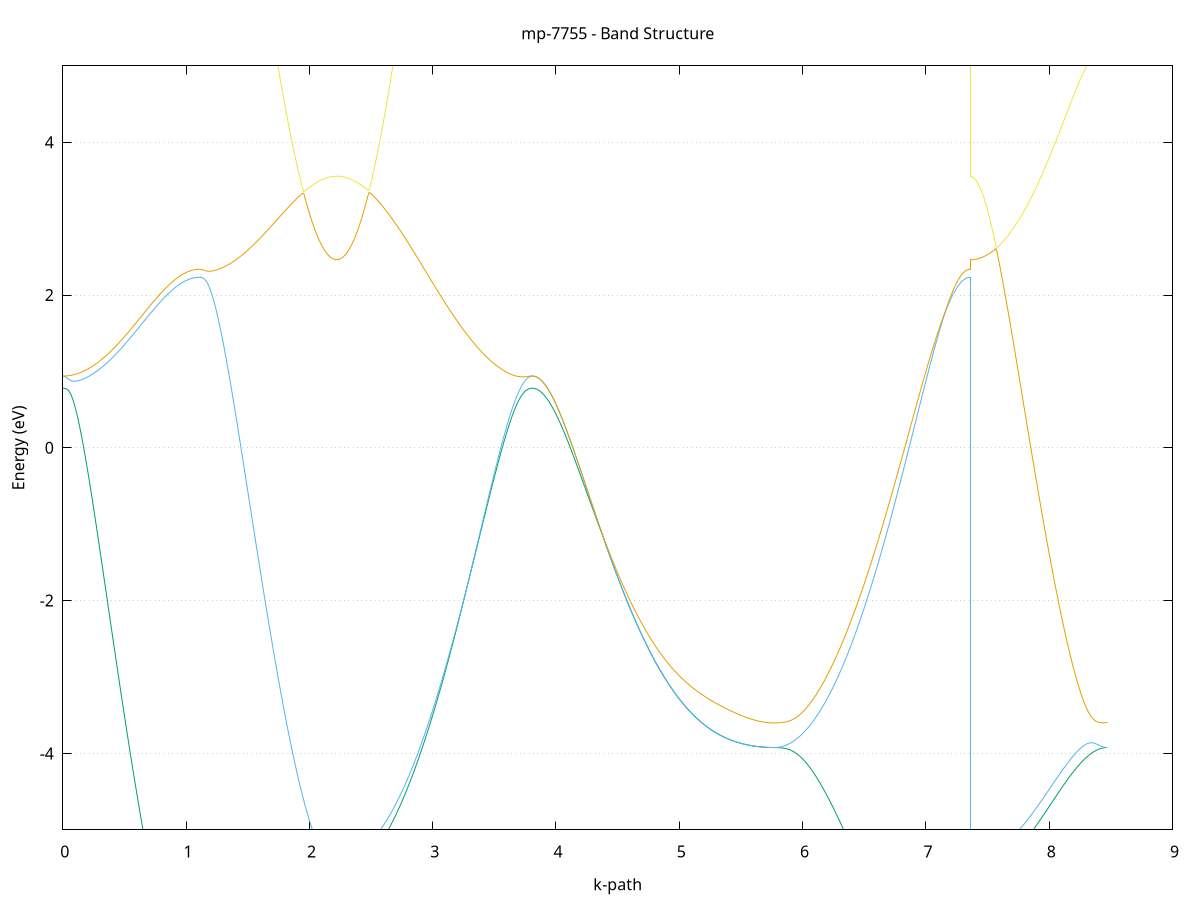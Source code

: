set title 'mp-7755 - Band Structure'
set xlabel 'k-path'
set ylabel 'Energy (eV)'
set grid y
set yrange [-5:5]
set terminal png size 800,600
set output 'mp-7755_bands_gnuplot.png'
plot '-' using 1:2 with lines notitle, '-' using 1:2 with lines notitle, '-' using 1:2 with lines notitle, '-' using 1:2 with lines notitle, '-' using 1:2 with lines notitle, '-' using 1:2 with lines notitle, '-' using 1:2 with lines notitle, '-' using 1:2 with lines notitle, '-' using 1:2 with lines notitle, '-' using 1:2 with lines notitle, '-' using 1:2 with lines notitle, '-' using 1:2 with lines notitle
0.000000 -16.501732
0.009917 -16.501432
0.019834 -16.500532
0.029752 -16.499132
0.039669 -16.497132
0.049586 -16.494632
0.059503 -16.491532
0.069420 -16.487832
0.079338 -16.483532
0.089255 -16.478732
0.099172 -16.473332
0.109089 -16.467432
0.119006 -16.460932
0.128924 -16.453932
0.138841 -16.446232
0.148758 -16.438132
0.158675 -16.429332
0.168592 -16.420132
0.178509 -16.410332
0.188427 -16.399932
0.198344 -16.389032
0.208261 -16.377532
0.218178 -16.365532
0.228095 -16.353032
0.238013 -16.339932
0.247930 -16.326332
0.257847 -16.312232
0.267764 -16.297632
0.277681 -16.282432
0.287599 -16.266732
0.297516 -16.250632
0.307433 -16.233932
0.317350 -16.216732
0.327267 -16.199032
0.337185 -16.180832
0.347102 -16.162132
0.357019 -16.143032
0.366936 -16.123432
0.376853 -16.103332
0.386771 -16.082832
0.396688 -16.061832
0.406605 -16.040332
0.416522 -16.018432
0.426439 -15.996132
0.436357 -15.973432
0.446274 -15.950232
0.456191 -15.926632
0.466108 -15.902732
0.476025 -15.878332
0.485942 -15.853632
0.495860 -15.828532
0.505777 -15.803132
0.515694 -15.777332
0.525611 -15.751232
0.535528 -15.724732
0.545446 -15.698032
0.555363 -15.670932
0.565280 -15.643632
0.575197 -15.616032
0.585114 -15.588232
0.595032 -15.560132
0.604949 -15.531832
0.614866 -15.503332
0.624783 -15.474732
0.634700 -15.445832
0.644618 -15.416932
0.654535 -15.387832
0.664452 -15.358632
0.674369 -15.329332
0.684286 -15.300032
0.694204 -15.270632
0.704121 -15.241232
0.714038 -15.211932
0.723955 -15.182632
0.733872 -15.153332
0.743790 -15.124232
0.753707 -15.095232
0.763624 -15.066332
0.773541 -15.037732
0.783458 -15.009232
0.793375 -14.981132
0.803293 -14.953232
0.813210 -14.925632
0.823127 -14.898432
0.833044 -14.871632
0.842961 -14.845232
0.852879 -14.819332
0.862796 -14.794032
0.872713 -14.769132
0.882630 -14.744932
0.892547 -14.721332
0.902465 -14.698432
0.912382 -14.676132
0.922299 -14.654732
0.932216 -14.634032
0.942133 -14.614232
0.952051 -14.595332
0.961968 -14.577232
0.971885 -14.560232
0.981802 -14.544132
0.991719 -14.529132
1.001637 -14.515132
1.011554 -14.502232
1.021471 -14.490432
1.031388 -14.479832
1.041305 -14.470432
1.051223 -14.462232
1.061140 -14.455232
1.071057 -14.449532
1.080974 -14.445032
1.090891 -14.441832
1.100808 -14.439832
1.110726 -14.439232
1.110726 -14.439232
1.120643 -14.438932
1.130560 -14.438132
1.140477 -14.436732
1.150394 -14.434732
1.160312 -14.432232
1.170229 -14.429132
1.180146 -14.425432
1.190063 -14.421232
1.199980 -14.416532
1.209898 -14.411132
1.219815 -14.405332
1.229732 -14.398832
1.239649 -14.391832
1.249566 -14.384332
1.259484 -14.376232
1.269401 -14.367632
1.279318 -14.358432
1.289235 -14.348732
1.299152 -14.338432
1.309070 -14.327632
1.318987 -14.316332
1.328904 -14.304432
1.338821 -14.292032
1.348738 -14.279032
1.358656 -14.265632
1.368573 -14.251632
1.378490 -14.237132
1.388407 -14.222132
1.398324 -14.206632
1.408241 -14.190532
1.418159 -14.174032
1.428076 -14.157032
1.437993 -14.139432
1.447910 -14.121432
1.457827 -14.103032
1.467745 -14.084032
1.477662 -14.064632
1.487579 -14.044732
1.497496 -14.024332
1.507413 -14.003532
1.517331 -13.982332
1.527248 -13.960632
1.537165 -13.938532
1.547082 -13.915932
1.556999 -13.893032
1.566917 -13.869732
1.576834 -13.845932
1.586751 -13.821832
1.596668 -13.797332
1.606585 -13.772432
1.616503 -13.747232
1.626420 -13.721732
1.636337 -13.695832
1.646254 -13.669632
1.656171 -13.643032
1.666089 -13.616232
1.676006 -13.589232
1.685923 -13.561832
1.695840 -13.534232
1.705757 -13.506432
1.715674 -13.478332
1.725592 -13.450132
1.735509 -13.421732
1.745426 -13.393132
1.755343 -13.364432
1.765260 -13.335532
1.775178 -13.306632
1.785095 -13.277532
1.795012 -13.248432
1.804929 -13.219332
1.814846 -13.190232
1.824764 -13.161132
1.834681 -13.132032
1.844598 -13.103032
1.854515 -13.074132
1.864432 -13.045332
1.874350 -13.016732
1.884267 -12.988232
1.894184 -12.960032
1.904101 -12.932032
1.914018 -12.904332
1.923936 -12.877032
1.933853 -12.850032
1.943770 -12.823432
1.953687 -12.797232
1.963604 -12.771532
1.973522 -12.746332
1.983439 -12.721632
1.993356 -12.697532
2.003273 -12.674132
2.013190 -12.651332
2.023107 -12.629332
2.033025 -12.607932
2.042942 -12.587432
2.052859 -12.567732
2.062776 -12.548932
2.072693 -12.531032
2.082611 -12.514032
2.092528 -12.498132
2.102445 -12.483132
2.112362 -12.469232
2.122279 -12.456432
2.132197 -12.444732
2.142114 -12.434232
2.152031 -12.424832
2.161948 -12.416632
2.171865 -12.409732
2.181783 -12.404032
2.191700 -12.399532
2.201617 -12.396332
2.211534 -12.394432
2.221451 -12.393832
2.221451 -12.393832
2.231497 -12.394432
2.241542 -12.396332
2.251588 -12.399432
2.261634 -12.403732
2.271679 -12.409232
2.281725 -12.416032
2.291770 -12.424032
2.301816 -12.433232
2.311862 -12.443632
2.321907 -12.455232
2.331953 -12.467932
2.341998 -12.481832
2.352044 -12.496832
2.362089 -12.513032
2.372135 -12.530232
2.382181 -12.548632
2.392226 -12.568032
2.402272 -12.588432
2.412317 -12.609932
2.422363 -12.632332
2.432408 -12.655832
2.442454 -12.680232
2.452500 -12.705532
2.462545 -12.731732
2.472591 -12.758832
2.482636 -12.786732
2.492682 -12.815432
2.502727 -12.845032
2.512773 -12.875332
2.522819 -12.906432
2.532864 -12.938132
2.542910 -12.970632
2.552955 -13.003732
2.563001 -13.037532
2.573046 -13.071932
2.583092 -13.106832
2.593138 -13.142332
2.603183 -13.178332
2.613229 -13.214832
2.623274 -13.251832
2.633320 -13.289332
2.643365 -13.327132
2.653411 -13.365432
2.663457 -13.404032
2.673502 -13.442932
2.683548 -13.482232
2.693593 -13.521832
2.703639 -13.561732
2.713685 -13.601832
2.723730 -13.642132
2.733776 -13.682632
2.743821 -13.723332
2.753867 -13.764232
2.763912 -13.805232
2.773958 -13.846432
2.784004 -13.887632
2.794049 -13.928932
2.804095 -13.970332
2.814140 -14.011732
2.824186 -14.053132
2.834231 -14.094532
2.844277 -14.135932
2.854323 -14.177332
2.864368 -14.218632
2.874414 -14.259932
2.884459 -14.301132
2.894505 -14.342132
2.904550 -14.383132
2.914596 -14.424032
2.924642 -14.464732
2.934687 -14.505232
2.944733 -14.545632
2.954778 -14.585832
2.964824 -14.625832
2.974869 -14.665632
2.984915 -14.705132
2.994961 -14.744532
3.005006 -14.783532
3.015052 -14.822432
3.025097 -14.860932
3.035143 -14.899232
3.045188 -14.937232
3.055234 -14.974932
3.065280 -15.012332
3.075325 -15.049432
3.085371 -15.086132
3.095416 -15.122532
3.105462 -15.158632
3.115508 -15.194332
3.125553 -15.229732
3.135599 -15.264732
3.145644 -15.299332
3.155690 -15.333532
3.165735 -15.367332
3.175781 -15.400732
3.185827 -15.433732
3.195872 -15.466332
3.205918 -15.498532
3.215963 -15.530332
3.226009 -15.561632
3.236054 -15.592532
3.246100 -15.622932
3.256146 -15.652932
3.266191 -15.682532
3.276237 -15.711532
3.286282 -15.740232
3.296328 -15.768332
3.306373 -15.796032
3.316419 -15.823232
3.326465 -15.849932
3.336510 -15.876132
3.346556 -15.901832
3.356601 -15.927032
3.366647 -15.951732
3.376692 -15.975932
3.386738 -15.999632
3.396784 -16.022832
3.406829 -16.045532
3.416875 -16.067732
3.426920 -16.089332
3.436966 -16.110432
3.447011 -16.131032
3.457057 -16.151032
3.467103 -16.170532
3.477148 -16.189532
3.487194 -16.207932
3.497239 -16.225832
3.507285 -16.243232
3.517330 -16.260032
3.527376 -16.276232
3.537422 -16.291932
3.547467 -16.307132
3.557513 -16.321732
3.567558 -16.335732
3.577604 -16.349232
3.587650 -16.362132
3.597695 -16.374432
3.607741 -16.386232
3.617786 -16.397432
3.627832 -16.408132
3.637877 -16.418232
3.647923 -16.427732
3.657969 -16.436632
3.668014 -16.445032
3.678060 -16.452832
3.688105 -16.460032
3.698151 -16.466632
3.708196 -16.472732
3.718242 -16.478232
3.728288 -16.483132
3.738333 -16.487532
3.748379 -16.491232
3.758424 -16.494432
3.768470 -16.497032
3.778515 -16.499132
3.788561 -16.500532
3.798607 -16.501432
3.808652 -16.501732
3.808652 -16.501732
3.818827 -16.501432
3.829002 -16.500532
3.839177 -16.499032
3.849352 -16.496932
3.859528 -16.494332
3.869703 -16.491032
3.879878 -16.487232
3.890053 -16.482732
3.900228 -16.477732
3.910403 -16.472132
3.920578 -16.465932
3.930753 -16.459132
3.940928 -16.451732
3.951103 -16.443732
3.961278 -16.435232
3.971454 -16.426032
3.981629 -16.416332
3.991804 -16.406032
4.001979 -16.395132
4.012154 -16.383632
4.022329 -16.371632
4.032504 -16.358932
4.042679 -16.345732
4.052854 -16.331932
4.063029 -16.317532
4.073204 -16.302632
4.083380 -16.287032
4.093555 -16.270932
4.103730 -16.254332
4.113905 -16.237032
4.124080 -16.219232
4.134255 -16.200832
4.144430 -16.181932
4.154605 -16.162432
4.164780 -16.142332
4.174955 -16.121732
4.185130 -16.100532
4.195306 -16.078832
4.205481 -16.056532
4.215656 -16.033632
4.225831 -16.010232
4.236006 -15.986332
4.246181 -15.961832
4.256356 -15.936832
4.266531 -15.911232
4.276706 -15.885132
4.286881 -15.858532
4.297056 -15.831332
4.307231 -15.803632
4.317407 -15.775432
4.327582 -15.746732
4.337757 -15.717432
4.347932 -15.687632
4.358107 -15.657332
4.368282 -15.626532
4.378457 -15.595232
4.388632 -15.563432
4.398807 -15.531132
4.408982 -15.498332
4.419157 -15.465032
4.429333 -15.431232
4.439508 -15.396932
4.449683 -15.362232
4.459858 -15.326932
4.470033 -15.291232
4.480208 -15.255132
4.490383 -15.218432
4.500558 -15.181432
4.510733 -15.143832
4.520908 -15.105832
4.531083 -15.067432
4.541259 -15.028532
4.551434 -14.989232
4.561609 -14.949532
4.571784 -14.909432
4.581959 -14.868832
4.592134 -14.827832
4.602309 -14.786532
4.612484 -14.744732
4.622659 -14.702532
4.632834 -14.660032
4.643009 -14.617032
4.653184 -14.573732
4.663360 -14.530032
4.673535 -14.486032
4.683710 -14.441632
4.693885 -14.396932
4.704060 -14.351832
4.714235 -14.306432
4.724410 -14.260732
4.734585 -14.214732
4.744760 -14.168332
4.754935 -14.121732
4.765110 -14.074732
4.775286 -14.027532
4.785461 -13.980032
4.795636 -13.932332
4.805811 -13.884332
4.815986 -13.836032
4.826161 -13.787632
4.836336 -13.738932
4.846511 -13.689932
4.856686 -13.640832
4.866861 -13.591532
4.877036 -13.542032
4.887212 -13.492332
4.897387 -13.442432
4.907562 -13.392432
4.917737 -13.342332
4.927912 -13.292032
4.938087 -13.241632
4.948262 -13.191132
4.958437 -13.140632
4.968612 -13.089932
4.978787 -13.039232
4.988962 -12.988432
4.999137 -12.937632
5.009313 -12.886732
5.019488 -12.835832
5.029663 -12.785032
5.039838 -12.734132
5.050013 -12.683332
5.060188 -12.632632
5.070363 -12.581832
5.080538 -12.531232
5.090713 -12.480732
5.100888 -12.430232
5.111063 -12.379932
5.121239 -12.329832
5.131414 -12.279732
5.141589 -12.229932
5.151764 -12.180332
5.161939 -12.130832
5.172114 -12.081632
5.182289 -12.032632
5.192464 -11.983932
5.202639 -11.935532
5.212814 -11.887432
5.222989 -11.839632
5.233164 -11.792132
5.243340 -11.745032
5.253515 -11.698332
5.263690 -11.652032
5.273865 -11.606032
5.284040 -11.560632
5.294215 -11.515632
5.304390 -11.471032
5.314565 -11.427032
5.324740 -11.383532
5.334915 -11.340532
5.345090 -11.298132
5.355266 -11.256332
5.365441 -11.215132
5.375616 -11.174632
5.385791 -11.134732
5.395966 -11.095432
5.406141 -11.056932
5.416316 -11.019132
5.426491 -10.982032
5.436666 -10.945732
5.446841 -10.910232
5.457016 -10.875532
5.467192 -10.841632
5.477367 -10.808632
5.487542 -10.776432
5.497717 -10.745232
5.507892 -10.714932
5.518067 -10.685532
5.528242 -10.657032
5.538417 -10.629632
5.548592 -10.603132
5.558767 -10.577732
5.568942 -10.553332
5.579117 -10.530032
5.589293 -10.507732
5.599468 -10.486632
5.609643 -10.466532
5.619818 -10.447632
5.629993 -10.429932
5.640168 -10.413232
5.650343 -10.397832
5.660518 -10.383532
5.670693 -10.370532
5.680868 -10.358632
5.691043 -10.348032
5.701219 -10.338632
5.711394 -10.330432
5.721569 -10.323532
5.731744 -10.317832
5.741919 -10.313432
5.752094 -10.310332
5.762269 -10.308432
5.772444 -10.307732
5.772444 -10.307732
5.782490 -10.308432
5.792535 -10.310332
5.802581 -10.313632
5.812626 -10.318132
5.822672 -10.324032
5.832718 -10.331132
5.842763 -10.339432
5.852809 -10.349132
5.862854 -10.360032
5.872900 -10.372132
5.882945 -10.385432
5.892991 -10.399932
5.903037 -10.415632
5.913082 -10.432532
5.923128 -10.450532
5.933173 -10.469632
5.943219 -10.489832
5.953264 -10.511132
5.963310 -10.533432
5.973356 -10.556832
5.983401 -10.581132
5.993447 -10.606432
6.003492 -10.632632
6.013538 -10.659832
6.023583 -10.687832
6.033629 -10.716632
6.043675 -10.746332
6.053720 -10.776832
6.063766 -10.808032
6.073811 -10.840032
6.083857 -10.872732
6.093902 -10.906032
6.103948 -10.940032
6.113994 -10.974632
6.124039 -11.009832
6.134085 -11.045632
6.144130 -11.081932
6.154176 -11.118732
6.164221 -11.155932
6.174267 -11.193632
6.184313 -11.231832
6.194358 -11.270332
6.204404 -11.309232
6.214449 -11.348432
6.224495 -11.388032
6.234540 -11.427832
6.244586 -11.467932
6.254631 -11.508332
6.264677 -11.548932
6.274723 -11.589732
6.284768 -11.630632
6.294814 -11.671732
6.304859 -11.713032
6.314905 -11.754332
6.324950 -11.795832
6.334996 -11.837332
6.345042 -11.878932
6.355087 -11.920532
6.365133 -11.962132
6.375178 -12.003732
6.385224 -12.045332
6.395269 -12.086932
6.405315 -12.128432
6.415361 -12.169832
6.425406 -12.211232
6.435452 -12.252432
6.445497 -12.293632
6.455543 -12.334632
6.465588 -12.375432
6.475634 -12.416132
6.485680 -12.456732
6.495725 -12.497032
6.505771 -12.537232
6.515816 -12.577132
6.525862 -12.616832
6.535907 -12.656332
6.545953 -12.695532
6.555999 -12.734532
6.566044 -12.773232
6.576090 -12.811632
6.586135 -12.849832
6.596181 -12.887632
6.606226 -12.925132
6.616272 -12.962432
6.626318 -12.999332
6.636363 -13.035832
6.646409 -13.072032
6.656454 -13.107932
6.666500 -13.143432
6.676545 -13.178632
6.686591 -13.213332
6.696636 -13.247732
6.706682 -13.281732
6.716728 -13.315332
6.726773 -13.348532
6.736819 -13.381332
6.746864 -13.413632
6.756910 -13.445632
6.766955 -13.477132
6.777001 -13.508232
6.787047 -13.538832
6.797092 -13.569032
6.807138 -13.598832
6.817183 -13.628132
6.827229 -13.656932
6.837274 -13.685332
6.847320 -13.713232
6.857366 -13.740632
6.867411 -13.767532
6.877457 -13.794032
6.887502 -13.820032
6.897548 -13.845432
6.907593 -13.870432
6.917639 -13.894932
6.927685 -13.918932
6.937730 -13.942432
6.947776 -13.965332
6.957821 -13.987832
6.967867 -14.009732
6.977912 -14.031232
6.987958 -14.052132
6.998004 -14.072432
7.008049 -14.092332
7.018095 -14.111632
7.028140 -14.130432
7.038186 -14.148632
7.048231 -14.166332
7.058277 -14.183532
7.068323 -14.200132
7.078368 -14.216232
7.088414 -14.231732
7.098459 -14.246732
7.108505 -14.261132
7.118550 -14.275032
7.128596 -14.288332
7.138642 -14.301132
7.148687 -14.313332
7.158733 -14.325032
7.168778 -14.336132
7.178824 -14.346632
7.188869 -14.356632
7.198915 -14.366032
7.208960 -14.374832
7.219006 -14.383132
7.229052 -14.390832
7.239097 -14.398032
7.249143 -14.404632
7.259188 -14.410632
7.269234 -14.416032
7.279279 -14.420932
7.289325 -14.425232
7.299371 -14.428932
7.309416 -14.432032
7.319462 -14.434632
7.329507 -14.436632
7.339553 -14.438132
7.349598 -14.438932
7.359644 -14.439232
7.359644 -12.393832
7.369561 -12.393532
7.379478 -12.392632
7.389396 -12.391232
7.399313 -12.389332
7.409230 -12.386732
7.419147 -12.383632
7.429064 -12.380032
7.438982 -12.375732
7.448899 -12.370932
7.458816 -12.365632
7.468733 -12.359732
7.478650 -12.353232
7.488567 -12.346232
7.498485 -12.338632
7.508402 -12.330532
7.518319 -12.321832
7.528236 -12.312632
7.538153 -12.302832
7.548071 -12.292532
7.557988 -12.281632
7.567905 -12.270232
7.577822 -12.258232
7.587739 -12.245732
7.597657 -12.232732
7.607574 -12.219232
7.617491 -12.205132
7.627408 -12.190532
7.637325 -12.175432
7.647243 -12.159832
7.657160 -12.143632
7.667077 -12.127032
7.676994 -12.109832
7.686911 -12.092232
7.696828 -12.074032
7.706746 -12.055432
7.716663 -12.036332
7.726580 -12.016732
7.736497 -11.996632
7.746414 -11.976132
7.756332 -11.955132
7.766249 -11.933632
7.776166 -11.911832
7.786083 -11.889432
7.796000 -11.866732
7.805918 -11.843532
7.815835 -11.819932
7.825752 -11.795932
7.835669 -11.771532
7.845586 -11.746732
7.855504 -11.721632
7.865421 -11.696132
7.875338 -11.670232
7.885255 -11.644032
7.895172 -11.617432
7.905089 -11.590532
7.915007 -11.563432
7.924924 -11.535932
7.934841 -11.508132
7.944758 -11.480132
7.954675 -11.451932
7.964593 -11.423432
7.974510 -11.394732
7.984427 -11.365832
7.994344 -11.336732
8.004261 -11.307432
8.014179 -11.278132
8.024096 -11.248632
8.034013 -11.219032
8.043930 -11.189332
8.053847 -11.159632
8.063765 -11.129832
8.073682 -11.100132
8.083599 -11.070332
8.093516 -11.040632
8.103433 -11.011132
8.113351 -10.981632
8.123268 -10.952232
8.133185 -10.923032
8.143102 -10.894132
8.153019 -10.865332
8.162936 -10.836932
8.172854 -10.808732
8.182771 -10.780932
8.192688 -10.753532
8.202605 -10.726532
8.212522 -10.700032
8.222440 -10.674032
8.232357 -10.648532
8.242274 -10.623632
8.252191 -10.599432
8.262108 -10.575832
8.272026 -10.552932
8.281943 -10.530832
8.291860 -10.509532
8.301777 -10.489132
8.311694 -10.469532
8.321612 -10.450932
8.331529 -10.433232
8.341446 -10.416632
8.351363 -10.401032
8.361280 -10.386532
8.371197 -10.373132
8.381115 -10.360932
8.391032 -10.349932
8.400949 -10.340232
8.410866 -10.331632
8.420783 -10.324432
8.430701 -10.318432
8.440618 -10.313732
8.450535 -10.310432
8.460452 -10.308432
8.470369 -10.307732
e
0.000000 0.780568
0.009917 0.779568
0.019834 0.776268
0.029752 0.769968
0.039669 0.759268
0.049586 0.742568
0.059503 0.718068
0.069420 0.684868
0.079338 0.643268
0.089255 0.594068
0.099172 0.538068
0.109089 0.476068
0.119006 0.408768
0.128924 0.336768
0.138841 0.260468
0.148758 0.180268
0.158675 0.096568
0.168592 0.009668
0.178509 -0.080132
0.188427 -0.172432
0.198344 -0.267132
0.208261 -0.363932
0.218178 -0.462632
0.228095 -0.563032
0.238013 -0.664832
0.247930 -0.768032
0.257847 -0.872332
0.267764 -0.977732
0.277681 -1.084032
0.287599 -1.191032
0.297516 -1.298632
0.307433 -1.406832
0.317350 -1.515532
0.327267 -1.624432
0.337185 -1.733732
0.347102 -1.843132
0.357019 -1.952632
0.366936 -2.062132
0.376853 -2.171632
0.386771 -2.281032
0.396688 -2.390332
0.406605 -2.499432
0.416522 -2.608232
0.426439 -2.716632
0.436357 -2.824832
0.446274 -2.932532
0.456191 -3.039832
0.466108 -3.146632
0.476025 -3.252932
0.485942 -3.358632
0.495860 -3.463732
0.505777 -3.568232
0.515694 -3.672132
0.525611 -3.775232
0.535528 -3.877632
0.545446 -3.979332
0.555363 -4.080132
0.565280 -4.180132
0.575197 -4.279332
0.585114 -4.377632
0.595032 -4.475032
0.604949 -4.571432
0.614866 -4.666932
0.624783 -4.761332
0.634700 -4.854732
0.644618 -4.947132
0.654535 -5.038332
0.664452 -5.128532
0.674369 -5.217432
0.684286 -5.305232
0.694204 -5.391832
0.704121 -5.477132
0.714038 -5.561132
0.723955 -5.643832
0.733872 -5.725232
0.743790 -5.805132
0.753707 -5.883732
0.763624 -5.960732
0.773541 -6.036332
0.783458 -6.110432
0.793375 -6.182932
0.803293 -6.253732
0.813210 -6.322932
0.823127 -6.390532
0.833044 -6.456332
0.842961 -6.520332
0.852879 -6.582532
0.862796 -6.642832
0.872713 -6.701332
0.882630 -6.757832
0.892547 -6.812332
0.902465 -6.864832
0.912382 -6.915232
0.922299 -6.963532
0.932216 -7.009632
0.942133 -7.053632
0.952051 -7.095332
0.961968 -7.134732
0.971885 -7.171732
0.981802 -7.206432
0.991719 -7.238832
1.001637 -7.268632
1.011554 -7.296032
1.021471 -7.320932
1.031388 -7.343232
1.041305 -7.363032
1.051223 -7.380232
1.061140 -7.394832
1.071057 -7.406832
1.080974 -7.416132
1.090891 -7.422832
1.100808 -7.426832
1.110726 -7.428132
1.110726 -7.428132
1.120643 -7.427832
1.130560 -7.427032
1.140477 -7.425632
1.150394 -7.423732
1.160312 -7.421232
1.170229 -7.418232
1.180146 -7.414632
1.190063 -7.410532
1.199980 -7.405832
1.209898 -7.400632
1.219815 -7.394832
1.229732 -7.388532
1.239649 -7.381732
1.249566 -7.374332
1.259484 -7.366432
1.269401 -7.357932
1.279318 -7.348932
1.289235 -7.339432
1.299152 -7.329432
1.309070 -7.318832
1.318987 -7.307732
1.328904 -7.296132
1.338821 -7.284032
1.348738 -7.271332
1.358656 -7.258232
1.368573 -7.244632
1.378490 -7.230432
1.388407 -7.215832
1.398324 -7.200632
1.408241 -7.185032
1.418159 -7.168932
1.428076 -7.152432
1.437993 -7.135332
1.447910 -7.117932
1.457827 -7.099932
1.467745 -7.081532
1.477662 -7.062732
1.487579 -7.043432
1.497496 -7.023732
1.507413 -7.003532
1.517331 -6.983032
1.527248 -6.962032
1.537165 -6.940732
1.547082 -6.919032
1.556999 -6.896932
1.566917 -6.874432
1.576834 -6.851532
1.586751 -6.828432
1.596668 -6.804832
1.606585 -6.781032
1.616503 -6.756832
1.626420 -6.732432
1.636337 -6.707632
1.646254 -6.682632
1.656171 -6.657432
1.666089 -6.631832
1.676006 -6.606132
1.685923 -6.580132
1.695840 -6.553932
1.705757 -6.527632
1.715674 -6.501132
1.725592 -6.474432
1.735509 -6.447632
1.745426 -6.420732
1.755343 -6.393732
1.765260 -6.366732
1.775178 -6.339632
1.785095 -6.312432
1.795012 -6.285332
1.804929 -6.258232
1.814846 -6.231232
1.824764 -6.204232
1.834681 -6.177332
1.844598 -6.150632
1.854515 -6.124032
1.864432 -6.097632
1.874350 -6.071432
1.884267 -6.045532
1.894184 -6.019832
1.904101 -5.994532
1.914018 -5.969532
1.923936 -5.944932
1.933853 -5.920832
1.943770 -5.897132
1.953687 -5.873932
1.963604 -5.851332
1.973522 -5.829332
1.983439 -5.807932
1.993356 -5.787232
2.003273 -5.767332
2.013190 -5.748232
2.023107 -5.730032
2.033025 -5.712732
2.042942 -5.696532
2.052859 -5.681432
2.062776 -5.667532
2.072693 -5.654932
2.082611 -5.643832
2.092528 -5.634332
2.102445 -5.626432
2.112362 -5.620332
2.122279 -5.616032
2.132197 -5.613532
2.142114 -5.612632
2.152031 -5.613132
2.161948 -5.614732
2.171865 -5.616932
2.181783 -5.619332
2.191700 -5.621632
2.201617 -5.623532
2.211534 -5.624732
2.221451 -5.625232
2.221451 -5.625232
2.231497 -5.624832
2.241542 -5.623732
2.251588 -5.621932
2.261634 -5.619432
2.271679 -5.616132
2.281725 -5.612132
2.291770 -5.607432
2.301816 -5.602032
2.311862 -5.595832
2.321907 -5.588932
2.331953 -5.581332
2.341998 -5.573032
2.352044 -5.563932
2.362089 -5.554232
2.372135 -5.543732
2.382181 -5.532432
2.392226 -5.520532
2.402272 -5.507832
2.412317 -5.494532
2.422363 -5.480332
2.432408 -5.465532
2.442454 -5.450032
2.452500 -5.433732
2.462545 -5.416832
2.472591 -5.399132
2.482636 -5.380732
2.492682 -5.361532
2.502727 -5.341732
2.512773 -5.321232
2.522819 -5.299932
2.532864 -5.277932
2.542910 -5.255232
2.552955 -5.231832
2.563001 -5.207732
2.573046 -5.182932
2.583092 -5.157432
2.593138 -5.131232
2.603183 -5.104332
2.613229 -5.076732
2.623274 -5.048332
2.633320 -5.019332
2.643365 -4.989632
2.653411 -4.959232
2.663457 -4.928032
2.673502 -4.896232
2.683548 -4.863732
2.693593 -4.830532
2.703639 -4.796732
2.713685 -4.762132
2.723730 -4.726832
2.733776 -4.690932
2.743821 -4.654332
2.753867 -4.617032
2.763912 -4.579032
2.773958 -4.540432
2.784004 -4.501132
2.794049 -4.461132
2.804095 -4.420432
2.814140 -4.379132
2.824186 -4.337132
2.834231 -4.294532
2.844277 -4.251232
2.854323 -4.207232
2.864368 -4.162632
2.874414 -4.117432
2.884459 -4.071532
2.894505 -4.024932
2.904550 -3.977832
2.914596 -3.930032
2.924642 -3.881532
2.934687 -3.832532
2.944733 -3.782832
2.954778 -3.732532
2.964824 -3.681632
2.974869 -3.630132
2.984915 -3.578032
2.994961 -3.525332
3.005006 -3.472032
3.015052 -3.418132
3.025097 -3.363632
3.035143 -3.308532
3.045188 -3.252932
3.055234 -3.196732
3.065280 -3.140032
3.075325 -3.082732
3.085371 -3.024832
3.095416 -2.966432
3.105462 -2.907532
3.115508 -2.848132
3.125553 -2.788232
3.135599 -2.727832
3.145644 -2.666832
3.155690 -2.605432
3.165735 -2.543532
3.175781 -2.481232
3.185827 -2.418432
3.195872 -2.355232
3.205918 -2.291532
3.215963 -2.227532
3.226009 -2.163032
3.236054 -2.098232
3.246100 -2.032932
3.256146 -1.967432
3.266191 -1.901532
3.276237 -1.835232
3.286282 -1.769932
3.296328 -1.705432
3.306373 -1.640732
3.316419 -1.575732
3.326465 -1.510532
3.336510 -1.445232
3.346556 -1.379632
3.356601 -1.314032
3.366647 -1.248332
3.376692 -1.182432
3.386738 -1.116632
3.396784 -1.050832
3.406829 -0.985032
3.416875 -0.919332
3.426920 -0.853732
3.436966 -0.788332
3.447011 -0.723132
3.457057 -0.658232
3.467103 -0.593632
3.477148 -0.529332
3.487194 -0.465632
3.497239 -0.402332
3.507285 -0.339532
3.517330 -0.277532
3.527376 -0.216132
3.537422 -0.155532
3.547467 -0.095832
3.557513 -0.037132
3.567558 0.020568
3.577604 0.077068
3.587650 0.132368
3.597695 0.186268
3.607741 0.238668
3.617786 0.289468
3.627832 0.338468
3.637877 0.385668
3.647923 0.430868
3.657969 0.473868
3.668014 0.514668
3.678060 0.552868
3.688105 0.588468
3.698151 0.621368
3.708196 0.651168
3.718242 0.677968
3.728288 0.701468
3.738333 0.721668
3.748379 0.738668
3.758424 0.752368
3.768470 0.763068
3.778515 0.770968
3.788561 0.776368
3.798607 0.779568
3.808652 0.780568
3.808652 0.780568
3.818827 0.779568
3.829002 0.776368
3.839177 0.771168
3.849352 0.763868
3.859528 0.754468
3.869703 0.743068
3.879878 0.729768
3.890053 0.714468
3.900228 0.697268
3.910403 0.678168
3.920578 0.657368
3.930753 0.634868
3.940928 0.610668
3.951103 0.584868
3.961278 0.557468
3.971454 0.528668
3.981629 0.498468
3.991804 0.466968
4.001979 0.434168
4.012154 0.400268
4.022329 0.365168
4.032504 0.329068
4.042679 0.291968
4.052854 0.253968
4.063029 0.215068
4.073204 0.175368
4.083380 0.135068
4.093555 0.093968
4.103730 0.052268
4.113905 0.010068
4.124080 -0.032632
4.134255 -0.075832
4.144430 -0.119332
4.154605 -0.163332
4.164780 -0.207532
4.174955 -0.252032
4.185130 -0.296832
4.195306 -0.341732
4.205481 -0.386732
4.215656 -0.431932
4.225831 -0.477232
4.236006 -0.522532
4.246181 -0.567832
4.256356 -0.613132
4.266531 -0.658332
4.276706 -0.703532
4.286881 -0.748632
4.297056 -0.793632
4.307231 -0.838432
4.317407 -0.883132
4.327582 -0.927532
4.337757 -0.971832
4.347932 -1.015832
4.358107 -1.059632
4.368282 -1.103232
4.378457 -1.147232
4.388632 -1.194432
4.398807 -1.241332
4.408982 -1.288032
4.419157 -1.334332
4.429333 -1.380432
4.439508 -1.426132
4.449683 -1.471532
4.459858 -1.516532
4.470033 -1.561232
4.480208 -1.605632
4.490383 -1.649532
4.500558 -1.693132
4.510733 -1.736332
4.520908 -1.779232
4.531083 -1.821632
4.541259 -1.863632
4.551434 -1.905232
4.561609 -1.946432
4.571784 -1.987232
4.581959 -2.027632
4.592134 -2.067532
4.602309 -2.107032
4.612484 -2.146032
4.622659 -2.184632
4.632834 -2.222732
4.643009 -2.260432
4.653184 -2.297732
4.663360 -2.334532
4.673535 -2.370832
4.683710 -2.406732
4.693885 -2.442132
4.704060 -2.477032
4.714235 -2.511532
4.724410 -2.545532
4.734585 -2.579032
4.744760 -2.612132
4.754935 -2.644732
4.765110 -2.676832
4.775286 -2.708432
4.785461 -2.739632
4.795636 -2.770332
4.805811 -2.800532
4.815986 -2.830232
4.826161 -2.859532
4.836336 -2.888332
4.846511 -2.916632
4.856686 -2.944532
4.866861 -2.971932
4.877036 -2.998832
4.887212 -3.025232
4.897387 -3.051232
4.907562 -3.076732
4.917737 -3.101732
4.927912 -3.126332
4.938087 -3.150432
4.948262 -3.174132
4.958437 -3.197332
4.968612 -3.220032
4.978787 -3.242332
4.988962 -3.264232
4.999137 -3.285532
5.009313 -3.306532
5.019488 -3.327032
5.029663 -3.347132
5.039838 -3.366732
5.050013 -3.385932
5.060188 -3.404732
5.070363 -3.423032
5.080538 -3.440932
5.090713 -3.458432
5.100888 -3.475532
5.111063 -3.492232
5.121239 -3.508532
5.131414 -3.524332
5.141589 -3.539832
5.151764 -3.554932
5.161939 -3.569532
5.172114 -3.583832
5.182289 -3.597832
5.192464 -3.611332
5.202639 -3.624532
5.212814 -3.637232
5.222989 -3.649732
5.233164 -3.661832
5.243340 -3.673532
5.253515 -3.684932
5.263690 -3.695932
5.273865 -3.706632
5.284040 -3.716932
5.294215 -3.727032
5.304390 -3.736732
5.314565 -3.746132
5.324740 -3.755232
5.334915 -3.763932
5.345090 -3.772432
5.355266 -3.780632
5.365441 -3.788532
5.375616 -3.796132
5.385791 -3.803432
5.395966 -3.810532
5.406141 -3.817332
5.416316 -3.823832
5.426491 -3.830132
5.436666 -3.836132
5.446841 -3.841932
5.457016 -3.847432
5.467192 -3.852732
5.477367 -3.857832
5.487542 -3.862632
5.497717 -3.867232
5.507892 -3.871632
5.518067 -3.875832
5.528242 -3.879832
5.538417 -3.883632
5.548592 -3.887232
5.558767 -3.890632
5.568942 -3.893832
5.579117 -3.896832
5.589293 -3.899732
5.599468 -3.902332
5.609643 -3.904832
5.619818 -3.907232
5.629993 -3.909332
5.640168 -3.911332
5.650343 -3.913132
5.660518 -3.914832
5.670693 -3.916332
5.680868 -3.917732
5.691043 -3.918932
5.701219 -3.920032
5.711394 -3.920932
5.721569 -3.921732
5.731744 -3.922432
5.741919 -3.922932
5.752094 -3.923232
5.762269 -3.923432
5.772444 -3.923532
5.772444 -3.923532
5.782490 -3.923632
5.792535 -3.924032
5.802581 -3.924732
5.812626 -3.925732
5.822672 -3.927032
5.832718 -3.928732
5.842763 -3.931032
5.852809 -3.933732
5.862854 -3.937132
5.872900 -3.941232
5.882945 -3.946032
5.892991 -3.951632
5.903037 -3.958132
5.913082 -3.965632
5.923128 -3.974032
5.933173 -3.983432
5.943219 -3.993832
5.953264 -4.005332
5.963310 -4.017732
5.973356 -4.031232
5.983401 -4.045732
5.993447 -4.061232
6.003492 -4.077632
6.013538 -4.095032
6.023583 -4.113332
6.033629 -4.132532
6.043675 -4.152632
6.053720 -4.173532
6.063766 -4.195232
6.073811 -4.217832
6.083857 -4.241132
6.093902 -4.265132
6.103948 -4.289932
6.113994 -4.315432
6.124039 -4.341532
6.134085 -4.368332
6.144130 -4.395832
6.154176 -4.423832
6.164221 -4.452432
6.174267 -4.481632
6.184313 -4.511332
6.194358 -4.541532
6.204404 -4.572232
6.214449 -4.603432
6.224495 -4.635132
6.234540 -4.667132
6.244586 -4.699632
6.254631 -4.732532
6.264677 -4.765732
6.274723 -4.799332
6.284768 -4.833232
6.294814 -4.867432
6.304859 -4.901932
6.314905 -4.936632
6.324950 -4.971632
6.334996 -5.006832
6.345042 -5.042232
6.355087 -5.077832
6.365133 -5.113632
6.375178 -5.149532
6.385224 -5.185532
6.395269 -5.221732
6.405315 -5.257932
6.415361 -5.294232
6.425406 -5.330632
6.435452 -5.367032
6.445497 -5.403432
6.455543 -5.439932
6.465588 -5.476332
6.475634 -5.512732
6.485680 -5.549132
6.495725 -5.585432
6.505771 -5.621632
6.515816 -5.657732
6.525862 -5.693832
6.535907 -5.729732
6.545953 -5.765532
6.555999 -5.801132
6.566044 -5.836632
6.576090 -5.871932
6.586135 -5.907132
6.596181 -5.942032
6.606226 -5.976832
6.616272 -6.011332
6.626318 -6.045632
6.636363 -6.079632
6.646409 -6.113432
6.656454 -6.146932
6.666500 -6.180232
6.676545 -6.213232
6.686591 -6.245832
6.696636 -6.278232
6.706682 -6.310332
6.716728 -6.342032
6.726773 -6.373432
6.736819 -6.404532
6.746864 -6.435232
6.756910 -6.465532
6.766955 -6.495532
6.777001 -6.525132
6.787047 -6.554432
6.797092 -6.583232
6.807138 -6.611732
6.817183 -6.639732
6.827229 -6.667432
6.837274 -6.694632
6.847320 -6.721432
6.857366 -6.747832
6.867411 -6.773732
6.877457 -6.799232
6.887502 -6.824332
6.897548 -6.848932
6.907593 -6.873032
6.917639 -6.896732
6.927685 -6.920032
6.937730 -6.942732
6.947776 -6.965032
6.957821 -6.986832
6.967867 -7.008132
6.977912 -7.028932
6.987958 -7.049232
6.998004 -7.069032
7.008049 -7.088432
7.018095 -7.107232
7.028140 -7.125532
7.038186 -7.143332
7.048231 -7.160632
7.058277 -7.177432
7.068323 -7.193632
7.078368 -7.209332
7.088414 -7.224532
7.098459 -7.239232
7.108505 -7.253332
7.118550 -7.266932
7.128596 -7.280032
7.138642 -7.292532
7.148687 -7.304532
7.158733 -7.315932
7.168778 -7.326832
7.178824 -7.337132
7.188869 -7.346932
7.198915 -7.356232
7.208960 -7.364832
7.219006 -7.373032
7.229052 -7.380632
7.239097 -7.387632
7.249143 -7.394032
7.259188 -7.399932
7.269234 -7.405332
7.279279 -7.410132
7.289325 -7.414332
7.299371 -7.418032
7.309416 -7.421132
7.319462 -7.423632
7.329507 -7.425632
7.339553 -7.427032
7.349598 -7.427832
7.359644 -7.428132
7.359644 -5.625232
7.369561 -5.624932
7.379478 -5.624132
7.389396 -5.622932
7.399313 -5.621132
7.409230 -5.618832
7.419147 -5.616032
7.429064 -5.612732
7.438982 -5.608832
7.448899 -5.604532
7.458816 -5.599732
7.468733 -5.594332
7.478650 -5.588532
7.488567 -5.582232
7.498485 -5.575432
7.508402 -5.568032
7.518319 -5.560232
7.528236 -5.551932
7.538153 -5.543132
7.548071 -5.533832
7.557988 -5.524132
7.567905 -5.513832
7.577822 -5.503132
7.587739 -5.492032
7.597657 -5.480332
7.607574 -5.468232
7.617491 -5.455632
7.627408 -5.442632
7.637325 -5.429132
7.647243 -5.415232
7.657160 -5.400932
7.667077 -5.386132
7.676994 -5.370932
7.686911 -5.355332
7.696828 -5.339232
7.706746 -5.322832
7.716663 -5.305932
7.726580 -5.288732
7.736497 -5.271032
7.746414 -5.253032
7.756332 -5.234632
7.766249 -5.215932
7.776166 -5.196832
7.786083 -5.177332
7.796000 -5.157632
7.805918 -5.137532
7.815835 -5.117032
7.825752 -5.096332
7.835669 -5.075332
7.845586 -5.054032
7.855504 -5.032432
7.865421 -5.010532
7.875338 -4.988432
7.885255 -4.966132
7.895172 -4.943532
7.905089 -4.920832
7.915007 -4.897832
7.924924 -4.874732
7.934841 -4.851432
7.944758 -4.827932
7.954675 -4.804332
7.964593 -4.780632
7.974510 -4.756832
7.984427 -4.732932
7.994344 -4.708932
8.004261 -4.684932
8.014179 -4.660832
8.024096 -4.636832
8.034013 -4.612732
8.043930 -4.588732
8.053847 -4.564732
8.063765 -4.540832
8.073682 -4.517032
8.083599 -4.493332
8.093516 -4.469832
8.103433 -4.446432
8.113351 -4.423232
8.123268 -4.400232
8.133185 -4.377532
8.143102 -4.355032
8.153019 -4.332832
8.162936 -4.310932
8.172854 -4.289332
8.182771 -4.268132
8.192688 -4.247332
8.202605 -4.226932
8.212522 -4.206932
8.222440 -4.187532
8.232357 -4.168532
8.242274 -4.150032
8.252191 -4.132132
8.262108 -4.114832
8.272026 -4.098132
8.281943 -4.081932
8.291860 -4.066532
8.301777 -4.051732
8.311694 -4.037632
8.321612 -4.024332
8.331529 -4.011732
8.341446 -3.999932
8.351363 -3.988832
8.361280 -3.978632
8.371197 -3.969232
8.381115 -3.960632
8.391032 -3.952932
8.400949 -3.946132
8.410866 -3.940132
8.420783 -3.935132
8.430701 -3.930932
8.440618 -3.927732
8.450535 -3.925432
8.460452 -3.924032
8.470369 -3.923532
e
0.000000 0.939768
0.009917 0.937468
0.019834 0.930868
0.029752 0.920768
0.039669 0.908668
0.049586 0.896468
0.059503 0.886068
0.069420 0.878668
0.079338 0.874168
0.089255 0.872268
0.099172 0.872368
0.109089 0.873968
0.119006 0.876768
0.128924 0.880468
0.138841 0.885068
0.148758 0.890268
0.158675 0.896168
0.168592 0.902668
0.178509 0.909668
0.188427 0.917268
0.198344 0.925268
0.208261 0.933768
0.218178 0.942668
0.228095 0.952068
0.238013 0.961968
0.247930 0.972168
0.257847 0.982868
0.267764 0.993968
0.277681 1.005368
0.287599 1.017268
0.297516 1.029468
0.307433 1.042068
0.317350 1.055068
0.327267 1.068368
0.337185 1.082068
0.347102 1.096168
0.357019 1.110468
0.366936 1.125168
0.376853 1.140168
0.386771 1.155568
0.396688 1.171168
0.406605 1.187068
0.416522 1.203268
0.426439 1.219768
0.436357 1.236568
0.446274 1.253568
0.456191 1.270868
0.466108 1.288368
0.476025 1.306068
0.485942 1.324068
0.495860 1.342168
0.505777 1.360468
0.515694 1.379068
0.525611 1.397768
0.535528 1.416568
0.545446 1.435568
0.555363 1.454768
0.565280 1.473968
0.575197 1.493368
0.585114 1.512868
0.595032 1.532368
0.604949 1.551968
0.614866 1.571568
0.624783 1.591268
0.634700 1.610968
0.644618 1.630668
0.654535 1.650368
0.664452 1.670068
0.674369 1.689668
0.684286 1.709168
0.694204 1.728668
0.704121 1.748068
0.714038 1.767268
0.723955 1.786468
0.733872 1.805368
0.743790 1.824168
0.753707 1.842768
0.763624 1.861168
0.773541 1.879368
0.783458 1.897268
0.793375 1.914968
0.803293 1.932268
0.813210 1.949368
0.823127 1.966068
0.833044 1.982468
0.842961 1.998568
0.852879 2.014168
0.862796 2.029468
0.872713 2.044268
0.882630 2.058668
0.892547 2.072568
0.902465 2.086068
0.912382 2.099068
0.922299 2.111468
0.932216 2.123468
0.942133 2.134868
0.952051 2.145668
0.961968 2.155868
0.971885 2.165568
0.981802 2.174668
0.991719 2.183068
1.001637 2.190868
1.011554 2.198068
1.021471 2.204668
1.031388 2.210468
1.041305 2.215668
1.051223 2.220268
1.061140 2.224068
1.071057 2.227168
1.080974 2.229668
1.090891 2.231468
1.100808 2.232468
1.110726 2.232868
1.110726 2.232868
1.120643 2.231468
1.130560 2.227268
1.140477 2.219368
1.150394 2.206768
1.160312 2.188268
1.170229 2.163468
1.180146 2.132268
1.190063 2.094968
1.199980 2.052068
1.209898 2.003868
1.219815 1.950968
1.229732 1.893468
1.239649 1.831868
1.249566 1.766368
1.259484 1.697368
1.269401 1.624968
1.279318 1.549368
1.289235 1.470968
1.299152 1.389968
1.309070 1.306468
1.318987 1.220668
1.328904 1.132868
1.338821 1.043168
1.348738 0.951768
1.358656 0.858768
1.368573 0.764368
1.378490 0.668668
1.388407 0.571768
1.398324 0.473968
1.408241 0.375168
1.418159 0.275568
1.428076 0.175268
1.437993 0.074468
1.447910 -0.026932
1.457827 -0.128732
1.467745 -0.230932
1.477662 -0.333332
1.487579 -0.435932
1.497496 -0.538632
1.507413 -0.641432
1.517331 -0.744232
1.527248 -0.846932
1.537165 -0.949532
1.547082 -1.052032
1.556999 -1.154232
1.566917 -1.256132
1.576834 -1.357832
1.586751 -1.459132
1.596668 -1.559932
1.606585 -1.660332
1.616503 -1.760332
1.626420 -1.859732
1.636337 -1.958532
1.646254 -2.056832
1.656171 -2.154432
1.666089 -2.251332
1.676006 -2.347632
1.685923 -2.443132
1.695840 -2.537832
1.705757 -2.631732
1.715674 -2.724732
1.725592 -2.816932
1.735509 -2.908132
1.745426 -2.998532
1.755343 -3.087832
1.765260 -3.176132
1.775178 -3.263432
1.785095 -3.349632
1.795012 -3.434732
1.804929 -3.518632
1.814846 -3.601332
1.824764 -3.682832
1.834681 -3.763132
1.844598 -3.842132
1.854515 -3.919732
1.864432 -3.995932
1.874350 -4.070732
1.884267 -4.144132
1.894184 -4.216032
1.904101 -4.286332
1.914018 -4.355032
1.923936 -4.422132
1.933853 -4.487632
1.943770 -4.551232
1.953687 -4.613232
1.963604 -4.673232
1.973522 -4.731432
1.983439 -4.787632
1.993356 -4.841832
2.003273 -4.894032
2.013190 -4.943932
2.023107 -4.991732
2.033025 -5.037132
2.042942 -5.080232
2.052859 -5.120832
2.062776 -5.158732
2.072693 -5.193932
2.082611 -5.226332
2.092528 -5.255732
2.102445 -5.282032
2.112362 -5.305132
2.122279 -5.325032
2.132197 -5.341632
2.142114 -5.355132
2.152031 -5.365832
2.161948 -5.373932
2.171865 -5.379932
2.181783 -5.384232
2.191700 -5.387132
2.201617 -5.388932
2.211534 -5.390032
2.221451 -5.390332
2.221451 -5.390332
2.231497 -5.390032
2.241542 -5.389132
2.251588 -5.387632
2.261634 -5.385432
2.271679 -5.382732
2.281725 -5.379332
2.291770 -5.375432
2.301816 -5.370832
2.311862 -5.365632
2.321907 -5.359832
2.331953 -5.353432
2.341998 -5.346332
2.352044 -5.338632
2.362089 -5.330332
2.372135 -5.321432
2.382181 -5.311832
2.392226 -5.301632
2.402272 -5.290732
2.412317 -5.279232
2.422363 -5.267132
2.432408 -5.254332
2.442454 -5.240832
2.452500 -5.226732
2.462545 -5.212032
2.472591 -5.196532
2.482636 -5.180532
2.492682 -5.163732
2.502727 -5.146332
2.512773 -5.128232
2.522819 -5.109432
2.532864 -5.089932
2.542910 -5.069832
2.552955 -5.048932
2.563001 -5.027432
2.573046 -5.005332
2.583092 -4.982432
2.593138 -4.958832
2.603183 -4.934632
2.613229 -4.909632
2.623274 -4.884032
2.633320 -4.857732
2.643365 -4.830732
2.653411 -4.803032
2.663457 -4.774632
2.673502 -4.745532
2.683548 -4.715732
2.693593 -4.685232
2.703639 -4.654132
2.713685 -4.622232
2.723730 -4.589732
2.733776 -4.556532
2.743821 -4.522532
2.753867 -4.488032
2.763912 -4.452732
2.773958 -4.416732
2.784004 -4.380132
2.794049 -4.342832
2.804095 -4.304832
2.814140 -4.266132
2.824186 -4.226832
2.834231 -4.186732
2.844277 -4.146132
2.854323 -4.104732
2.864368 -4.062732
2.874414 -4.020132
2.884459 -3.976832
2.894505 -3.932832
2.904550 -3.888232
2.914596 -3.842932
2.924642 -3.797032
2.934687 -3.750532
2.944733 -3.703332
2.954778 -3.655632
2.964824 -3.607132
2.974869 -3.558132
2.984915 -3.508532
2.994961 -3.458232
3.005006 -3.407332
3.015052 -3.355932
3.025097 -3.303832
3.035143 -3.251232
3.045188 -3.198032
3.055234 -3.144232
3.065280 -3.089932
3.075325 -3.035032
3.085371 -2.979532
3.095416 -2.923532
3.105462 -2.867032
3.115508 -2.809932
3.125553 -2.752332
3.135599 -2.694232
3.145644 -2.635632
3.155690 -2.576632
3.165735 -2.517032
3.175781 -2.457032
3.185827 -2.396532
3.195872 -2.335632
3.205918 -2.274332
3.215963 -2.212532
3.226009 -2.150432
3.236054 -2.087832
3.246100 -2.024932
3.256146 -1.961632
3.266191 -1.898032
3.276237 -1.834132
3.286282 -1.768732
3.296328 -1.701932
3.306373 -1.634832
3.316419 -1.567532
3.326465 -1.500032
3.336510 -1.432332
3.346556 -1.364532
3.356601 -1.296532
3.366647 -1.228432
3.376692 -1.160232
3.386738 -1.092032
3.396784 -1.023732
3.406829 -0.955532
3.416875 -0.887432
3.426920 -0.819432
3.436966 -0.751532
3.447011 -0.683832
3.457057 -0.616432
3.467103 -0.549332
3.477148 -0.482532
3.487194 -0.416232
3.497239 -0.350332
3.507285 -0.284932
3.517330 -0.220232
3.527376 -0.156232
3.537422 -0.092932
3.547467 -0.030532
3.557513 0.030968
3.567558 0.091468
3.577604 0.150868
3.587650 0.208968
3.597695 0.265768
3.607741 0.321168
3.617786 0.375068
3.627832 0.427168
3.637877 0.477568
3.647923 0.526068
3.657969 0.572468
3.668014 0.616668
3.678060 0.658668
3.688105 0.698168
3.698151 0.735068
3.708196 0.769368
3.718242 0.800768
3.728288 0.829268
3.738333 0.854668
3.748379 0.876968
3.758424 0.895968
3.768470 0.911668
3.778515 0.923868
3.788561 0.932668
3.798607 0.937968
3.808652 0.939768
3.808652 0.939768
3.818827 0.938568
3.829002 0.935168
3.839177 0.929468
3.849352 0.921568
3.859528 0.911368
3.869703 0.898968
3.879878 0.884468
3.890053 0.867768
3.900228 0.849168
3.910403 0.828468
3.920578 0.805868
3.930753 0.781368
3.940928 0.755168
3.951103 0.727168
3.961278 0.697568
3.971454 0.666368
3.981629 0.633768
3.991804 0.599668
4.001979 0.564268
4.012154 0.527568
4.022329 0.489668
4.032504 0.450668
4.042679 0.410668
4.052854 0.369668
4.063029 0.327768
4.073204 0.284968
4.083380 0.241468
4.093555 0.197168
4.103730 0.152268
4.113905 0.106768
4.124080 0.060768
4.134255 0.014268
4.144430 -0.032732
4.154605 -0.080132
4.164780 -0.127832
4.174955 -0.175832
4.185130 -0.224032
4.195306 -0.272532
4.205481 -0.321232
4.215656 -0.370032
4.225831 -0.418932
4.236006 -0.467932
4.246181 -0.517032
4.256356 -0.566032
4.266531 -0.615132
4.276706 -0.664132
4.286881 -0.713032
4.297056 -0.761932
4.307231 -0.810732
4.317407 -0.859332
4.327582 -0.907832
4.337757 -0.956132
4.347932 -1.004232
4.358107 -1.052132
4.368282 -1.099832
4.378457 -1.147232
4.388632 -1.194432
4.398807 -1.241332
4.408982 -1.288032
4.419157 -1.334332
4.429333 -1.380432
4.439508 -1.426132
4.449683 -1.471532
4.459858 -1.516532
4.470033 -1.561232
4.480208 -1.605632
4.490383 -1.649532
4.500558 -1.693132
4.510733 -1.736332
4.520908 -1.779232
4.531083 -1.821632
4.541259 -1.863632
4.551434 -1.905232
4.561609 -1.946432
4.571784 -1.987232
4.581959 -2.027632
4.592134 -2.067532
4.602309 -2.107032
4.612484 -2.146032
4.622659 -2.184632
4.632834 -2.222732
4.643009 -2.260432
4.653184 -2.297732
4.663360 -2.334532
4.673535 -2.370832
4.683710 -2.406732
4.693885 -2.442132
4.704060 -2.477032
4.714235 -2.511532
4.724410 -2.545532
4.734585 -2.579032
4.744760 -2.612132
4.754935 -2.644732
4.765110 -2.676832
4.775286 -2.708432
4.785461 -2.739632
4.795636 -2.770332
4.805811 -2.800532
4.815986 -2.830232
4.826161 -2.859532
4.836336 -2.888332
4.846511 -2.916632
4.856686 -2.944532
4.866861 -2.971932
4.877036 -2.998832
4.887212 -3.025232
4.897387 -3.051232
4.907562 -3.076732
4.917737 -3.101732
4.927912 -3.126332
4.938087 -3.150432
4.948262 -3.174132
4.958437 -3.197332
4.968612 -3.220032
4.978787 -3.242332
4.988962 -3.264132
4.999137 -3.285532
5.009313 -3.306532
5.019488 -3.327032
5.029663 -3.347132
5.039838 -3.366732
5.050013 -3.385932
5.060188 -3.404732
5.070363 -3.423032
5.080538 -3.440932
5.090713 -3.458432
5.100888 -3.475532
5.111063 -3.492232
5.121239 -3.508532
5.131414 -3.524332
5.141589 -3.539832
5.151764 -3.554932
5.161939 -3.569532
5.172114 -3.583832
5.182289 -3.597732
5.192464 -3.611332
5.202639 -3.624432
5.212814 -3.637232
5.222989 -3.649732
5.233164 -3.661732
5.243340 -3.673532
5.253515 -3.684832
5.263690 -3.695932
5.273865 -3.706632
5.284040 -3.716932
5.294215 -3.727032
5.304390 -3.736732
5.314565 -3.746132
5.324740 -3.755232
5.334915 -3.763932
5.345090 -3.772432
5.355266 -3.780632
5.365441 -3.788532
5.375616 -3.796132
5.385791 -3.803432
5.395966 -3.810532
5.406141 -3.817332
5.416316 -3.823832
5.426491 -3.830132
5.436666 -3.836132
5.446841 -3.841932
5.457016 -3.847432
5.467192 -3.852732
5.477367 -3.857832
5.487542 -3.862632
5.497717 -3.867232
5.507892 -3.871632
5.518067 -3.875832
5.528242 -3.879832
5.538417 -3.883632
5.548592 -3.887232
5.558767 -3.890632
5.568942 -3.893832
5.579117 -3.896832
5.589293 -3.899732
5.599468 -3.902332
5.609643 -3.904832
5.619818 -3.907132
5.629993 -3.909332
5.640168 -3.911332
5.650343 -3.913132
5.660518 -3.914832
5.670693 -3.916332
5.680868 -3.917732
5.691043 -3.918932
5.701219 -3.920032
5.711394 -3.920932
5.721569 -3.921732
5.731744 -3.922432
5.741919 -3.922832
5.752094 -3.923232
5.762269 -3.923432
5.772444 -3.923532
5.772444 -3.923532
5.782490 -3.923132
5.792535 -3.922132
5.802581 -3.920332
5.812626 -3.917832
5.822672 -3.914632
5.832718 -3.910632
5.842763 -3.906032
5.852809 -3.900632
5.862854 -3.894632
5.872900 -3.887832
5.882945 -3.880332
5.892991 -3.872132
5.903037 -3.863232
5.913082 -3.853532
5.923128 -3.843232
5.933173 -3.832232
5.943219 -3.820432
5.953264 -3.807932
5.963310 -3.794732
5.973356 -3.780932
5.983401 -3.766332
5.993447 -3.751032
6.003492 -3.735032
6.013538 -3.718332
6.023583 -3.700832
6.033629 -3.682732
6.043675 -3.663932
6.053720 -3.644432
6.063766 -3.624232
6.073811 -3.603232
6.083857 -3.581632
6.093902 -3.559332
6.103948 -3.536332
6.113994 -3.512632
6.124039 -3.488232
6.134085 -3.463132
6.144130 -3.437332
6.154176 -3.410932
6.164221 -3.383732
6.174267 -3.355932
6.184313 -3.327332
6.194358 -3.298132
6.204404 -3.268232
6.214449 -3.237732
6.224495 -3.206432
6.234540 -3.174532
6.244586 -3.141932
6.254631 -3.108632
6.264677 -3.074732
6.274723 -3.040132
6.284768 -3.004832
6.294814 -2.968932
6.304859 -2.932332
6.314905 -2.895132
6.324950 -2.857232
6.334996 -2.818632
6.345042 -2.779432
6.355087 -2.739632
6.365133 -2.699132
6.375178 -2.658032
6.385224 -2.616232
6.395269 -2.573832
6.405315 -2.530832
6.415361 -2.487232
6.425406 -2.442932
6.435452 -2.398032
6.445497 -2.352532
6.455543 -2.306432
6.465588 -2.259732
6.475634 -2.212432
6.485680 -2.164432
6.495725 -2.115932
6.505771 -2.066932
6.515816 -2.017232
6.525862 -1.966932
6.535907 -1.916132
6.545953 -1.864732
6.555999 -1.812832
6.566044 -1.760332
6.576090 -1.707232
6.586135 -1.653732
6.596181 -1.599632
6.606226 -1.544932
6.616272 -1.489832
6.626318 -1.434132
6.636363 -1.377932
6.646409 -1.321332
6.656454 -1.264132
6.666500 -1.206532
6.676545 -1.148532
6.686591 -1.089932
6.696636 -1.031032
6.706682 -0.971632
6.716728 -0.911732
6.726773 -0.851532
6.736819 -0.790932
6.746864 -0.729932
6.756910 -0.668532
6.766955 -0.606832
6.777001 -0.544732
6.787047 -0.482332
6.797092 -0.419632
6.807138 -0.356732
6.817183 -0.293432
6.827229 -0.229932
6.837274 -0.166232
6.847320 -0.102332
6.857366 -0.038232
6.867411 0.026068
6.877457 0.090468
6.887502 0.154968
6.897548 0.219568
6.907593 0.284168
6.917639 0.348868
6.927685 0.413468
6.937730 0.478068
6.947776 0.542568
6.957821 0.606968
6.967867 0.671268
6.977912 0.735268
6.987958 0.799068
6.998004 0.862568
7.008049 0.925668
7.018095 0.988468
7.028140 1.050768
7.038186 1.112468
7.048231 1.173768
7.058277 1.234368
7.068323 1.294268
7.078368 1.353368
7.088414 1.411668
7.098459 1.469068
7.108505 1.525468
7.118550 1.580768
7.128596 1.634868
7.138642 1.687768
7.148687 1.739368
7.158733 1.786868
7.168778 1.827368
7.178824 1.866268
7.188869 1.903568
7.198915 1.939268
7.208960 1.973168
7.219006 2.005268
7.229052 2.035468
7.239097 2.063768
7.249143 2.090068
7.259188 2.114368
7.269234 2.136468
7.279279 2.156368
7.289325 2.174168
7.299371 2.189568
7.309416 2.202768
7.319462 2.213568
7.329507 2.221968
7.339553 2.227968
7.349598 2.231668
7.359644 2.232868
7.359644 -5.390332
7.369561 -5.390032
7.379478 -5.389332
7.389396 -5.388032
7.399313 -5.386232
7.409230 -5.384032
7.419147 -5.381232
7.429064 -5.377932
7.438982 -5.374132
7.448899 -5.369832
7.458816 -5.365032
7.468733 -5.359732
7.478650 -5.353932
7.488567 -5.347632
7.498485 -5.340932
7.508402 -5.333632
7.518319 -5.325832
7.528236 -5.317632
7.538153 -5.308932
7.548071 -5.299732
7.557988 -5.290032
7.567905 -5.279832
7.577822 -5.269232
7.587739 -5.258132
7.597657 -5.246632
7.607574 -5.234532
7.617491 -5.222132
7.627408 -5.209232
7.637325 -5.195832
7.647243 -5.182032
7.657160 -5.167832
7.667077 -5.153132
7.676994 -5.138132
7.686911 -5.122632
7.696828 -5.106732
7.706746 -5.090432
7.716663 -5.073732
7.726580 -5.056632
7.736497 -5.039132
7.746414 -5.021332
7.756332 -5.003032
7.766249 -4.984532
7.776166 -4.965632
7.786083 -4.946332
7.796000 -4.926732
7.805918 -4.906832
7.815835 -4.886632
7.825752 -4.866132
7.835669 -4.845332
7.845586 -4.824232
7.855504 -4.802932
7.865421 -4.781332
7.875338 -4.759532
7.885255 -4.737432
7.895172 -4.715232
7.905089 -4.692732
7.915007 -4.670032
7.924924 -4.647232
7.934841 -4.624232
7.944758 -4.601132
7.954675 -4.577932
7.964593 -4.554532
7.974510 -4.531132
7.984427 -4.507632
7.994344 -4.484032
8.004261 -4.460432
8.014179 -4.436832
8.024096 -4.413332
8.034013 -4.389732
8.043930 -4.366232
8.053847 -4.342832
8.063765 -4.319532
8.073682 -4.296332
8.083599 -4.273232
8.093516 -4.250332
8.103433 -4.227732
8.113351 -4.205232
8.123268 -4.183132
8.133185 -4.161232
8.143102 -4.139732
8.153019 -4.118532
8.162936 -4.097732
8.172854 -4.077332
8.182771 -4.057432
8.192688 -4.038132
8.202605 -4.019332
8.212522 -4.001132
8.222440 -3.983632
8.232357 -3.966832
8.242274 -3.950932
8.252191 -3.935832
8.262108 -3.921732
8.272026 -3.908732
8.281943 -3.896932
8.291860 -3.886532
8.301777 -3.877632
8.311694 -3.870432
8.321612 -3.865132
8.331529 -3.861832
8.341446 -3.860732
8.351363 -3.861732
8.361280 -3.864832
8.371197 -3.869632
8.381115 -3.875932
8.391032 -3.883132
8.400949 -3.890732
8.410866 -3.898332
8.420783 -3.905332
8.430701 -3.911532
8.440618 -3.916632
8.450535 -3.920432
8.460452 -3.922732
8.470369 -3.923532
e
0.000000 0.939768
0.009917 0.939968
0.019834 0.940668
0.029752 0.941768
0.039669 0.943368
0.049586 0.945368
0.059503 0.947768
0.069420 0.950668
0.079338 0.953968
0.089255 0.957768
0.099172 0.961968
0.109089 0.966568
0.119006 0.971668
0.128924 0.977168
0.138841 0.983068
0.148758 0.989468
0.158675 0.996268
0.168592 1.003468
0.178509 1.011068
0.188427 1.019068
0.198344 1.027568
0.208261 1.036468
0.218178 1.045668
0.228095 1.055368
0.238013 1.065468
0.247930 1.075868
0.257847 1.086768
0.267764 1.097968
0.277681 1.109568
0.287599 1.121568
0.297516 1.133968
0.307433 1.146668
0.317350 1.159768
0.327267 1.173168
0.337185 1.186968
0.347102 1.201068
0.357019 1.215468
0.366936 1.230168
0.376853 1.245268
0.386771 1.260668
0.396688 1.276368
0.406605 1.292268
0.416522 1.308568
0.426439 1.325068
0.436357 1.341868
0.446274 1.358868
0.456191 1.376168
0.466108 1.393768
0.476025 1.411468
0.485942 1.429468
0.495860 1.447568
0.505777 1.465968
0.515694 1.484468
0.525611 1.503268
0.535528 1.522068
0.545446 1.541068
0.555363 1.560268
0.565280 1.579568
0.575197 1.598868
0.585114 1.618368
0.595032 1.637868
0.604949 1.657468
0.614866 1.677168
0.624783 1.696868
0.634700 1.716568
0.644618 1.736268
0.654535 1.755968
0.664452 1.775568
0.674369 1.795168
0.684286 1.814768
0.694204 1.834268
0.704121 1.853568
0.714038 1.872868
0.723955 1.891968
0.733872 1.910968
0.743790 1.929668
0.753707 1.948268
0.763624 1.966668
0.773541 1.984868
0.783458 2.002768
0.793375 2.020468
0.803293 2.037768
0.813210 2.054868
0.823127 2.071568
0.833044 2.087968
0.842961 2.104068
0.852879 2.119668
0.862796 2.134968
0.872713 2.149768
0.882630 2.164168
0.892547 2.178068
0.902465 2.191568
0.912382 2.204468
0.922299 2.216968
0.932216 2.228868
0.942133 2.240268
0.952051 2.251068
0.961968 2.261368
0.971885 2.270968
0.981802 2.280068
0.991719 2.288468
1.001637 2.296368
1.011554 2.303468
1.021471 2.310068
1.031388 2.315868
1.041305 2.321068
1.051223 2.325568
1.061140 2.329468
1.071057 2.332568
1.080974 2.335068
1.090891 2.336768
1.100808 2.337868
1.110726 2.338268
1.110726 2.338268
1.120643 2.336868
1.130560 2.333168
1.140477 2.327968
1.150394 2.322268
1.160312 2.317368
1.170229 2.313868
1.180146 2.312068
1.190063 2.311868
1.199980 2.312768
1.209898 2.314768
1.219815 2.317668
1.229732 2.321168
1.239649 2.325468
1.249566 2.330268
1.259484 2.335568
1.269401 2.341368
1.279318 2.347668
1.289235 2.354468
1.299152 2.361668
1.309070 2.369268
1.318987 2.377268
1.328904 2.385768
1.338821 2.394568
1.348738 2.403768
1.358656 2.413368
1.368573 2.423368
1.378490 2.433668
1.388407 2.444368
1.398324 2.455368
1.408241 2.466768
1.418159 2.478468
1.428076 2.490468
1.437993 2.502868
1.447910 2.515568
1.457827 2.528568
1.467745 2.541868
1.477662 2.555468
1.487579 2.569268
1.497496 2.583468
1.507413 2.597868
1.517331 2.612568
1.527248 2.627468
1.537165 2.642668
1.547082 2.658168
1.556999 2.673768
1.566917 2.689668
1.576834 2.705768
1.586751 2.721968
1.596668 2.738468
1.606585 2.755068
1.616503 2.771968
1.626420 2.788868
1.636337 2.805968
1.646254 2.823268
1.656171 2.840568
1.666089 2.858068
1.676006 2.875568
1.685923 2.893268
1.695840 2.910968
1.705757 2.928768
1.715674 2.946568
1.725592 2.964368
1.735509 2.982268
1.745426 3.000068
1.755343 3.017968
1.765260 3.035768
1.775178 3.053568
1.785095 3.071268
1.795012 3.088868
1.804929 3.106468
1.814846 3.123868
1.824764 3.141268
1.834681 3.158368
1.844598 3.175468
1.854515 3.192268
1.864432 3.208968
1.874350 3.225468
1.884267 3.241668
1.894184 3.257668
1.904101 3.273368
1.914018 3.288868
1.923936 3.303868
1.933853 3.318568
1.943770 3.332268
1.953687 3.331168
1.963604 3.275768
1.973522 3.217568
1.983439 3.160968
1.993356 3.106168
2.003273 3.053368
2.013190 3.002568
2.023107 2.953868
2.033025 2.907268
2.042942 2.862868
2.052859 2.820568
2.062776 2.780468
2.072693 2.742668
2.082611 2.707068
2.092528 2.673868
2.102445 2.642968
2.112362 2.614368
2.122279 2.588268
2.132197 2.564468
2.142114 2.543168
2.152031 2.524368
2.161948 2.507968
2.171865 2.494068
2.181783 2.482668
2.191700 2.473868
2.201617 2.467468
2.211534 2.463668
2.221451 2.462468
2.221451 2.462468
2.231497 2.463768
2.241542 2.467868
2.251588 2.474768
2.261634 2.484268
2.271679 2.496568
2.281725 2.511468
2.291770 2.529168
2.301816 2.549568
2.311862 2.572568
2.321907 2.598268
2.331953 2.626568
2.341998 2.657468
2.352044 2.691068
2.362089 2.727168
2.372135 2.765768
2.382181 2.807068
2.392226 2.850668
2.402272 2.896868
2.412317 2.945468
2.422363 2.996568
2.432408 3.049868
2.442454 3.105668
2.452500 3.163568
2.462545 3.223668
2.472591 3.285268
2.482636 3.339768
2.492682 3.337768
2.502727 3.323368
2.512773 3.307668
2.522819 3.291268
2.532864 3.274368
2.542910 3.256968
2.552955 3.238968
2.563001 3.220668
2.573046 3.201868
2.583092 3.182668
2.593138 3.162968
2.603183 3.142968
2.613229 3.122468
2.623274 3.101668
2.633320 3.080468
2.643365 3.058968
2.653411 3.037068
2.663457 3.014868
2.673502 2.992268
2.683548 2.969468
2.693593 2.946268
2.703639 2.922868
2.713685 2.899168
2.723730 2.875168
2.733776 2.850968
2.743821 2.826468
2.753867 2.801768
2.763912 2.776868
2.773958 2.751768
2.784004 2.726468
2.794049 2.700968
2.804095 2.675268
2.814140 2.649468
2.824186 2.623568
2.834231 2.597468
2.844277 2.571268
2.854323 2.544968
2.864368 2.518568
2.874414 2.492068
2.884459 2.465468
2.894505 2.438868
2.904550 2.412268
2.914596 2.385568
2.924642 2.358868
2.934687 2.332068
2.944733 2.305368
2.954778 2.278568
2.964824 2.251868
2.974869 2.225268
2.984915 2.198568
2.994961 2.171968
3.005006 2.145468
3.015052 2.119068
3.025097 2.092668
3.035143 2.066368
3.045188 2.040168
3.055234 2.014168
3.065280 1.988168
3.075325 1.962368
3.085371 1.936768
3.095416 1.911268
3.105462 1.885868
3.115508 1.860668
3.125553 1.835668
3.135599 1.810868
3.145644 1.786268
3.155690 1.761868
3.165735 1.737668
3.175781 1.713668
3.185827 1.689868
3.195872 1.666368
3.205918 1.643068
3.215963 1.620068
3.226009 1.597268
3.236054 1.574768
3.246100 1.552468
3.256146 1.530568
3.266191 1.508868
3.276237 1.487468
3.286282 1.466368
3.296328 1.445568
3.306373 1.425168
3.316419 1.404968
3.326465 1.385168
3.336510 1.365668
3.346556 1.346468
3.356601 1.327668
3.366647 1.309168
3.376692 1.291068
3.386738 1.273268
3.396784 1.255868
3.406829 1.238768
3.416875 1.222168
3.426920 1.205868
3.436966 1.189968
3.447011 1.174468
3.457057 1.159268
3.467103 1.144568
3.477148 1.130268
3.487194 1.116268
3.497239 1.102768
3.507285 1.089668
3.517330 1.077068
3.527376 1.064768
3.537422 1.052968
3.547467 1.041668
3.557513 1.030768
3.567558 1.020268
3.577604 1.010268
3.587650 1.000768
3.597695 0.991768
3.607741 0.983268
3.617786 0.975268
3.627832 0.967768
3.637877 0.960868
3.647923 0.954468
3.657969 0.948768
3.668014 0.943668
3.678060 0.939168
3.688105 0.935468
3.698151 0.932568
3.708196 0.930468
3.718242 0.929168
3.728288 0.928868
3.738333 0.929268
3.748379 0.930468
3.758424 0.932268
3.768470 0.934368
3.778515 0.936468
3.788561 0.938168
3.798607 0.939368
3.808652 0.939768
3.808652 0.939768
3.818827 0.938668
3.829002 0.935168
3.839177 0.929468
3.849352 0.921568
3.859528 0.911368
3.869703 0.898968
3.879878 0.884468
3.890053 0.867768
3.900228 0.849168
3.910403 0.828468
3.920578 0.805868
3.930753 0.781468
3.940928 0.755168
3.951103 0.727168
3.961278 0.697568
3.971454 0.666468
3.981629 0.633768
3.991804 0.599668
4.001979 0.564268
4.012154 0.527568
4.022329 0.489668
4.032504 0.450668
4.042679 0.410668
4.052854 0.369668
4.063029 0.327768
4.073204 0.284968
4.083380 0.241468
4.093555 0.197168
4.103730 0.152268
4.113905 0.106768
4.124080 0.060768
4.134255 0.014268
4.144430 -0.032732
4.154605 -0.080132
4.164780 -0.127832
4.174955 -0.175832
4.185130 -0.224032
4.195306 -0.272532
4.205481 -0.321232
4.215656 -0.370032
4.225831 -0.418932
4.236006 -0.467932
4.246181 -0.517032
4.256356 -0.566032
4.266531 -0.615132
4.276706 -0.664132
4.286881 -0.713032
4.297056 -0.761932
4.307231 -0.810732
4.317407 -0.859332
4.327582 -0.907832
4.337757 -0.956132
4.347932 -1.004232
4.358107 -1.052132
4.368282 -1.099832
4.378457 -1.146432
4.388632 -1.189432
4.398807 -1.232032
4.408982 -1.274432
4.419157 -1.316432
4.429333 -1.358132
4.439508 -1.399432
4.449683 -1.440332
4.459858 -1.480932
4.470033 -1.521032
4.480208 -1.560832
4.490383 -1.600232
4.500558 -1.639232
4.510733 -1.677732
4.520908 -1.715832
4.531083 -1.753532
4.541259 -1.790832
4.551434 -1.827532
4.561609 -1.863932
4.571784 -1.899832
4.581959 -1.935232
4.592134 -1.970232
4.602309 -2.004732
4.612484 -2.038732
4.622659 -2.072332
4.632834 -2.105432
4.643009 -2.138032
4.653184 -2.170132
4.663360 -2.201732
4.673535 -2.232932
4.683710 -2.263532
4.693885 -2.293732
4.704060 -2.323432
4.714235 -2.352632
4.724410 -2.381432
4.734585 -2.409632
4.744760 -2.437432
4.754935 -2.464732
4.765110 -2.491532
4.775286 -2.517832
4.785461 -2.543632
4.795636 -2.569032
4.805811 -2.593932
4.815986 -2.618332
4.826161 -2.642332
4.836336 -2.665732
4.846511 -2.688832
4.856686 -2.711432
4.866861 -2.733532
4.877036 -2.755232
4.887212 -2.776432
4.897387 -2.797232
4.907562 -2.817632
4.917737 -2.837532
4.927912 -2.857032
4.938087 -2.876132
4.948262 -2.894832
4.958437 -2.913132
4.968612 -2.931032
4.978787 -2.948532
4.988962 -2.965632
4.999137 -2.982332
5.009313 -2.998732
5.019488 -3.014732
5.029663 -3.030332
5.039838 -3.045732
5.050013 -3.060632
5.060188 -3.075332
5.070363 -3.089632
5.080538 -3.103632
5.090713 -3.117332
5.100888 -3.130732
5.111063 -3.143832
5.121239 -3.156732
5.131414 -3.169232
5.141589 -3.181532
5.151764 -3.193632
5.161939 -3.205432
5.172114 -3.217032
5.182289 -3.228332
5.192464 -3.239532
5.202639 -3.250432
5.212814 -3.261132
5.222989 -3.271632
5.233164 -3.282032
5.243340 -3.292132
5.253515 -3.302132
5.263690 -3.311932
5.273865 -3.321632
5.284040 -3.331132
5.294215 -3.340532
5.304390 -3.349732
5.314565 -3.358832
5.324740 -3.367732
5.334915 -3.376532
5.345090 -3.385232
5.355266 -3.393732
5.365441 -3.402232
5.375616 -3.410532
5.385791 -3.418732
5.395966 -3.426832
5.406141 -3.434732
5.416316 -3.442632
5.426491 -3.450332
5.436666 -3.457932
5.446841 -3.465332
5.457016 -3.472732
5.467192 -3.479932
5.477367 -3.486932
5.487542 -3.493932
5.497717 -3.500632
5.507892 -3.507232
5.518067 -3.513732
5.528242 -3.520032
5.538417 -3.526132
5.548592 -3.532032
5.558767 -3.537832
5.568942 -3.543332
5.579117 -3.548732
5.589293 -3.553832
5.599468 -3.558732
5.609643 -3.563432
5.619818 -3.567832
5.629993 -3.572032
5.640168 -3.576032
5.650343 -3.579732
5.660518 -3.583132
5.670693 -3.586232
5.680868 -3.589132
5.691043 -3.591732
5.701219 -3.594032
5.711394 -3.596032
5.721569 -3.597732
5.731744 -3.599132
5.741919 -3.600132
5.752094 -3.600932
5.762269 -3.601432
5.772444 -3.601532
5.772444 -3.601532
5.782490 -3.601432
5.792535 -3.601132
5.802581 -3.600532
5.812626 -3.599532
5.822672 -3.598332
5.832718 -3.596732
5.842763 -3.594632
5.852809 -3.592032
5.862854 -3.588832
5.872900 -3.584932
5.882945 -3.580332
5.892991 -3.574932
5.903037 -3.568732
5.913082 -3.561632
5.923128 -3.553532
5.933173 -3.544532
5.943219 -3.534432
5.953264 -3.523432
5.963310 -3.511432
5.973356 -3.498432
5.983401 -3.484432
5.993447 -3.469432
6.003492 -3.453532
6.013538 -3.436732
6.023583 -3.418932
6.033629 -3.400232
6.043675 -3.380732
6.053720 -3.360332
6.063766 -3.339132
6.073811 -3.317132
6.083857 -3.294332
6.093902 -3.270732
6.103948 -3.246332
6.113994 -3.221232
6.124039 -3.195332
6.134085 -3.168832
6.144130 -3.141532
6.154176 -3.113532
6.164221 -3.084832
6.174267 -3.055532
6.184313 -3.025432
6.194358 -2.994732
6.204404 -2.963432
6.214449 -2.931432
6.224495 -2.898832
6.234540 -2.865632
6.244586 -2.831732
6.254631 -2.797332
6.264677 -2.762232
6.274723 -2.726532
6.284768 -2.690232
6.294814 -2.653432
6.304859 -2.615932
6.314905 -2.577932
6.324950 -2.539332
6.334996 -2.500132
6.345042 -2.460332
6.355087 -2.420032
6.365133 -2.379232
6.375178 -2.337832
6.385224 -2.295832
6.395269 -2.253432
6.405315 -2.210332
6.415361 -2.166832
6.425406 -2.122732
6.435452 -2.078132
6.445497 -2.033032
6.455543 -1.987332
6.465588 -1.941232
6.475634 -1.894532
6.485680 -1.847432
6.495725 -1.799832
6.505771 -1.751732
6.515816 -1.703132
6.525862 -1.654032
6.535907 -1.604532
6.545953 -1.554532
6.555999 -1.504032
6.566044 -1.453132
6.576090 -1.401832
6.586135 -1.350032
6.596181 -1.297832
6.606226 -1.245232
6.616272 -1.192232
6.626318 -1.138732
6.636363 -1.084932
6.646409 -1.030732
6.656454 -0.976232
6.666500 -0.921232
6.676545 -0.866032
6.686591 -0.810332
6.696636 -0.754432
6.706682 -0.698132
6.716728 -0.641632
6.726773 -0.584732
6.736819 -0.527632
6.746864 -0.470232
6.756910 -0.412632
6.766955 -0.354832
6.777001 -0.296732
6.787047 -0.238532
6.797092 -0.180032
6.807138 -0.121432
6.817183 -0.062732
6.827229 -0.003932
6.837274 0.054968
6.847320 0.113968
6.857366 0.172968
6.867411 0.232068
6.877457 0.291068
6.887502 0.350068
6.897548 0.408968
6.907593 0.467868
6.917639 0.526568
6.927685 0.585168
6.937730 0.643468
6.947776 0.701568
6.957821 0.759468
6.967867 0.816968
6.977912 0.874168
6.987958 0.931068
6.998004 0.987368
7.008049 1.043268
7.018095 1.098668
7.028140 1.153468
7.038186 1.207568
7.048231 1.261068
7.058277 1.313768
7.068323 1.365668
7.078368 1.416768
7.088414 1.466968
7.098459 1.516068
7.108505 1.564268
7.118550 1.611268
7.128596 1.657068
7.138642 1.701668
7.148687 1.744968
7.158733 1.789468
7.168778 1.838068
7.178824 1.884968
7.188869 1.930168
7.198915 1.973568
7.208960 2.014968
7.219006 2.054368
7.229052 2.091568
7.239097 2.126568
7.249143 2.159168
7.259188 2.189268
7.269234 2.216868
7.279279 2.241868
7.289325 2.264068
7.299371 2.283568
7.309416 2.300168
7.319462 2.313768
7.329507 2.324468
7.339553 2.332068
7.349598 2.336668
7.359644 2.338268
7.359644 2.462468
7.369561 2.462768
7.379478 2.463768
7.389396 2.465468
7.399313 2.467768
7.409230 2.470768
7.419147 2.474468
7.429064 2.478868
7.438982 2.483868
7.448899 2.489568
7.458816 2.495868
7.468733 2.502868
7.478650 2.510568
7.488567 2.518868
7.498485 2.527868
7.508402 2.537568
7.518319 2.547868
7.528236 2.558868
7.538153 2.570568
7.548071 2.582868
7.557988 2.595768
7.567905 2.609368
7.577822 2.559768
7.587739 2.479468
7.597657 2.397168
7.607574 2.313268
7.617491 2.227668
7.627408 2.140668
7.637325 2.052368
7.647243 1.962868
7.657160 1.872168
7.667077 1.780568
7.676994 1.687968
7.686911 1.594568
7.696828 1.500468
7.706746 1.405768
7.716663 1.310468
7.726580 1.214768
7.736497 1.118568
7.746414 1.022168
7.756332 0.925368
7.766249 0.828468
7.776166 0.731368
7.786083 0.634268
7.796000 0.537168
7.805918 0.440068
7.815835 0.343068
7.825752 0.246168
7.835669 0.149468
7.845586 0.053068
7.855504 -0.043132
7.865421 -0.138932
7.875338 -0.234332
7.885255 -0.329332
7.895172 -0.423932
7.905089 -0.517932
7.915007 -0.611532
7.924924 -0.704432
7.934841 -0.796732
7.944758 -0.888432
7.954675 -0.979432
7.964593 -1.069732
7.974510 -1.159232
7.984427 -1.247832
7.994344 -1.335732
8.004261 -1.422732
8.014179 -1.508832
8.024096 -1.593932
8.034013 -1.678032
8.043930 -1.761132
8.053847 -1.843232
8.063765 -1.924132
8.073682 -2.003932
8.083599 -2.082632
8.093516 -2.159932
8.103433 -2.236132
8.113351 -2.310932
8.123268 -2.384332
8.133185 -2.456432
8.143102 -2.527032
8.153019 -2.596132
8.162936 -2.663632
8.172854 -2.729632
8.182771 -2.793832
8.192688 -2.856332
8.202605 -2.917032
8.212522 -2.975932
8.222440 -3.032832
8.232357 -3.087732
8.242274 -3.140432
8.252191 -3.190932
8.262108 -3.239132
8.272026 -3.284832
8.281943 -3.327932
8.291860 -3.368232
8.301777 -3.405532
8.311694 -3.439732
8.321612 -3.470532
8.331529 -3.497832
8.341446 -3.521332
8.351363 -3.541232
8.361280 -3.557432
8.371197 -3.570232
8.381115 -3.579932
8.391032 -3.587232
8.400949 -3.592332
8.410866 -3.595932
8.420783 -3.598232
8.430701 -3.599832
8.440618 -3.600732
8.450535 -3.601232
8.460452 -3.601532
8.470369 -3.601532
e
0.000000 7.261068
0.009917 7.261368
0.019834 7.262268
0.029752 7.263668
0.039669 7.265668
0.049586 7.268268
0.059503 7.271468
0.069420 7.275168
0.079338 7.279468
0.089255 7.284368
0.099172 7.289768
0.109089 7.295768
0.119006 7.302368
0.128924 7.309568
0.138841 7.317268
0.148758 7.325568
0.158675 7.334368
0.168592 7.343768
0.178509 7.353768
0.188427 7.364268
0.198344 7.375268
0.208261 7.386968
0.218178 7.399068
0.228095 7.411768
0.238013 7.425068
0.247930 7.438868
0.257847 7.453168
0.267764 7.468068
0.277681 7.483468
0.287599 7.499368
0.297516 7.515768
0.307433 7.532768
0.317350 7.550268
0.327267 7.568168
0.337185 7.586668
0.347102 7.605668
0.357019 7.625168
0.366936 7.645068
0.376853 7.665568
0.386771 7.686468
0.396688 7.707868
0.406605 7.729668
0.416522 7.751968
0.426439 7.774768
0.436357 7.797968
0.446274 7.821568
0.456191 7.845668
0.466108 7.870068
0.476025 7.894968
0.485942 7.920168
0.495860 7.945868
0.505777 7.971868
0.515694 7.998268
0.525611 8.025068
0.535528 8.052068
0.545446 8.079468
0.555363 8.107268
0.565280 8.135268
0.575197 8.163568
0.585114 8.192068
0.595032 8.220968
0.604949 8.249968
0.614866 8.279268
0.624783 8.308768
0.634700 8.338468
0.644618 8.368368
0.654535 8.398268
0.664452 8.428368
0.674369 8.458668
0.684286 8.488868
0.694204 8.519268
0.704121 8.549568
0.714038 8.579968
0.723955 8.610268
0.733872 8.640568
0.743790 8.670768
0.753707 8.700868
0.763624 8.730868
0.773541 8.760568
0.783458 8.790168
0.793375 8.819468
0.803293 8.848468
0.813210 8.877168
0.823127 8.905468
0.833044 8.933468
0.842961 8.960968
0.852879 8.987968
0.862796 9.014468
0.872713 9.040368
0.882630 9.065668
0.892547 9.090368
0.902465 9.114368
0.912382 9.137668
0.922299 9.160068
0.932216 9.181768
0.942133 9.202468
0.952051 9.222368
0.961968 9.241268
0.971885 9.259168
0.981802 9.276068
0.991719 9.291768
1.001637 9.306468
1.011554 9.320068
1.021471 9.332368
1.031388 9.343568
1.041305 9.353468
1.051223 9.362068
1.061140 9.369368
1.071057 9.375468
1.080974 9.380168
1.090891 9.383468
1.100808 9.385568
1.110726 9.386168
1.110726 9.386168
1.120643 9.388268
1.130560 9.394468
1.140477 9.404668
1.150394 9.418668
1.160312 9.436468
1.170229 9.457668
1.180146 9.481968
1.190063 9.509268
1.199980 9.538968
1.209898 9.570868
1.219815 9.604568
1.229732 9.639568
1.239649 9.675768
1.249566 9.712568
1.259484 9.749668
1.269401 9.786968
1.279318 9.823968
1.289235 9.860368
1.299152 9.895768
1.309070 9.927168
1.318987 9.899368
1.328904 9.781768
1.338821 9.657368
1.348738 9.532068
1.358656 9.406468
1.368573 9.280968
1.378490 9.155568
1.388407 9.030368
1.398324 8.905468
1.408241 8.781068
1.418159 8.656968
1.428076 8.533368
1.437993 8.410268
1.447910 8.287768
1.457827 8.165768
1.467745 8.044468
1.477662 7.923768
1.487579 7.803768
1.497496 7.684468
1.507413 7.565968
1.517331 7.448068
1.527248 7.331068
1.537165 7.214868
1.547082 7.099468
1.556999 6.984868
1.566917 6.871168
1.576834 6.758368
1.586751 6.646468
1.596668 6.535468
1.606585 6.425468
1.616503 6.316368
1.626420 6.208268
1.636337 6.101168
1.646254 5.995168
1.656171 5.890168
1.666089 5.786168
1.676006 5.683268
1.685923 5.581568
1.695840 5.480968
1.705757 5.381468
1.715674 5.283168
1.725592 5.185968
1.735509 5.090068
1.745426 4.995368
1.755343 4.901968
1.765260 4.809868
1.775178 4.719068
1.785095 4.629568
1.795012 4.541368
1.804929 4.454568
1.814846 4.369268
1.824764 4.285268
1.834681 4.202868
1.844598 4.121868
1.854515 4.042368
1.864432 3.964468
1.874350 3.888168
1.884267 3.813468
1.894184 3.740468
1.904101 3.669068
1.914018 3.599368
1.923936 3.531568
1.933853 3.465568
1.943770 3.402068
1.953687 3.354868
1.963604 3.363468
1.973522 3.376368
1.983439 3.389268
1.993356 3.401968
2.003273 3.414268
2.013190 3.426068
2.023107 3.437568
2.033025 3.448568
2.042942 3.459068
2.052859 3.469068
2.062776 3.478668
2.072693 3.487668
2.082611 3.496168
2.092528 3.504168
2.102445 3.511568
2.112362 3.518468
2.122279 3.524768
2.132197 3.530468
2.142114 3.535668
2.152031 3.540168
2.161948 3.544168
2.171865 3.547568
2.181783 3.550368
2.191700 3.552468
2.201617 3.553968
2.211534 3.554968
2.221451 3.555268
2.221451 3.555268
2.231497 3.554968
2.241542 3.554068
2.251588 3.552468
2.261634 3.550368
2.271679 3.547668
2.281725 3.544268
2.291770 3.540368
2.301816 3.535868
2.311862 3.530668
2.321907 3.524968
2.331953 3.518668
2.341998 3.511768
2.352044 3.504268
2.362089 3.496168
2.372135 3.487468
2.382181 3.478268
2.392226 3.468468
2.402272 3.458168
2.412317 3.447268
2.422363 3.435868
2.432408 3.423968
2.442454 3.411468
2.452500 3.398568
2.462545 3.385368
2.472591 3.372368
2.482636 3.368268
2.492682 3.422268
2.502727 3.490368
2.512773 3.561368
2.522819 3.634768
2.532864 3.710268
2.542910 3.787868
2.552955 3.867468
2.563001 3.949068
2.573046 4.032468
2.583092 4.117868
2.593138 4.205168
2.603183 4.294168
2.613229 4.384968
2.623274 4.477568
2.633320 4.571768
2.643365 4.667668
2.653411 4.765268
2.663457 4.864368
2.673502 4.964968
2.683548 5.067168
2.693593 5.170668
2.703639 5.275768
2.713685 5.382068
2.723730 5.489768
2.733776 5.598768
2.743821 5.708968
2.753867 5.820368
2.763912 5.932868
2.773958 6.046468
2.784004 6.161068
2.794049 6.276568
2.804095 6.392968
2.814140 6.510068
2.824186 6.627968
2.834231 6.746468
2.844277 6.865368
2.854323 6.984768
2.864368 7.104268
2.874414 7.223968
2.884459 7.343468
2.894505 7.462668
2.904550 7.581168
2.914596 7.698768
2.924642 7.814968
2.934687 7.929368
2.944733 8.041168
2.954778 8.149768
2.964824 8.254068
2.974869 8.352768
2.984915 8.444468
2.994961 8.527468
3.005006 8.600068
3.015052 8.660468
3.025097 8.707768
3.035143 8.741668
3.045188 8.762768
3.055234 8.772568
3.065280 8.772768
3.075325 8.765068
3.085371 8.751268
3.095416 8.732568
3.105462 8.710168
3.115508 8.684868
3.125553 8.657368
3.135599 8.628268
3.145644 8.597868
3.155690 8.566568
3.165735 8.534668
3.175781 8.502168
3.185827 8.469468
3.195872 8.436568
3.205918 8.403568
3.215963 8.370668
3.226009 8.337768
3.236054 8.305168
3.246100 8.272668
3.256146 8.240568
3.266191 8.208668
3.276237 8.177168
3.286282 8.146068
3.296328 8.115268
3.306373 8.084968
3.316419 8.055168
3.326465 8.025668
3.336510 7.996768
3.346556 7.968368
3.356601 7.940368
3.366647 7.912968
3.376692 7.886068
3.386738 7.859668
3.396784 7.833868
3.406829 7.808568
3.416875 7.783868
3.426920 7.759668
3.436966 7.736068
3.447011 7.713068
3.457057 7.690568
3.467103 7.668768
3.477148 7.647468
3.487194 7.626768
3.497239 7.606668
3.507285 7.587268
3.517330 7.568368
3.527376 7.550068
3.537422 7.532368
3.547467 7.515268
3.557513 7.498768
3.567558 7.482868
3.577604 7.467668
3.587650 7.452968
3.597695 7.438868
3.607741 7.425368
3.617786 7.412468
3.627832 7.400168
3.637877 7.388368
3.647923 7.377168
3.657969 7.366468
3.668014 7.356368
3.678060 7.346668
3.688105 7.337468
3.698151 7.328668
3.708196 7.320168
3.718242 7.312068
3.728288 7.304068
3.738333 7.296368
3.748379 7.288868
3.758424 7.281768
3.768470 7.275068
3.778515 7.269368
3.788561 7.264968
3.798607 7.262068
3.808652 7.261068
3.808652 7.261068
3.818827 7.262868
3.829002 7.268068
3.839177 7.276768
3.849352 7.288968
3.859528 7.304568
3.869703 7.323568
3.879878 7.345868
3.890053 7.371468
3.900228 7.400368
3.910403 7.432468
3.920578 7.467568
3.930753 7.505868
3.940928 7.547068
3.951103 7.591168
3.961278 7.638168
3.971454 7.687868
3.981629 7.740268
3.991804 7.795268
4.001979 7.852768
4.012154 7.912768
4.022329 7.975068
4.032504 8.039668
4.042679 8.106468
4.052854 8.175468
4.063029 8.246468
4.073204 8.319568
4.083380 8.394568
4.093555 8.471368
4.103730 8.545768
4.113905 8.616468
4.124080 8.688168
4.134255 8.760868
4.144430 8.834268
4.154605 8.908468
4.164780 8.983168
4.174955 9.058368
4.185130 9.133868
4.195306 9.209568
4.205481 9.285368
4.215656 9.361068
4.225831 9.436468
4.236006 9.511468
4.246181 9.585868
4.256356 9.659568
4.266531 9.732168
4.276706 9.803768
4.286881 9.873868
4.297056 9.942368
4.307231 10.009068
4.317407 10.073668
4.327582 10.135868
4.337757 10.195368
4.347932 10.251968
4.358107 10.305468
4.368282 10.355368
4.378457 10.401468
4.388632 10.443468
4.398807 10.481168
4.408982 10.514168
4.419157 10.542268
4.429333 10.565368
4.439508 10.583068
4.449683 10.595468
4.459858 10.602268
4.470033 10.603468
4.480208 10.599068
4.490383 10.589168
4.500558 10.573668
4.510733 10.552868
4.520908 10.526868
4.531083 10.495968
4.541259 10.460168
4.551434 10.419868
4.561609 10.375368
4.571784 10.326868
4.581959 10.274568
4.592134 10.218868
4.602309 10.159968
4.612484 10.098268
4.622659 10.033768
4.632834 9.966968
4.643009 9.897968
4.653184 9.827068
4.663360 9.754368
4.673535 9.680068
4.683710 9.604468
4.693885 9.527768
4.704060 9.449968
4.714235 9.371268
4.724410 9.291868
4.734585 9.211768
4.744760 9.131268
4.754935 9.050368
4.765110 8.969268
4.775286 8.887868
4.785461 8.806468
4.795636 8.725068
4.805811 8.643768
4.815986 8.562668
4.826161 8.481768
4.836336 8.401068
4.846511 8.320868
4.856686 8.241068
4.866861 8.161668
4.877036 8.082868
4.887212 8.004568
4.897387 7.926968
4.907562 7.850068
4.917737 7.773868
4.927912 7.698368
4.938087 7.623668
4.948262 7.549868
4.958437 7.476968
4.968612 7.404868
4.978787 7.333768
4.988962 7.263668
4.999137 7.194568
5.009313 7.126468
5.019488 7.059468
5.029663 6.993568
5.039838 6.928868
5.050013 6.865268
5.060188 6.802868
5.070363 6.741568
5.080538 6.681668
5.090713 6.622968
5.100888 6.565468
5.111063 6.509368
5.121239 6.454568
5.131414 6.401168
5.141589 6.349168
5.151764 6.298468
5.161939 6.249268
5.172114 6.201468
5.182289 6.155068
5.192464 6.110268
5.202639 6.066868
5.212814 6.024968
5.222989 5.984568
5.233164 5.945768
5.243340 5.908468
5.253515 5.872768
5.263690 5.838668
5.273865 5.806068
5.284040 5.775168
5.294215 5.745768
5.304390 5.717968
5.314565 5.691768
5.324740 5.667268
5.334915 5.644268
5.345090 5.622868
5.355266 5.603168
5.365441 5.584968
5.375616 5.568368
5.385791 5.553268
5.395966 5.539868
5.406141 5.527868
5.416316 5.517468
5.426491 5.508568
5.436666 5.501168
5.446841 5.495168
5.457016 5.490568
5.467192 5.487368
5.477367 5.485468
5.487542 5.484868
5.497717 5.485468
5.507892 5.487268
5.518067 5.490268
5.528242 5.494268
5.538417 5.499268
5.548592 5.505168
5.558767 5.500968
5.568942 5.473768
5.579117 5.447868
5.589293 5.423268
5.599468 5.400068
5.609643 5.378068
5.619818 5.357368
5.629993 5.338068
5.640168 5.320068
5.650343 5.303368
5.660518 5.287968
5.670693 5.273868
5.680868 5.261168
5.691043 5.249768
5.701219 5.239768
5.711394 5.231068
5.721569 5.223668
5.731744 5.217568
5.741919 5.212968
5.752094 5.209568
5.762269 5.207568
5.772444 5.206868
5.772444 5.206868
5.782490 5.207268
5.792535 5.208368
5.802581 5.210168
5.812626 5.212668
5.822672 5.215968
5.832718 5.219968
5.842763 5.224768
5.852809 5.230268
5.862854 5.236468
5.872900 5.243368
5.882945 5.250968
5.892991 5.259368
5.903037 5.268468
5.913082 5.278368
5.923128 5.279068
5.933173 5.277368
5.943219 5.273768
5.953264 5.268668
5.963310 5.262168
5.973356 5.254568
5.983401 5.246168
5.993447 5.237268
6.003492 5.227868
6.013538 5.218268
6.023583 5.208668
6.033629 5.199168
6.043675 5.189968
6.053720 5.181168
6.063766 5.172768
6.073811 5.164968
6.083857 5.157768
6.093902 5.151268
6.103948 5.145568
6.113994 5.140668
6.124039 5.136668
6.134085 5.133568
6.144130 5.131368
6.154176 5.130268
6.164221 5.130068
6.174267 5.130968
6.184313 5.132968
6.194358 5.135968
6.204404 5.140168
6.214449 5.145368
6.224495 5.151768
6.234540 5.159368
6.244586 5.168068
6.254631 5.177968
6.264677 5.188968
6.274723 5.201168
6.284768 5.214568
6.294814 5.229168
6.304859 5.244868
6.314905 5.261768
6.324950 5.279868
6.334996 5.299168
6.345042 5.319668
6.355087 5.341268
6.365133 5.364168
6.375178 5.388068
6.385224 5.413268
6.395269 5.439568
6.405315 5.466968
6.415361 5.495568
6.425406 5.525368
6.435452 5.556268
6.445497 5.588268
6.455543 5.621368
6.465588 5.655668
6.475634 5.690968
6.485680 5.727468
6.495725 5.765068
6.505771 5.803768
6.515816 5.843468
6.525862 5.884268
6.535907 5.926168
6.545953 5.969168
6.555999 6.013168
6.566044 6.058268
6.576090 6.104368
6.586135 6.151568
6.596181 6.199668
6.606226 6.248868
6.616272 6.299068
6.626318 6.350368
6.636363 6.402568
6.646409 6.455768
6.656454 6.509968
6.666500 6.565168
6.676545 6.621368
6.686591 6.678468
6.696636 6.736568
6.706682 6.795568
6.716728 6.855568
6.726773 6.916568
6.736819 6.978468
6.746864 7.041268
6.756910 7.104968
6.766955 7.169668
6.777001 7.235268
6.787047 7.301668
6.797092 7.369068
6.807138 7.437368
6.817183 7.506568
6.827229 7.576568
6.837274 7.647468
6.847320 7.719268
6.857366 7.791968
6.867411 7.865468
6.877457 7.939868
6.887502 8.015068
6.897548 8.091168
6.907593 8.168068
6.917639 8.245868
6.927685 8.324368
6.937730 8.403768
6.947776 8.483968
6.957821 8.564968
6.967867 8.646768
6.977912 8.729268
6.987958 8.812668
6.998004 8.896768
7.008049 8.981668
7.018095 9.067268
7.028140 9.153668
7.038186 9.240768
7.048231 9.328568
7.058277 9.417068
7.068323 9.506268
7.078368 9.596168
7.088414 9.686668
7.098459 9.777668
7.108505 9.869368
7.118550 9.961568
7.128596 10.054268
7.138642 10.147368
7.148687 10.240868
7.158733 10.175068
7.168778 10.103468
7.178824 10.034468
7.188869 9.968468
7.198915 9.905368
7.208960 9.845368
7.219006 9.788568
7.229052 9.735068
7.239097 9.685068
7.249143 9.638568
7.259188 9.595668
7.269234 9.556568
7.279279 9.521368
7.289325 9.490068
7.299371 9.462668
7.309416 9.439468
7.319462 9.420368
7.329507 9.405468
7.339553 9.394768
7.349598 9.388368
7.359644 9.386168
7.359644 3.555268
7.369561 3.552868
7.379478 3.545768
7.389396 3.533968
7.399313 3.517568
7.409230 3.496468
7.419147 3.470968
7.429064 3.441068
7.438982 3.406768
7.448899 3.368368
7.458816 3.325968
7.468733 3.279668
7.478650 3.229668
7.488567 3.176068
7.498485 3.119068
7.508402 3.058768
7.518319 2.995468
7.528236 2.929268
7.538153 2.860268
7.548071 2.788668
7.557988 2.714668
7.567905 2.638468
7.577822 2.623868
7.587739 2.638768
7.597657 2.654268
7.607574 2.670568
7.617491 2.687468
7.627408 2.704968
7.637325 2.723168
7.647243 2.741968
7.657160 2.761368
7.667077 2.781468
7.676994 2.802268
7.686911 2.823568
7.696828 2.845568
7.706746 2.868168
7.716663 2.891468
7.726580 2.915268
7.736497 2.939768
7.746414 2.964868
7.756332 2.990568
7.766249 3.016868
7.776166 3.043768
7.786083 3.071268
7.796000 3.099368
7.805918 3.128068
7.815835 3.157368
7.825752 3.187168
7.835669 3.217568
7.845586 3.248568
7.855504 3.280068
7.865421 3.312168
7.875338 3.344768
7.885255 3.377968
7.895172 3.411668
7.905089 3.445868
7.915007 3.480568
7.924924 3.515768
7.934841 3.551468
7.944758 3.587568
7.954675 3.624168
7.964593 3.661268
7.974510 3.698768
7.984427 3.736768
7.994344 3.775068
8.004261 3.813768
8.014179 3.852868
8.024096 3.892268
8.034013 3.932068
8.043930 3.972168
8.053847 4.012568
8.063765 4.053168
8.073682 4.094068
8.083599 4.135068
8.093516 4.176368
8.103433 4.217768
8.113351 4.259168
8.123268 4.300768
8.133185 4.342368
8.143102 4.383868
8.153019 4.425368
8.162936 4.466768
8.172854 4.507868
8.182771 4.548868
8.192688 4.589468
8.202605 4.629668
8.212522 4.669468
8.222440 4.708668
8.232357 4.747268
8.242274 4.785068
8.252191 4.822068
8.262108 4.858068
8.272026 4.893068
8.281943 4.926668
8.291860 4.958968
8.301777 4.989768
8.311694 5.018868
8.321612 5.046068
8.331529 5.071168
8.341446 5.094268
8.351363 5.114968
8.361280 5.133368
8.371197 5.149468
8.381115 5.163068
8.391032 5.174368
8.400949 5.183568
8.410866 5.190868
8.420783 5.196468
8.430701 5.200568
8.440618 5.203468
8.450535 5.205468
8.460452 5.206568
8.470369 5.206868
e
0.000000 7.261068
0.009917 7.264068
0.019834 7.272468
0.029752 7.285368
0.039669 7.300368
0.049586 7.315068
0.059503 7.327768
0.069420 7.338468
0.079338 7.347768
0.089255 7.356368
0.099172 7.364868
0.109089 7.373468
0.119006 7.382368
0.128924 7.391668
0.138841 7.401568
0.148758 7.411968
0.158675 7.422868
0.168592 7.434468
0.178509 7.446668
0.188427 7.459468
0.198344 7.472868
0.208261 7.486968
0.218178 7.501768
0.228095 7.517168
0.238013 7.533168
0.247930 7.549968
0.257847 7.567368
0.267764 7.585368
0.277681 7.604068
0.287599 7.623468
0.297516 7.643568
0.307433 7.664268
0.317350 7.685668
0.327267 7.707768
0.337185 7.730468
0.347102 7.753868
0.357019 7.777968
0.366936 7.802668
0.376853 7.828068
0.386771 7.854068
0.396688 7.880868
0.406605 7.908168
0.416522 7.936268
0.426439 7.964968
0.436357 7.994368
0.446274 8.024368
0.456191 8.055068
0.466108 8.086468
0.476025 8.118468
0.485942 8.151068
0.495860 8.184368
0.505777 8.218368
0.515694 8.252968
0.525611 8.288268
0.535528 8.324168
0.545446 8.360668
0.555363 8.397868
0.565280 8.435768
0.575197 8.474168
0.585114 8.513268
0.595032 8.553068
0.604949 8.593368
0.614866 8.634368
0.624783 8.675968
0.634700 8.718268
0.644618 8.761068
0.654535 8.804568
0.664452 8.848668
0.674369 8.893268
0.684286 8.938568
0.694204 8.984368
0.704121 9.030868
0.714038 9.077868
0.723955 9.125468
0.733872 9.173568
0.743790 9.222268
0.753707 9.271568
0.763624 9.321268
0.773541 9.371668
0.783458 9.422468
0.793375 9.473768
0.803293 9.525568
0.813210 9.577868
0.823127 9.630568
0.833044 9.683768
0.842961 9.737368
0.852879 9.791268
0.862796 9.845668
0.872713 9.900268
0.882630 9.955268
0.892547 10.010468
0.902465 10.065868
0.912382 10.121468
0.922299 10.177168
0.932216 10.232968
0.942133 10.288568
0.952051 10.344068
0.961968 10.399368
0.971885 10.454268
0.981802 10.508568
0.991719 10.562068
1.001637 10.614568
1.011554 10.665868
1.021471 10.715468
1.031388 10.762868
1.041305 10.807768
1.051223 10.849368
1.061140 10.886868
1.071057 10.919468
1.080974 10.946268
1.090891 10.966268
1.100808 10.978568
1.110726 10.982768
1.110726 10.982768
1.120643 10.984368
1.130560 10.989068
1.140477 10.996968
1.150394 11.007868
1.160312 11.021868
1.170229 11.038468
1.180146 11.057168
1.190063 11.076568
1.199980 11.092768
1.209898 11.094868
1.219815 11.060568
1.229732 10.983068
1.239649 10.881668
1.249566 10.769868
1.259484 10.652868
1.269401 10.532968
1.279318 10.411168
1.289235 10.288268
1.299152 10.165068
1.309070 10.044568
1.318987 9.982168
1.328904 10.008668
1.338821 10.041068
1.348738 10.073668
1.358656 10.105868
1.368573 10.137668
1.378490 10.168968
1.388407 10.199868
1.398324 10.230368
1.408241 10.260468
1.418159 10.290368
1.428076 10.319968
1.437993 10.349468
1.447910 10.378868
1.457827 10.408168
1.467745 10.437468
1.477662 10.466768
1.487579 10.496168
1.497496 10.525668
1.507413 10.555268
1.517331 10.585068
1.527248 10.615068
1.537165 10.645368
1.547082 10.675768
1.556999 10.706468
1.566917 10.737468
1.576834 10.768668
1.586751 10.800268
1.596668 10.832068
1.606585 10.864268
1.616503 10.896768
1.626420 10.929568
1.636337 10.962668
1.646254 10.996168
1.656171 11.029968
1.666089 11.064068
1.676006 11.098568
1.685923 11.133368
1.695840 11.168468
1.705757 11.203868
1.715674 11.239668
1.725592 11.275668
1.735509 11.312068
1.745426 11.348668
1.755343 11.385568
1.765260 11.422668
1.775178 11.460168
1.785095 11.497768
1.795012 11.535668
1.804929 11.573668
1.814846 11.611868
1.824764 11.650268
1.834681 11.688768
1.844598 11.727468
1.854515 11.766168
1.864432 11.804968
1.874350 11.843768
1.884267 11.882468
1.894184 11.921268
1.904101 11.959868
1.914018 11.998468
1.923936 12.036768
1.933853 12.074968
1.943770 12.112868
1.953687 12.150468
1.963604 12.187668
1.973522 12.224468
1.983439 12.260768
1.993356 12.296468
2.003273 12.331668
2.013190 12.366068
2.023107 12.399768
2.033025 12.432568
2.042942 12.464468
2.052859 12.495368
2.062776 12.525168
2.072693 12.553768
2.082611 12.581068
2.092528 12.606968
2.102445 12.631468
2.112362 12.654368
2.122279 12.675668
2.132197 12.695268
2.142114 12.713068
2.152031 12.728868
2.161948 12.742768
2.171865 12.754668
2.181783 12.764468
2.191700 12.772168
2.201617 12.777668
2.211534 12.781068
2.221451 12.782168
2.221451 12.782168
2.231497 12.781068
2.241542 12.777868
2.251588 12.772568
2.261634 12.765268
2.271679 12.755768
2.281725 12.744268
2.291770 12.730668
2.301816 12.715168
2.311862 12.697668
2.321907 12.678168
2.331953 12.656868
2.341998 12.633668
2.352044 12.608668
2.362089 12.581968
2.372135 12.553568
2.382181 12.523468
2.392226 12.491868
2.402272 12.458668
2.412317 12.423968
2.422363 12.387968
2.432408 12.350568
2.442454 12.311768
2.452500 12.271868
2.462545 12.230768
2.472591 12.188568
2.482636 12.145268
2.492682 12.100968
2.502727 12.055768
2.512773 12.009568
2.522819 11.962668
2.532864 11.914968
2.542910 11.866468
2.552955 11.817368
2.563001 11.767668
2.573046 11.717368
2.583092 11.666468
2.593138 11.615168
2.603183 11.563468
2.613229 11.511368
2.623274 11.458968
2.633320 11.406168
2.643365 11.353268
2.653411 11.300068
2.663457 11.246668
2.673502 11.193268
2.683548 11.139668
2.693593 11.086068
2.703639 11.032468
2.713685 10.978868
2.723730 10.925368
2.733776 10.871968
2.743821 10.818768
2.753867 10.765668
2.763912 10.712868
2.773958 10.660368
2.784004 10.608168
2.794049 10.556268
2.804095 10.504868
2.814140 10.453968
2.824186 10.403668
2.834231 10.353868
2.844277 10.304868
2.854323 10.256568
2.864368 10.209268
2.874414 10.162868
2.884459 10.117768
2.894505 10.073968
2.904550 10.031668
2.914596 9.991368
2.924642 9.953168
2.934687 9.917668
2.944733 9.885268
2.954778 9.856868
2.964824 9.833168
2.974869 9.815468
2.984915 9.805068
2.994961 9.803468
3.005006 9.812368
3.015052 9.833068
3.025097 9.866568
3.035143 9.912868
3.045188 9.970968
3.055234 10.039268
3.065280 10.115568
3.075325 10.197868
3.085371 10.283868
3.095416 10.371868
3.105462 10.460068
3.115508 10.547068
3.125553 10.631368
3.135599 10.711768
3.145644 10.786968
3.155690 10.855868
3.165735 10.917168
3.175781 10.969968
3.185827 11.013368
3.195872 11.046568
3.205918 11.069168
3.215963 11.080668
3.226009 11.081268
3.236054 11.071168
3.246100 11.050668
3.256146 11.020468
3.266191 10.981368
3.276237 10.934168
3.286282 10.879568
3.296328 10.818468
3.306373 10.751668
3.316419 10.679968
3.326465 10.603868
3.336510 10.524068
3.346556 10.441068
3.356601 10.355468
3.366647 10.267568
3.376692 10.177868
3.386738 10.086668
3.396784 9.994368
3.406829 9.901068
3.416875 9.807168
3.426920 9.712868
3.436966 9.618368
3.447011 9.523868
3.457057 9.429668
3.467103 9.335668
3.477148 9.242268
3.487194 9.149568
3.497239 9.057668
3.507285 8.966768
3.517330 8.876868
3.527376 8.788368
3.537422 8.701168
3.547467 8.615368
3.557513 8.531368
3.567558 8.449068
3.577604 8.368668
3.587650 8.290368
3.597695 8.208168
3.607741 8.127468
3.617786 8.049568
3.627832 7.974568
3.637877 7.902468
3.647923 7.833568
3.657969 7.767968
3.668014 7.705768
3.678060 7.647068
3.688105 7.592068
3.698151 7.540868
3.708196 7.493668
3.718242 7.450368
3.728288 7.411368
3.738333 7.376668
3.748379 7.346268
3.758424 7.320468
3.768470 7.299168
3.778515 7.282568
3.788561 7.270668
3.798607 7.263468
3.808652 7.261068
3.808652 7.261068
3.818827 7.262868
3.829002 7.268068
3.839177 7.276768
3.849352 7.288968
3.859528 7.304568
3.869703 7.323568
3.879878 7.345868
3.890053 7.371468
3.900228 7.400368
3.910403 7.432468
3.920578 7.467668
3.930753 7.505868
3.940928 7.547068
3.951103 7.591168
3.961278 7.638168
3.971454 7.687868
3.981629 7.740268
3.991804 7.795268
4.001979 7.852768
4.012154 7.912768
4.022329 7.975068
4.032504 8.039668
4.042679 8.106468
4.052854 8.175468
4.063029 8.246468
4.073204 8.319568
4.083380 8.394568
4.093555 8.471368
4.103730 8.549968
4.113905 8.630368
4.124080 8.712368
4.134255 8.796068
4.144430 8.881268
4.154605 8.968068
4.164780 9.056268
4.174955 9.145868
4.185130 9.236768
4.195306 9.329068
4.205481 9.422568
4.215656 9.517368
4.225831 9.613268
4.236006 9.710368
4.246181 9.808468
4.256356 9.907768
4.266531 10.007868
4.276706 10.109068
4.286881 10.211068
4.297056 10.313968
4.307231 10.417668
4.317407 10.522168
4.327582 10.627368
4.337757 10.733268
4.347932 10.839768
4.358107 10.946768
4.368282 11.054268
4.378457 11.162168
4.388632 11.270368
4.398807 11.378768
4.408982 11.487268
4.419157 11.595768
4.429333 11.703868
4.439508 11.811468
4.449683 11.918368
4.459858 12.024168
4.470033 12.128368
4.480208 12.230368
4.490383 12.329268
4.500558 12.424168
4.510733 12.513368
4.520908 12.594968
4.531083 12.666468
4.541259 12.724468
4.551434 12.765468
4.561609 12.786168
4.571784 12.784768
4.581959 12.761368
4.592134 12.718368
4.602309 12.658868
4.612484 12.586768
4.622659 12.504968
4.632834 12.415968
4.643009 12.321868
4.653184 12.223868
4.663360 12.123068
4.673535 12.020268
4.683710 11.916068
4.693885 11.810868
4.704060 11.704968
4.714235 11.598668
4.724410 11.492268
4.734585 11.385768
4.744760 11.279368
4.754935 11.173168
4.765110 11.067268
4.775286 10.961768
4.785461 10.856668
4.795636 10.752068
4.805811 10.648068
4.815986 10.544568
4.826161 10.441768
4.836336 10.339568
4.846511 10.238068
4.856686 10.137168
4.866861 10.037068
4.877036 9.937768
4.887212 9.839068
4.897387 9.741268
4.907562 9.644168
4.917737 9.547968
4.927912 9.452568
4.938087 9.357968
4.948262 9.264168
4.958437 9.171268
4.968612 9.079268
4.978787 8.988168
4.988962 8.897868
4.999137 8.808468
5.009313 8.719968
5.019488 8.632468
5.029663 8.545868
5.039838 8.460168
5.050013 8.375368
5.060188 8.291568
5.070363 8.208668
5.080538 8.126768
5.090713 8.045868
5.100888 7.965968
5.111063 7.886968
5.121239 7.809068
5.131414 7.732068
5.141589 7.656168
5.151764 7.581268
5.161939 7.507368
5.172114 7.434468
5.182289 7.362668
5.192464 7.291868
5.202639 7.222168
5.212814 7.153468
5.222989 7.085868
5.233164 7.019368
5.243340 6.953968
5.253515 6.889568
5.263690 6.826368
5.273865 6.764168
5.284040 6.703168
5.294215 6.643268
5.304390 6.584468
5.314565 6.526868
5.324740 6.470368
5.334915 6.414968
5.345090 6.360768
5.355266 6.307768
5.365441 6.255868
5.375616 6.205168
5.385791 6.155668
5.395966 6.107368
5.406141 6.060168
5.416316 6.014268
5.426491 5.969568
5.436666 5.926068
5.446841 5.883768
5.457016 5.842668
5.467192 5.802868
5.477367 5.764268
5.487542 5.726968
5.497717 5.690868
5.507892 5.656068
5.518067 5.622468
5.528242 5.590168
5.538417 5.559168
5.548592 5.529368
5.558767 5.500968
5.568942 5.473768
5.579117 5.447868
5.589293 5.423368
5.599468 5.400068
5.609643 5.378068
5.619818 5.357368
5.629993 5.338068
5.640168 5.320068
5.650343 5.303368
5.660518 5.287968
5.670693 5.273968
5.680868 5.261168
5.691043 5.249768
5.701219 5.239768
5.711394 5.231068
5.721569 5.223668
5.731744 5.217668
5.741919 5.212968
5.752094 5.209568
5.762269 5.207568
5.772444 5.206868
5.772444 5.206868
5.782490 5.207568
5.792535 5.209768
5.802581 5.213168
5.812626 5.217968
5.822672 5.223768
5.832718 5.230568
5.842763 5.237968
5.852809 5.245768
5.862854 5.253568
5.872900 5.261068
5.882945 5.267668
5.892991 5.273068
5.903037 5.276868
5.913082 5.278968
5.923128 5.288968
5.933173 5.300268
5.943219 5.312268
5.953264 5.325068
5.963310 5.338468
5.973356 5.352768
5.983401 5.367668
5.993447 5.383368
6.003492 5.399768
6.013538 5.416868
6.023583 5.434768
6.033629 5.453268
6.043675 5.472668
6.053720 5.492668
6.063766 5.513468
6.073811 5.534968
6.083857 5.557168
6.093902 5.580068
6.103948 5.603768
6.113994 5.628168
6.124039 5.653268
6.134085 5.679168
6.144130 5.705668
6.154176 5.733068
6.164221 5.761068
6.174267 5.789768
6.184313 5.819268
6.194358 5.849468
6.204404 5.880368
6.214449 5.912068
6.224495 5.944468
6.234540 5.977568
6.244586 6.011368
6.254631 6.045868
6.264677 6.081168
6.274723 6.117168
6.284768 6.153868
6.294814 6.191268
6.304859 6.229468
6.314905 6.268268
6.324950 6.307868
6.334996 6.348268
6.345042 6.389268
6.355087 6.430968
6.365133 6.473468
6.375178 6.516668
6.385224 6.560568
6.395269 6.605168
6.405315 6.650468
6.415361 6.696468
6.425406 6.743268
6.435452 6.790768
6.445497 6.838868
6.455543 6.887768
6.465588 6.937368
6.475634 6.987668
6.485680 7.038768
6.495725 7.090468
6.505771 7.142868
6.515816 7.196068
6.525862 7.249868
6.535907 7.304468
6.545953 7.359668
6.555999 7.415668
6.566044 7.472268
6.576090 7.529668
6.586135 7.587768
6.596181 7.646468
6.606226 7.705968
6.616272 7.766068
6.626318 7.826868
6.636363 7.888368
6.646409 7.950568
6.656454 8.013468
6.666500 8.077068
6.676545 8.141368
6.686591 8.206268
6.696636 8.271868
6.706682 8.338168
6.716728 8.405068
6.726773 8.472668
6.736819 8.540968
6.746864 8.609968
6.756910 8.679568
6.766955 8.749768
6.777001 8.820668
6.787047 8.892268
6.797092 8.964468
6.807138 9.037268
6.817183 9.110668
6.827229 9.184768
6.837274 9.259368
6.847320 9.334668
6.857366 9.410568
6.867411 9.486968
6.877457 9.564068
6.887502 9.641668
6.897548 9.719768
6.907593 9.798468
6.917639 9.877668
6.927685 9.957368
6.937730 10.037468
6.947776 10.118068
6.957821 10.198968
6.967867 10.280268
6.977912 10.361668
6.987958 10.443268
6.998004 10.524768
7.008049 10.605868
7.018095 10.685868
7.028140 10.763568
7.038186 10.835868
7.048231 10.893968
7.058277 10.915068
7.068323 10.880668
7.078368 10.812868
7.088414 10.733368
7.098459 10.650668
7.108505 10.567568
7.118550 10.485268
7.128596 10.404568
7.138642 10.325768
7.148687 10.249268
7.158733 10.334568
7.168778 10.428368
7.178824 10.522068
7.188869 10.615268
7.198915 10.707468
7.208960 10.797768
7.219006 10.884568
7.229052 10.964468
7.239097 11.030668
7.249143 11.073268
7.259188 11.088068
7.269234 11.083268
7.279279 11.069468
7.289325 11.052668
7.299371 11.035868
7.309416 11.020468
7.319462 11.007268
7.329507 10.996768
7.339553 10.989068
7.349598 10.984368
7.359644 10.982768
7.359644 12.782168
7.369561 12.785068
7.379478 12.793768
7.389396 12.808268
7.399313 12.828468
7.409230 12.854168
7.419147 12.885368
7.429064 12.921668
7.438982 12.962968
7.448899 13.008768
7.458816 13.058568
7.468733 13.111568
7.478650 13.166268
7.488567 13.220068
7.498485 13.267868
7.508402 13.299068
7.518319 13.268768
7.528236 13.131768
7.538153 12.995168
7.548071 12.858968
7.557988 12.723368
7.567905 12.588268
7.577822 12.453768
7.587739 12.319868
7.597657 12.186768
7.607574 12.054268
7.617491 11.922568
7.627408 11.791568
7.637325 11.661368
7.647243 11.531968
7.657160 11.403368
7.667077 11.275668
7.676994 11.148768
7.686911 11.022668
7.696828 10.897568
7.706746 10.773268
7.716663 10.649968
7.726580 10.527468
7.736497 10.406068
7.746414 10.285468
7.756332 10.165868
7.766249 10.047268
7.776166 9.929668
7.786083 9.813068
7.796000 9.697468
7.805918 9.582868
7.815835 9.469268
7.825752 9.356768
7.835669 9.245368
7.845586 9.135068
7.855504 9.025768
7.865421 8.917668
7.875338 8.810668
7.885255 8.704768
7.895172 8.600068
7.905089 8.496468
7.915007 8.394068
7.924924 8.292868
7.934841 8.192968
7.944758 8.094268
7.954675 7.996768
7.964593 7.900568
7.974510 7.805568
7.984427 7.711968
7.994344 7.619668
8.004261 7.528768
8.014179 7.439168
8.024096 7.350968
8.034013 7.264168
8.043930 7.178768
8.053847 7.094868
8.063765 7.012368
8.073682 6.931468
8.083599 6.851968
8.093516 6.774068
8.103433 6.697768
8.113351 6.623068
8.123268 6.549868
8.133185 6.478368
8.143102 6.408568
8.153019 6.340468
8.162936 6.274068
8.172854 6.209368
8.182771 6.146468
8.192688 6.085368
8.202605 6.026068
8.212522 5.968668
8.222440 5.913068
8.232357 5.859468
8.242274 5.807768
8.252191 5.758068
8.262108 5.710268
8.272026 5.664568
8.281943 5.620868
8.291860 5.579268
8.301777 5.539668
8.311694 5.502268
8.321612 5.466968
8.331529 5.433868
8.341446 5.402868
8.351363 5.374168
8.361280 5.347668
8.371197 5.323368
8.381115 5.301368
8.391032 5.281568
8.400949 5.264168
8.410866 5.248968
8.420783 5.236168
8.430701 5.225568
8.440618 5.217468
8.450535 5.211568
8.460452 5.208068
8.470369 5.206868
e
0.000000 7.373768
0.009917 7.375268
0.019834 7.380268
0.029752 7.389668
0.039669 7.405568
0.049586 7.430268
0.059503 7.465368
0.069420 7.510368
0.079338 7.564568
0.089255 7.626768
0.099172 7.696268
0.109089 7.772368
0.119006 7.854468
0.128924 7.942368
0.138841 8.035368
0.148758 8.133268
0.158675 8.235768
0.168592 8.342368
0.178509 8.452968
0.188427 8.567068
0.198344 8.684568
0.208261 8.805168
0.218178 8.928668
0.228095 9.054768
0.238013 9.183368
0.247930 9.314168
0.257847 9.446968
0.267764 9.581768
0.277681 9.718168
0.287599 9.856068
0.297516 9.995468
0.307433 10.135968
0.317350 10.277568
0.327267 10.420068
0.337185 10.563368
0.347102 10.707168
0.357019 10.851468
0.366936 10.995968
0.376853 11.140568
0.386771 11.285068
0.396688 11.429368
0.406605 11.573168
0.416522 11.716368
0.426439 11.858568
0.436357 11.999568
0.446274 12.139268
0.456191 12.277168
0.466108 12.413168
0.476025 12.546768
0.485942 12.677668
0.495860 12.805468
0.505777 12.929668
0.515694 13.049868
0.525611 13.165668
0.535528 13.276368
0.545446 13.381468
0.555363 13.480468
0.565280 13.572668
0.575197 13.657468
0.585114 13.734468
0.595032 13.802868
0.604949 13.862468
0.614866 13.912668
0.624783 13.953268
0.634700 13.984068
0.644618 14.005268
0.654535 14.016868
0.664452 14.019268
0.674369 14.013068
0.684286 13.998968
0.694204 13.977668
0.704121 13.950068
0.714038 13.917068
0.723955 13.879368
0.733872 13.837868
0.743790 13.793268
0.753707 13.746068
0.763624 13.696968
0.773541 13.646268
0.783458 13.594368
0.793375 13.541668
0.803293 13.488268
0.813210 13.434568
0.823127 13.380468
0.833044 13.326268
0.842961 13.272068
0.852879 13.217768
0.862796 13.163568
0.872713 13.109368
0.882630 13.055268
0.892547 13.001168
0.902465 12.946968
0.912382 12.892868
0.922299 12.838768
0.932216 12.784568
0.942133 12.730468
0.952051 12.676268
0.961968 12.622268
0.971885 12.568468
0.981802 12.514968
0.991719 12.462068
1.001637 12.409968
1.011554 12.358968
1.021471 12.309468
1.031388 12.261968
1.041305 12.216968
1.051223 12.175168
1.061140 12.137368
1.071057 12.104468
1.080974 12.077468
1.090891 12.057268
1.100808 12.044768
1.110726 12.040568
1.110726 12.040568
1.120643 12.029268
1.130560 11.996568
1.140477 11.945168
1.150394 11.878668
1.160312 11.800468
1.170229 11.713568
1.180146 11.620968
1.190063 11.525568
1.199980 11.432968
1.209898 11.354868
1.219815 11.314568
1.229732 11.319568
1.239649 11.351068
1.249566 11.396268
1.259484 11.450168
1.269401 11.511068
1.279318 11.577968
1.289235 11.650368
1.299152 11.728168
1.309070 11.810968
1.318987 11.898568
1.328904 11.990768
1.338821 12.087268
1.348738 12.187968
1.358656 12.292368
1.368573 12.400368
1.378490 12.511468
1.388407 12.625468
1.398324 12.741768
1.408241 12.859768
1.418159 12.978168
1.428076 13.094568
1.437993 13.203268
1.447910 13.292468
1.457827 13.352568
1.467745 13.391868
1.477662 13.421668
1.487579 13.447668
1.497496 13.471968
1.507413 13.495568
1.517331 13.518868
1.527248 13.542168
1.537165 13.565668
1.547082 13.589268
1.556999 13.613268
1.566917 13.637468
1.576834 13.662068
1.586751 13.686968
1.596668 13.712268
1.606585 13.737968
1.616503 13.763868
1.626420 13.790268
1.636337 13.816968
1.646254 13.843968
1.656171 13.871368
1.666089 13.898968
1.676006 13.926968
1.685923 13.955268
1.695840 13.983868
1.705757 14.012768
1.715674 14.041868
1.725592 14.071268
1.735509 14.100868
1.745426 14.130668
1.755343 14.160668
1.765260 14.190868
1.775178 14.221268
1.785095 14.251768
1.795012 14.282368
1.804929 14.313068
1.814846 14.343868
1.824764 14.374668
1.834681 14.405468
1.844598 14.436268
1.854515 14.466968
1.864432 14.497668
1.874350 14.528168
1.884267 14.558568
1.894184 14.588768
1.904101 14.618768
1.914018 14.648468
1.923936 14.677768
1.933853 14.706768
1.943770 14.735268
1.953687 14.763368
1.963604 14.790868
1.973522 14.817768
1.983439 14.843968
1.993356 14.869368
2.003273 14.893968
2.013190 14.917668
2.023107 14.940268
2.033025 14.961668
2.042942 14.981868
2.052859 15.000668
2.062776 15.017868
2.072693 15.033468
2.082611 15.047268
2.092528 15.059168
2.102445 15.069068
2.112362 15.077068
2.122279 15.083068
2.132197 15.087468
2.142114 15.090268
2.152031 15.091768
2.161948 15.092468
2.171865 15.092468
2.181783 15.092168
2.191700 15.091568
2.201617 15.091168
2.211534 15.090768
2.221451 15.090668
2.221451 15.090668
2.231497 15.090968
2.241542 15.091968
2.251588 15.093568
2.261634 15.095768
2.271679 15.098668
2.281725 15.102268
2.291770 15.106368
2.301816 15.111268
2.311862 15.116668
2.321907 15.122768
2.331953 15.129568
2.341998 15.136868
2.352044 15.144968
2.362089 15.153568
2.372135 15.162868
2.382181 15.172868
2.392226 15.183468
2.402272 15.194668
2.412317 15.206568
2.422363 15.219068
2.432408 15.232268
2.442454 15.246068
2.452500 15.260468
2.462545 15.275568
2.472591 15.291268
2.482636 15.292568
2.492682 15.289868
2.502727 15.287568
2.512773 15.285668
2.522819 15.284168
2.532864 15.283068
2.542910 15.282568
2.552955 15.282568
2.563001 15.283068
2.573046 15.284168
2.583092 15.285968
2.593138 15.288368
2.603183 15.291368
2.613229 15.295068
2.623274 15.299568
2.633320 15.304668
2.643365 15.310668
2.653411 15.317268
2.663457 15.324768
2.673502 15.333068
2.683548 15.342068
2.693593 15.351968
2.703639 15.362768
2.713685 15.374268
2.723730 15.386668
2.733776 15.399968
2.743821 15.414068
2.753867 15.429068
2.763912 15.444868
2.773958 15.461568
2.784004 15.479068
2.794049 15.497468
2.804095 15.516568
2.814140 15.536468
2.824186 15.557168
2.834231 15.578468
2.844277 15.600368
2.854323 15.622868
2.864368 15.645768
2.874414 15.668868
2.884459 15.691868
2.894505 15.714468
2.904550 15.735968
2.914596 15.755468
2.924642 15.771468
2.934687 15.781568
2.944733 15.782768
2.954778 15.771668
2.964824 15.746468
2.974869 15.701868
2.984915 15.580968
2.994961 15.457268
3.005006 15.331068
3.015052 15.202868
3.025097 15.073168
3.035143 14.942068
3.045188 14.809968
3.055234 14.677068
3.065280 14.543368
3.075325 14.409168
3.085371 14.274568
3.095416 14.139668
3.105462 14.004568
3.115508 13.869368
3.125553 13.734168
3.135599 13.598968
3.145644 13.463968
3.155690 13.329068
3.165735 13.194468
3.175781 13.060068
3.185827 12.926068
3.195872 12.792468
3.205918 12.659168
3.215963 12.526468
3.226009 12.394168
3.236054 12.262368
3.246100 12.131168
3.256146 12.000668
3.266191 11.870668
3.276237 11.741468
3.286282 11.612968
3.296328 11.485168
3.306373 11.358168
3.316419 11.231868
3.326465 11.106568
3.336510 10.982068
3.346556 10.858468
3.356601 10.735868
3.366647 10.614268
3.376692 10.493668
3.386738 10.374168
3.396784 10.255768
3.406829 10.138568
3.416875 10.022568
3.426920 9.907768
3.436966 9.794368
3.447011 9.682168
3.457057 9.571568
3.467103 9.462268
3.477148 9.354668
3.487194 9.248568
3.497239 9.144068
3.507285 9.041368
3.517330 8.940468
3.527376 8.841468
3.537422 8.744368
3.547467 8.649368
3.557513 8.556468
3.567558 8.465768
3.577604 8.377468
3.587650 8.291568
3.597695 8.214268
3.607741 8.140468
3.617786 8.069068
3.627832 8.000268
3.637877 7.934268
3.647923 7.871268
3.657969 7.811168
3.668014 7.754368
3.678060 7.700968
3.688105 7.651168
3.698151 7.605068
3.708196 7.562868
3.718242 7.524768
3.728288 7.490968
3.738333 7.461568
3.748379 7.436768
3.758424 7.416368
3.768470 7.400268
3.778515 7.388368
3.788561 7.380168
3.798607 7.375368
3.808652 7.373768
3.808652 7.373768
3.818827 7.375368
3.829002 7.380268
3.839177 7.388268
3.849352 7.399568
3.859528 7.413968
3.869703 7.431568
3.879878 7.452168
3.890053 7.475868
3.900228 7.502568
3.910403 7.532168
3.920578 7.564668
3.930753 7.599968
3.940928 7.637968
3.951103 7.678568
3.961278 7.721768
3.971454 7.767468
3.981629 7.815568
3.991804 7.865968
4.001979 7.918568
4.012154 7.973268
4.022329 8.030068
4.032504 8.088768
4.042679 8.149268
4.052854 8.211568
4.063029 8.275568
4.073204 8.340968
4.083380 8.407968
4.093555 8.476268
4.103730 8.549968
4.113905 8.630368
4.124080 8.712368
4.134255 8.796068
4.144430 8.881268
4.154605 8.968068
4.164780 9.056268
4.174955 9.145868
4.185130 9.236768
4.195306 9.329068
4.205481 9.422568
4.215656 9.517368
4.225831 9.613268
4.236006 9.710368
4.246181 9.808468
4.256356 9.907768
4.266531 10.007868
4.276706 10.109068
4.286881 10.211068
4.297056 10.313968
4.307231 10.417668
4.317407 10.522168
4.327582 10.627368
4.337757 10.733268
4.347932 10.839768
4.358107 10.946768
4.368282 11.054268
4.378457 11.162168
4.388632 11.270368
4.398807 11.378868
4.408982 11.487268
4.419157 11.595768
4.429333 11.703868
4.439508 11.811468
4.449683 11.918368
4.459858 12.024168
4.470033 12.128368
4.480208 12.230368
4.490383 12.329368
4.500558 12.424168
4.510733 12.513368
4.520908 12.594968
4.531083 12.666468
4.541259 12.724468
4.551434 12.765468
4.561609 12.786168
4.571784 12.784768
4.581959 12.761368
4.592134 12.718368
4.602309 12.658868
4.612484 12.586768
4.622659 12.504968
4.632834 12.415968
4.643009 12.321868
4.653184 12.223868
4.663360 12.123068
4.673535 12.020268
4.683710 11.916068
4.693885 11.810868
4.704060 11.704968
4.714235 11.598768
4.724410 11.492268
4.734585 11.385768
4.744760 11.279368
4.754935 11.173168
4.765110 11.067268
4.775286 10.961768
4.785461 10.856668
4.795636 10.752068
4.805811 10.648068
4.815986 10.544568
4.826161 10.441768
4.836336 10.339568
4.846511 10.238068
4.856686 10.137168
4.866861 10.037068
4.877036 9.937768
4.887212 9.839068
4.897387 9.741268
4.907562 9.644168
4.917737 9.547968
4.927912 9.452568
4.938087 9.357968
4.948262 9.264168
4.958437 9.171268
4.968612 9.079268
4.978787 8.988168
4.988962 8.897868
4.999137 8.808468
5.009313 8.720068
5.019488 8.632468
5.029663 8.545868
5.039838 8.460168
5.050013 8.375368
5.060188 8.291568
5.070363 8.208668
5.080538 8.126768
5.090713 8.045868
5.100888 7.965968
5.111063 7.886968
5.121239 7.809068
5.131414 7.732068
5.141589 7.656168
5.151764 7.581268
5.161939 7.507368
5.172114 7.434468
5.182289 7.362668
5.192464 7.291868
5.202639 7.222168
5.212814 7.153468
5.222989 7.085868
5.233164 7.019368
5.243340 6.953968
5.253515 6.889568
5.263690 6.826368
5.273865 6.764168
5.284040 6.703168
5.294215 6.643268
5.304390 6.584468
5.314565 6.526868
5.324740 6.470368
5.334915 6.414968
5.345090 6.360768
5.355266 6.307768
5.365441 6.255868
5.375616 6.205168
5.385791 6.155668
5.395966 6.107368
5.406141 6.060168
5.416316 6.014268
5.426491 5.969568
5.436666 5.926068
5.446841 5.883768
5.457016 5.842668
5.467192 5.802868
5.477367 5.764268
5.487542 5.726968
5.497717 5.690868
5.507892 5.656068
5.518067 5.622468
5.528242 5.590168
5.538417 5.559168
5.548592 5.529368
5.558767 5.511868
5.568942 5.519468
5.579117 5.527568
5.589293 5.536368
5.599468 5.545568
5.609643 5.555068
5.619818 5.564968
5.629993 5.574868
5.640168 5.584868
5.650343 5.594768
5.660518 5.604468
5.670693 5.613768
5.680868 5.622668
5.691043 5.630968
5.701219 5.638568
5.711394 5.645468
5.721569 5.651368
5.731744 5.656368
5.741919 5.660368
5.752094 5.663268
5.762269 5.664968
5.772444 5.665568
5.772444 5.665568
5.782490 5.665368
5.792535 5.664768
5.802581 5.663968
5.812626 5.662968
5.822672 5.662068
5.832718 5.661368
5.842763 5.661268
5.852809 5.662168
5.862854 5.664568
5.872900 5.668768
5.882945 5.675468
5.892991 5.685068
5.903037 5.698068
5.913082 5.714768
5.923128 5.735368
5.933173 5.759868
5.943219 5.788468
5.953264 5.820868
5.963310 5.856868
5.973356 5.896468
5.983401 5.939268
5.993447 5.985268
6.003492 6.034268
6.013538 6.086168
6.023583 6.140668
6.033629 6.197868
6.043675 6.257568
6.053720 6.319768
6.063766 6.384268
6.073811 6.451168
6.083857 6.520168
6.093902 6.591468
6.103948 6.664968
6.113994 6.740468
6.124039 6.818068
6.134085 6.897668
6.144130 6.979168
6.154176 7.062668
6.164221 7.148068
6.174267 7.235268
6.184313 7.324368
6.194358 7.415268
6.204404 7.507868
6.214449 7.602168
6.224495 7.698168
6.234540 7.795868
6.244586 7.895168
6.254631 7.996168
6.264677 8.098568
6.274723 8.202668
6.284768 8.308168
6.294814 8.415068
6.304859 8.523568
6.314905 8.633368
6.324950 8.744568
6.334996 8.857168
6.345042 8.970968
6.355087 9.086168
6.365133 9.202568
6.375178 9.320168
6.385224 9.438868
6.395269 9.558868
6.405315 9.679868
6.415361 9.801968
6.425406 9.925068
6.435452 10.049168
6.445497 10.174268
6.455543 10.300168
6.465588 10.426968
6.475634 10.554568
6.485680 10.682968
6.495725 10.811968
6.505771 10.941668
6.515816 11.071968
6.525862 11.202668
6.535907 11.333868
6.545953 11.465368
6.555999 11.597068
6.566044 11.728868
6.576090 11.860768
6.586135 11.992468
6.596181 12.123868
6.606226 12.254868
6.616272 12.385168
6.626318 12.514668
6.636363 12.643068
6.646409 12.769968
6.656454 12.895168
6.666500 13.018268
6.676545 13.138768
6.686591 13.256068
6.696636 13.369668
6.706682 13.478868
6.716728 13.582768
6.726773 13.680668
6.736819 13.771368
6.746864 13.853968
6.756910 13.927168
6.766955 13.990068
6.777001 14.041668
6.787047 14.081068
6.797092 14.052068
6.807138 13.922968
6.817183 13.794768
6.827229 13.667468
6.837274 13.541068
6.847320 13.415568
6.857366 13.291068
6.867411 13.167568
6.877457 13.045168
6.887502 12.923768
6.897548 12.803568
6.907593 12.684468
6.917639 12.566568
6.927685 12.449868
6.937730 12.334468
6.947776 12.220468
6.957821 12.107968
6.967867 11.996968
6.977912 11.887568
6.987958 11.779968
6.998004 11.674368
7.008049 11.571268
7.018095 11.471068
7.028140 11.375268
7.038186 11.286968
7.048231 11.214968
7.058277 11.181968
7.068323 11.206768
7.078368 11.267068
7.088414 11.341168
7.098459 11.420868
7.108505 11.503168
7.118550 11.586868
7.128596 11.671268
7.138642 11.756068
7.148687 11.760968
7.158733 11.698068
7.168778 11.637968
7.178824 11.581068
7.188869 11.527568
7.198915 11.478168
7.208960 11.433568
7.219006 11.395668
7.229052 11.367668
7.239097 11.356168
7.249143 11.370968
7.259188 11.416268
7.269234 11.483268
7.279279 11.561068
7.289325 11.642968
7.299371 11.725068
7.309416 11.804468
7.319462 11.878268
7.329507 11.943168
7.339553 11.994868
7.349598 12.028768
7.359644 12.040568
7.359644 15.090668
7.369561 15.072368
7.379478 15.020568
7.389396 14.941968
7.399313 14.844268
7.409230 14.733468
7.419147 14.613668
7.429064 14.487768
7.438982 14.357768
7.448899 14.224968
7.458816 14.090368
7.468733 13.954468
7.478650 13.817768
7.488567 13.680668
7.498485 13.543268
7.508402 13.405968
7.518319 13.295768
7.528236 13.245568
7.538153 13.158168
7.548071 13.049968
7.557988 12.931568
7.567905 12.807968
7.577822 12.681568
7.587739 12.553768
7.597657 12.425268
7.607574 12.296668
7.617491 12.167968
7.627408 12.039668
7.637325 11.911668
7.647243 11.784268
7.657160 11.657368
7.667077 11.531168
7.676994 11.405668
7.686911 11.280968
7.696828 11.156968
7.706746 11.033868
7.716663 10.911468
7.726580 10.789968
7.736497 10.669468
7.746414 10.549768
7.756332 10.431068
7.766249 10.313268
7.776166 10.196368
7.786083 10.080468
7.796000 9.965668
7.805918 9.851768
7.815835 9.738868
7.825752 9.627068
7.835669 9.516368
7.845586 9.406668
7.855504 9.298068
7.865421 9.190568
7.875338 9.084268
7.885255 8.978968
7.895172 8.874968
7.905089 8.771968
7.915007 8.670268
7.924924 8.569768
7.934841 8.470468
7.944758 8.372368
7.954675 8.275568
7.964593 8.180068
7.974510 8.085868
7.984427 7.992968
7.994344 7.901368
8.004261 7.811168
8.014179 7.722368
8.024096 7.634868
8.034013 7.548868
8.043930 7.464368
8.053847 7.381268
8.063765 7.299668
8.073682 7.219668
8.083599 7.141168
8.093516 7.064268
8.103433 6.988968
8.113351 6.915368
8.123268 6.843368
8.133185 6.773068
8.143102 6.704468
8.153019 6.637668
8.162936 6.572768
8.172854 6.509568
8.182771 6.448368
8.192688 6.389068
8.202605 6.331668
8.212522 6.276368
8.222440 6.223068
8.232357 6.171868
8.242274 6.122868
8.252191 6.076068
8.262108 6.031568
8.272026 5.989368
8.281943 5.949668
8.291860 5.912468
8.301777 5.877768
8.311694 5.845768
8.321612 5.816568
8.331529 5.790068
8.341446 5.766368
8.351363 5.745668
8.361280 5.727668
8.371197 5.712568
8.381115 5.700068
8.391032 5.690068
8.400949 5.682368
8.410866 5.676568
8.420783 5.672368
8.430701 5.669468
8.440618 5.667568
8.450535 5.666368
8.460452 5.665768
8.470369 5.665568
e
0.000000 21.490468
0.009917 21.483768
0.019834 21.462168
0.029752 21.423168
0.039669 21.367268
0.049586 21.297068
0.059503 21.215668
0.069420 21.125868
0.079338 21.029468
0.089255 20.928068
0.099172 20.822668
0.109089 20.714268
0.119006 20.603468
0.128924 20.490768
0.138841 20.376668
0.148758 20.261368
0.158675 20.145168
0.168592 20.028368
0.178509 19.911068
0.188427 19.793468
0.198344 19.675768
0.208261 19.557968
0.218178 19.440168
0.228095 19.322468
0.238013 19.205168
0.247930 19.088068
0.257847 18.971368
0.267764 18.855068
0.277681 18.739268
0.287599 18.623968
0.297516 18.509268
0.307433 18.395168
0.317350 18.281668
0.327267 18.168968
0.337185 18.056868
0.347102 17.945568
0.357019 17.835068
0.366936 17.725368
0.376853 17.616568
0.386771 17.508568
0.396688 17.401568
0.406605 17.295568
0.416522 17.190468
0.426439 17.086468
0.436357 16.983468
0.446274 16.881668
0.456191 16.780968
0.466108 16.681468
0.476025 16.583268
0.485942 16.486268
0.495860 16.390668
0.505777 16.296368
0.515694 16.203668
0.525611 16.112368
0.535528 16.022768
0.545446 15.934768
0.555363 15.848568
0.565280 15.764268
0.575197 15.681968
0.585114 15.601668
0.595032 15.523568
0.604949 15.447768
0.614866 15.366868
0.624783 15.282968
0.634700 15.200368
0.644618 15.118968
0.654535 15.038968
0.664452 14.960268
0.674369 14.882868
0.684286 14.806968
0.694204 14.732368
0.704121 14.659268
0.714038 14.587568
0.723955 14.517368
0.733872 14.448568
0.743790 14.381368
0.753707 14.315668
0.763624 14.251468
0.773541 14.188968
0.783458 14.127868
0.793375 14.068568
0.803293 14.010768
0.813210 13.954668
0.823127 13.900168
0.833044 13.847468
0.842961 13.796368
0.852879 13.747068
0.862796 13.699468
0.872713 13.653568
0.882630 13.609568
0.892547 13.567268
0.902465 13.526768
0.912382 13.488068
0.922299 13.451268
0.932216 13.416268
0.942133 13.383068
0.952051 13.351768
0.961968 13.322368
0.971885 13.294868
0.981802 13.269168
0.991719 13.244468
1.001637 13.212768
1.011554 13.183868
1.021471 13.157768
1.031388 13.134368
1.041305 13.113768
1.051223 13.095968
1.061140 13.080968
1.071057 13.068668
1.080974 13.059068
1.090891 13.052268
1.100808 13.048168
1.110726 13.046868
1.110726 13.046868
1.120643 13.050968
1.130560 13.060568
1.140477 13.069968
1.150394 13.076768
1.160312 13.081968
1.170229 13.086568
1.180146 13.091168
1.190063 13.095968
1.199980 13.101168
1.209898 13.106868
1.219815 13.112968
1.229732 13.119668
1.239649 13.126768
1.249566 13.134468
1.259484 13.142768
1.269401 13.151568
1.279318 13.160968
1.289235 13.170868
1.299152 13.181468
1.309070 13.192568
1.318987 13.204268
1.328904 13.216568
1.338821 13.229468
1.348738 13.243068
1.358656 13.257368
1.368573 13.272368
1.378490 13.288268
1.388407 13.305168
1.398324 13.323268
1.408241 13.342968
1.418159 13.365468
1.428076 13.392768
1.437993 13.430268
1.447910 13.489568
1.457827 13.579868
1.467745 13.692268
1.477662 13.814768
1.487579 13.940268
1.497496 14.063668
1.507413 14.177868
1.517331 14.271568
1.527248 14.339268
1.537165 14.388968
1.547082 14.429868
1.556999 14.466868
1.566917 14.501868
1.576834 14.535968
1.586751 14.569668
1.596668 14.603268
1.606585 14.636868
1.616503 14.670568
1.626420 14.704368
1.636337 14.738468
1.646254 14.772768
1.656171 14.807368
1.666089 14.842268
1.676006 14.877468
1.685923 14.912868
1.695840 14.948468
1.705757 14.984468
1.715674 15.020668
1.725592 15.057068
1.735509 15.093668
1.745426 15.130468
1.755343 15.167568
1.765260 15.204668
1.775178 15.241968
1.785095 15.279368
1.795012 15.316868
1.804929 15.354468
1.814846 15.391968
1.824764 15.429368
1.834681 15.466768
1.844598 15.503968
1.854515 15.540968
1.864432 15.577568
1.874350 15.613768
1.884267 15.649268
1.894184 15.683868
1.904101 15.716968
1.914018 15.747768
1.923936 15.774768
1.933853 15.794768
1.943770 15.802268
1.953687 15.793168
1.963604 15.770168
1.973522 15.739568
1.983439 15.705968
1.993356 15.671768
2.003273 15.637968
2.013190 15.605268
2.023107 15.574168
2.033025 15.544868
2.042942 15.517568
2.052859 15.492268
2.062776 15.469368
2.072693 15.448868
2.082611 15.430868
2.092528 15.415368
2.102445 15.402468
2.112362 15.392068
2.122279 15.384168
2.132197 15.378368
2.142114 15.374468
2.152031 15.372168
2.161948 15.370968
2.171865 15.370668
2.181783 15.370868
2.191700 15.371268
2.201617 15.371668
2.211534 15.372068
2.221451 15.372168
2.221451 15.372168
2.231497 15.371968
2.241542 15.371368
2.251588 15.370468
2.261634 15.369168
2.271679 15.367468
2.281725 15.365468
2.291770 15.363168
2.301816 15.360468
2.311862 15.357568
2.321907 15.354368
2.331953 15.350868
2.341998 15.347268
2.352044 15.343468
2.362089 15.339468
2.372135 15.335368
2.382181 15.331168
2.392226 15.326968
2.402272 15.322668
2.412317 15.318468
2.422363 15.314268
2.432408 15.310168
2.442454 15.306268
2.452500 15.302468
2.462545 15.298968
2.472591 15.295568
2.482636 15.307568
2.492682 15.324568
2.502727 15.342168
2.512773 15.360468
2.522819 15.379368
2.532864 15.398868
2.542910 15.419068
2.552955 15.439768
2.563001 15.461268
2.573046 15.483268
2.583092 15.505968
2.593138 15.529268
2.603183 15.553168
2.613229 15.577768
2.623274 15.602868
2.633320 15.628668
2.643365 15.655068
2.653411 15.682068
2.663457 15.709668
2.673502 15.737768
2.683548 15.766568
2.693593 15.795968
2.703639 15.825868
2.713685 15.856368
2.723730 15.887468
2.733776 15.919068
2.743821 15.951068
2.753867 15.983668
2.763912 16.016668
2.773958 16.050068
2.784004 16.083868
2.794049 16.117968
2.804095 16.152168
2.814140 16.186468
2.824186 16.220468
2.834231 16.254068
2.844277 16.286568
2.854323 16.317268
2.864368 16.344668
2.874414 16.366568
2.884459 16.378668
2.894505 16.341868
2.904550 16.301168
2.914596 16.260568
2.924642 16.221468
2.934687 16.137068
2.944733 16.038268
2.954778 15.931668
2.964824 15.819068
2.974869 15.708168
2.984915 15.659168
2.994961 15.602468
3.005006 15.540168
3.015052 15.473968
3.025097 15.404968
3.035143 15.334268
3.045188 15.262568
3.055234 15.190468
3.065280 15.118668
3.075325 15.047968
3.085371 14.978868
3.095416 14.912168
3.105462 14.848668
3.115508 14.789068
3.125553 14.734268
3.135599 14.685168
3.145644 14.642768
3.155690 14.608068
3.165735 14.581968
3.175781 14.565368
3.185827 14.559268
3.195872 14.564268
3.205918 14.580768
3.215963 14.609168
3.226009 14.649468
3.236054 14.701268
3.246100 14.764368
3.256146 14.838068
3.266191 14.921568
3.276237 15.014168
3.286282 15.114968
3.296328 15.223268
3.306373 15.338268
3.316419 15.459168
3.326465 15.585268
3.336510 15.716168
3.346556 15.851268
3.356601 15.989968
3.366647 16.131968
3.376692 16.276768
3.386738 16.424068
3.396784 16.573668
3.406829 16.725068
3.416875 16.878168
3.426920 17.032568
3.436966 17.188168
3.447011 17.344768
3.457057 17.502068
3.467103 17.659868
3.477148 17.818068
3.487194 17.976468
3.497239 18.134768
3.507285 18.292868
3.517330 18.450568
3.527376 18.607668
3.537422 18.763968
3.547467 18.919268
3.557513 19.073268
3.567558 19.225868
3.577604 19.376668
3.587650 19.525568
3.597695 19.672168
3.607741 19.816268
3.617786 19.957568
3.627832 20.095768
3.637877 20.230468
3.647923 20.361368
3.657969 20.488168
3.668014 20.610468
3.678060 20.727768
3.688105 20.828668
3.698151 20.911968
3.708196 20.993368
3.718242 21.072468
3.728288 21.148368
3.738333 21.219968
3.748379 21.286068
3.758424 21.345368
3.768470 21.395768
3.778515 21.436568
3.788561 21.466268
3.798607 21.484468
3.808652 21.490468
3.808652 21.490468
3.818827 21.484868
3.829002 21.468268
3.839177 21.440968
3.849352 21.403468
3.859528 21.356368
3.869703 21.300568
3.879878 21.236768
3.890053 21.165768
3.900228 21.088268
3.910403 21.004968
3.920578 20.916668
3.930753 20.823768
3.940928 20.726868
3.951103 20.626468
3.961278 20.522968
3.971454 20.416768
3.981629 20.308068
3.991804 20.197368
4.001979 20.084868
4.012154 19.970968
4.022329 19.855568
4.032504 19.739068
4.042679 19.621668
4.052854 19.503568
4.063029 19.384968
4.073204 19.265868
4.083380 19.146668
4.093555 19.027268
4.103730 18.907968
4.113905 18.788868
4.124080 18.670168
4.134255 18.551868
4.144430 18.434168
4.154605 18.317268
4.164780 18.201168
4.174955 18.086168
4.185130 17.972368
4.195306 17.859768
4.205481 17.748668
4.215656 17.639268
4.225831 17.531568
4.236006 17.425768
4.246181 17.322168
4.256356 17.220868
4.266531 17.122068
4.276706 17.025968
4.286881 16.932768
4.297056 16.842768
4.307231 16.756268
4.317407 16.673368
4.327582 16.594368
4.337757 16.477768
4.347932 16.346068
4.358107 16.214968
4.368282 16.084468
4.378457 15.954768
4.388632 15.825968
4.398807 15.698068
4.408982 15.571368
4.419157 15.445868
4.429333 15.321768
4.439508 15.199368
4.449683 15.078868
4.459858 14.960768
4.470033 14.845468
4.480208 14.733468
4.490383 14.625768
4.500558 14.523368
4.510733 14.427768
4.520908 14.340968
4.531083 14.265568
4.541259 14.204768
4.551434 14.162168
4.561609 14.140968
4.571784 14.143068
4.581959 14.168468
4.592134 14.214668
4.602309 14.278368
4.612484 14.355968
4.622659 14.444468
4.632834 14.541268
4.643009 14.644368
4.653184 14.752468
4.663360 14.864568
4.673535 14.979768
4.683710 15.097568
4.693885 15.217468
4.704060 15.339268
4.714235 15.462568
4.724410 15.587168
4.734585 15.712868
4.744760 15.839768
4.754935 15.967468
4.765110 16.095968
4.775286 16.225168
4.785461 16.355068
4.795636 16.485568
4.805811 16.616568
4.815986 16.748168
4.826161 16.880168
4.836336 17.012568
4.846511 17.145468
4.856686 17.278668
4.866861 17.412268
4.877036 17.546068
4.887212 17.680268
4.897387 17.814668
4.907562 17.949368
4.917737 18.084268
4.927912 18.219468
4.938087 18.354768
4.948262 18.490268
4.958437 18.625868
4.968612 18.706468
4.978787 18.531168
4.988962 18.356068
4.999137 18.181368
5.009313 18.007068
5.019488 17.833468
5.029663 17.660568
5.039838 17.488368
5.050013 17.316968
5.060188 17.146368
5.070363 16.976768
5.080538 16.808068
5.090713 16.640368
5.100888 16.473568
5.111063 16.307868
5.121239 16.143268
5.131414 15.979668
5.141589 15.817168
5.151764 15.655868
5.161939 15.495768
5.172114 15.336768
5.182289 15.178968
5.192464 15.022468
5.202639 14.867168
5.212814 14.713168
5.222989 14.560468
5.233164 14.408968
5.243340 14.258968
5.253515 14.110368
5.263690 13.963068
5.273865 13.817268
5.284040 13.672968
5.294215 13.530068
5.304390 13.388768
5.314565 13.248968
5.324740 13.110668
5.334915 12.974068
5.345090 12.839168
5.355266 12.705868
5.365441 12.574268
5.375616 12.444368
5.385791 12.316368
5.395966 12.190268
5.406141 12.065968
5.416316 11.943568
5.426491 11.823168
5.436666 11.704768
5.446841 11.588468
5.457016 11.474268
5.467192 11.362268
5.477367 11.252568
5.487542 11.145168
5.497717 11.040168
5.507892 10.937568
5.518067 10.837568
5.528242 10.740168
5.538417 10.645468
5.548592 10.553568
5.558767 10.464568
5.568942 10.378568
5.579117 10.295668
5.589293 10.215868
5.599468 10.139468
5.609643 10.066468
5.619818 9.996968
5.629993 9.931168
5.640168 9.869168
5.650343 9.811068
5.660518 9.757068
5.670693 9.707168
5.680868 9.661568
5.691043 9.620468
5.701219 9.583868
5.711394 9.551868
5.721569 9.524668
5.731744 9.502168
5.741919 9.484668
5.752094 9.472168
5.762269 9.464568
5.772444 9.462068
5.772444 9.462068
5.782490 9.464368
5.792535 9.471268
5.802581 9.482668
5.812626 9.498568
5.822672 9.518868
5.832718 9.543668
5.842763 9.572668
5.852809 9.605968
5.862854 9.643368
5.872900 9.684768
5.882945 9.730068
5.892991 9.779168
5.903037 9.831968
5.913082 9.888368
5.923128 9.948168
5.933173 10.011368
5.943219 10.077768
5.953264 10.147168
5.963310 10.219668
5.973356 10.295068
5.983401 10.373268
5.993447 10.454168
6.003492 10.537668
6.013538 10.623768
6.023583 10.712168
6.033629 10.803068
6.043675 10.896168
6.053720 10.991468
6.063766 11.088968
6.073811 11.188568
6.083857 11.290168
6.093902 11.393768
6.103948 11.499168
6.113994 11.606568
6.124039 11.715668
6.134085 11.826568
6.144130 11.939268
6.154176 12.053568
6.164221 12.169568
6.174267 12.287068
6.184313 12.406168
6.194358 12.526868
6.204404 12.649068
6.214449 12.772668
6.224495 12.897768
6.234540 13.024268
6.244586 13.152168
6.254631 13.281468
6.264677 13.412068
6.274723 13.543968
6.284768 13.677168
6.294814 13.811668
6.304859 13.947368
6.314905 14.084368
6.324950 14.222468
6.334996 14.361868
6.345042 14.502468
6.355087 14.644068
6.365133 14.786968
6.375178 14.930868
6.385224 15.075868
6.395269 15.221968
6.405315 15.369168
6.415361 15.517368
6.425406 15.666668
6.435452 15.816968
6.445497 15.968168
6.455543 16.120368
6.465588 16.273568
6.475634 16.427568
6.485680 16.582468
6.495725 16.738268
6.505771 16.894768
6.515816 17.052068
6.525862 17.209968
6.535907 17.368368
6.545953 17.502668
6.555999 17.358068
6.566044 17.213968
6.576090 17.070268
6.586135 16.927068
6.596181 16.784268
6.606226 16.642068
6.616272 16.500168
6.626318 16.358968
6.636363 16.218168
6.646409 16.078068
6.656454 15.938468
6.666500 15.799368
6.676545 15.660868
6.686591 15.523068
6.696636 15.385868
6.706682 15.249268
6.716728 15.113368
6.726773 14.978168
6.736819 14.843568
6.746864 14.709768
6.756910 14.576668
6.766955 14.444368
6.777001 14.312768
6.787047 14.182068
6.797092 14.107668
6.807138 14.121368
6.817183 14.122168
6.827229 14.110668
6.837274 14.087668
6.847320 14.054168
6.857366 14.011168
6.867411 13.959868
6.877457 13.901368
6.887502 13.836868
6.897548 13.767168
6.907593 13.693268
6.917639 13.615868
6.927685 13.535668
6.937730 13.453168
6.947776 13.369068
6.957821 13.283568
6.967867 13.197268
6.977912 13.110468
6.987958 13.023368
6.998004 12.936368
7.008049 12.849568
7.018095 12.763268
7.028140 12.677668
7.038186 12.592968
7.048231 12.509268
7.058277 12.426768
7.068323 12.345568
7.078368 12.265868
7.088414 12.187768
7.098459 12.111468
7.108505 12.037068
7.118550 11.964668
7.128596 11.894368
7.138642 11.826468
7.148687 11.840968
7.158733 11.925668
7.168778 12.009968
7.178824 12.093768
7.188869 12.176868
7.198915 12.258968
7.208960 12.339868
7.219006 12.419268
7.229052 12.496868
7.239097 12.572268
7.249143 12.645168
7.259188 12.714968
7.269234 12.781168
7.279279 12.843268
7.289325 12.900568
7.299371 12.952268
7.309416 12.997868
7.319462 13.036368
7.329507 13.067268
7.339553 13.089868
7.349598 13.059668
7.359644 13.046868
7.359644 15.372168
7.369561 15.354268
7.379478 15.303368
7.389396 15.226268
7.399313 15.130468
7.409230 15.021768
7.419147 14.904568
7.429064 14.781768
7.438982 14.655568
7.448899 14.527468
7.458816 14.398868
7.468733 14.271068
7.478650 14.145868
7.488567 14.025868
7.498485 13.916368
7.508402 13.828168
7.518319 13.778968
7.528236 13.780968
7.538153 13.824868
7.548071 13.893768
7.557988 13.977168
7.567905 14.069968
7.577822 14.169568
7.587739 14.274468
7.597657 14.383968
7.607574 14.497368
7.617491 14.614368
7.627408 14.734668
7.637325 14.857968
7.647243 14.983968
7.657160 15.112668
7.667077 15.243668
7.676994 15.376968
7.686911 15.512168
7.696828 15.648768
7.706746 15.785568
7.716663 15.916568
7.726580 15.978668
7.736497 15.882668
7.746414 15.757468
7.756332 15.628768
7.766249 15.499668
7.776166 15.370768
7.786083 15.242468
7.796000 15.114868
7.805918 14.987968
7.815835 14.861868
7.825752 14.736568
7.835669 14.612068
7.845586 14.488468
7.855504 14.365768
7.865421 14.243868
7.875338 14.122868
7.885255 14.002768
7.895172 13.883568
7.905089 13.765268
7.915007 13.647868
7.924924 13.531468
7.934841 13.416068
7.944758 13.301468
7.954675 13.187968
7.964593 13.075468
7.974510 12.963868
7.984427 12.853368
7.994344 12.743868
8.004261 12.635368
8.014179 12.527968
8.024096 12.421668
8.034013 12.316468
8.043930 12.212268
8.053847 12.109368
8.063765 12.007568
8.073682 11.906868
8.083599 11.807468
8.093516 11.709368
8.103433 11.612468
8.113351 11.516868
8.123268 11.422568
8.133185 11.329668
8.143102 11.238168
8.153019 11.148168
8.162936 11.059568
8.172854 10.972568
8.182771 10.887168
8.192688 10.803368
8.202605 10.721268
8.212522 10.640968
8.222440 10.562468
8.232357 10.485868
8.242274 10.411168
8.252191 10.338668
8.262108 10.268168
8.272026 10.199868
8.281943 10.133968
8.291860 10.070368
8.301777 10.009368
8.311694 9.950968
8.321612 9.895268
8.331529 9.842368
8.341446 9.792468
8.351363 9.745568
8.361280 9.701868
8.371197 9.661568
8.381115 9.624568
8.391032 9.591168
8.400949 9.561368
8.410866 9.535368
8.420783 9.513168
8.430701 9.494868
8.440618 9.480568
8.450535 9.470268
8.460452 9.464168
8.470369 9.462068
e
0.000000 21.615268
0.009917 21.604568
0.019834 21.573268
0.029752 21.524068
0.039669 21.460068
0.049586 21.384368
0.059503 21.299568
0.069420 21.207768
0.079338 21.110468
0.089255 21.008868
0.099172 20.903868
0.109089 20.796268
0.119006 20.686368
0.128924 20.574768
0.138841 20.461868
0.148758 20.347768
0.158675 20.232868
0.168592 20.117268
0.178509 20.001268
0.188427 19.884768
0.198344 19.768168
0.208261 19.651368
0.218178 19.534568
0.228095 19.417868
0.238013 19.301268
0.247930 19.184868
0.257847 19.068868
0.267764 18.952968
0.277681 18.837568
0.287599 18.722668
0.297516 18.608068
0.307433 18.494168
0.317350 18.380768
0.327267 18.267968
0.337185 18.155768
0.347102 18.044168
0.357019 17.933268
0.366936 17.823068
0.376853 17.713668
0.386771 17.605068
0.396688 17.497168
0.406605 17.390068
0.416522 17.283868
0.426439 17.178468
0.436357 17.074068
0.446274 16.970468
0.456191 16.867768
0.466108 16.766068
0.476025 16.665268
0.485942 16.565468
0.495860 16.466668
0.505777 16.368968
0.515694 16.272268
0.525611 16.176668
0.535528 16.082068
0.545446 15.988668
0.555363 15.896268
0.565280 15.805068
0.575197 15.715068
0.585114 15.626168
0.595032 15.538568
0.604949 15.452068
0.614866 15.374268
0.624783 15.303168
0.634700 15.234468
0.644618 15.168068
0.654535 15.103968
0.664452 15.041968
0.674369 14.981668
0.684286 14.922968
0.694204 14.865268
0.704121 14.808368
0.714038 14.751868
0.723955 14.695468
0.733872 14.638768
0.743790 14.581768
0.753707 14.524268
0.763624 14.466068
0.773541 14.407368
0.783458 14.348068
0.793375 14.288368
0.803293 14.228168
0.813210 14.167768
0.823127 14.107368
0.833044 14.046968
0.842961 13.986768
0.852879 13.927168
0.862796 13.868068
0.872713 13.809868
0.882630 13.752668
0.892547 13.696768
0.902465 13.642268
0.912382 13.589368
0.922299 13.538368
0.932216 13.489268
0.942133 13.442368
0.952051 13.397768
0.961968 13.355568
0.971885 13.315868
0.981802 13.278868
0.991719 13.245368
1.001637 13.223468
1.011554 13.203468
1.021471 13.185368
1.031388 13.169168
1.041305 13.154868
1.051223 13.142468
1.061140 13.132068
1.071057 13.123468
1.080974 13.116768
1.090891 13.111968
1.100808 13.109168
1.110726 13.108168
1.110726 13.108168
1.120643 13.111768
1.130560 13.124468
1.140477 13.149268
1.150394 13.185268
1.160312 13.228268
1.170229 13.274968
1.180146 13.323068
1.190063 13.371068
1.199980 13.417868
1.209898 13.463068
1.219815 13.506368
1.229732 13.547568
1.239649 13.586768
1.249566 13.623968
1.259484 13.659468
1.269401 13.693268
1.279318 13.725568
1.289235 13.756668
1.299152 13.786668
1.309070 13.815668
1.318987 13.843968
1.328904 13.871568
1.338821 13.898768
1.348738 13.925568
1.358656 13.952068
1.368573 13.978468
1.378490 14.004768
1.388407 14.031068
1.398324 14.057468
1.408241 14.084068
1.418159 14.110968
1.428076 14.138268
1.437993 14.165968
1.447910 14.194368
1.457827 14.223568
1.467745 14.254068
1.477662 14.286468
1.487579 14.321868
1.497496 14.363168
1.507413 14.416468
1.517331 14.492268
1.527248 14.595768
1.537165 14.718568
1.547082 14.851068
1.556999 14.988468
1.566917 15.128368
1.576834 15.269468
1.586751 15.410968
1.596668 15.552468
1.606585 15.693368
1.616503 15.833268
1.626420 15.971668
1.636337 16.108068
1.646254 16.241868
1.656171 16.372568
1.666089 16.499168
1.676006 16.620668
1.685923 16.735668
1.695840 16.841968
1.705757 16.936368
1.715674 17.013368
1.725592 17.064868
1.735509 17.083168
1.745426 17.068568
1.755343 17.030268
1.765260 16.978468
1.775178 16.919468
1.785095 16.856868
1.795012 16.792568
1.804929 16.727668
1.814846 16.662968
1.824764 16.598868
1.834681 16.535568
1.844598 16.473468
1.854515 16.412568
1.864432 16.353268
1.874350 16.295568
1.884267 16.239668
1.894184 16.186068
1.904101 16.135168
1.914018 16.087668
1.923936 16.045468
1.933853 16.011468
1.943770 15.991068
1.953687 15.988568
1.963604 16.001168
1.973522 16.022568
1.983439 16.048068
1.993356 16.075468
2.003273 16.103368
2.013190 16.131268
2.023107 16.158668
2.033025 16.185168
2.042942 16.210768
2.052859 16.235068
2.062776 16.257868
2.072693 16.279168
2.082611 16.298468
2.092528 16.315768
2.102445 16.330768
2.112362 16.343168
2.122279 16.352868
2.132197 16.359868
2.142114 16.364068
2.152031 16.365768
2.161948 16.365468
2.171865 16.363668
2.181783 16.361068
2.191700 16.358468
2.201617 16.356068
2.211534 16.354568
2.221451 16.354068
2.221451 16.354068
2.231497 16.354368
2.241542 16.355368
2.251588 16.357068
2.261634 16.359468
2.271679 16.362468
2.281725 16.366168
2.291770 16.370568
2.301816 16.375568
2.311862 16.381268
2.321907 16.387668
2.331953 16.394668
2.341998 16.402368
2.352044 16.410768
2.362089 16.419768
2.372135 16.429368
2.382181 16.439668
2.392226 16.450568
2.402272 16.462168
2.412317 16.474268
2.422363 16.487068
2.432408 16.500468
2.442454 16.514468
2.452500 16.529068
2.462545 16.544168
2.472591 16.559868
2.482636 16.576168
2.492682 16.592968
2.502727 16.610268
2.512773 16.628168
2.522819 16.646468
2.532864 16.665268
2.542910 16.684468
2.552955 16.704068
2.563001 16.723268
2.573046 16.727268
2.583092 16.731068
2.593138 16.734668
2.603183 16.737968
2.613229 16.740868
2.623274 16.743368
2.633320 16.745468
2.643365 16.746968
2.653411 16.747868
2.663457 16.748068
2.673502 16.747468
2.683548 16.746068
2.693593 16.743668
2.703639 16.740168
2.713685 16.735568
2.723730 16.729668
2.733776 16.722468
2.743821 16.713768
2.753867 16.703468
2.763912 16.691468
2.773958 16.677668
2.784004 16.661868
2.794049 16.644068
2.804095 16.624168
2.814140 16.601968
2.824186 16.577468
2.834231 16.550668
2.844277 16.521468
2.854323 16.489768
2.864368 16.455868
2.874414 16.419668
2.884459 16.381568
2.894505 16.374668
2.904550 16.348268
2.914596 16.297068
2.924642 16.224768
2.934687 16.186468
2.944733 16.158568
2.954778 16.141368
2.964824 16.136768
2.974869 16.144068
2.984915 16.160968
2.994961 16.184868
3.005006 16.213768
3.015052 16.246468
3.025097 16.282068
3.035143 16.319868
3.045188 16.359668
3.055234 16.401168
3.065280 16.444068
3.075325 16.488368
3.085371 16.533968
3.095416 16.580768
3.105462 16.628768
3.115508 16.677868
3.125553 16.727968
3.135599 16.779168
3.145644 16.831368
3.155690 16.884468
3.165735 16.938668
3.175781 16.993868
3.185827 17.049968
3.195872 17.106968
3.205918 17.164968
3.215963 17.223768
3.226009 17.283568
3.236054 17.344268
3.246100 17.405868
3.256146 17.468368
3.266191 17.531768
3.276237 17.595968
3.286282 17.660968
3.296328 17.726868
3.306373 17.793668
3.316419 17.861268
3.326465 17.929668
3.336510 17.998868
3.346556 18.068968
3.356601 18.139768
3.366647 18.211368
3.376692 18.283868
3.386738 18.357068
3.396784 18.431068
3.406829 18.505768
3.416875 18.581268
3.426920 18.657468
3.436966 18.734468
3.447011 18.812168
3.457057 18.890568
3.467103 18.969568
3.477148 19.049368
3.487194 19.129768
3.497239 19.210768
3.507285 19.292568
3.517330 19.374868
3.527376 19.457768
3.537422 19.541268
3.547467 19.625268
3.557513 19.709768
3.567558 19.794968
3.577604 19.880368
3.587650 19.966268
3.597695 20.052468
3.607741 20.138868
3.617786 20.225568
3.627832 20.312468
3.637877 20.399268
3.647923 20.486068
3.657969 20.572568
3.668014 20.658768
3.678060 20.744168
3.688105 20.839968
3.698151 20.946268
3.708196 21.046468
3.718242 21.140368
3.728288 21.227568
3.738333 21.307668
3.748379 21.380368
3.758424 21.445468
3.768470 21.502068
3.778515 21.549168
3.788561 21.584968
3.798607 21.607568
3.808652 21.615268
3.808652 21.615268
3.818827 21.612168
3.829002 21.602868
3.839177 21.587368
3.849352 21.565868
3.859528 21.538468
3.869703 21.505268
3.879878 21.466468
3.890053 21.422168
3.900228 21.372468
3.910403 21.317568
3.920578 21.257668
3.930753 21.192868
3.940928 21.123368
3.951103 21.049168
3.961278 20.970468
3.971454 20.887568
3.981629 20.800468
3.991804 20.709368
4.001979 20.614568
4.012154 20.516168
4.022329 20.414368
4.032504 20.309368
4.042679 20.201368
4.052854 20.090568
4.063029 19.977168
4.073204 19.861368
4.083380 19.743368
4.093555 19.623268
4.103730 19.501268
4.113905 19.377668
4.124080 19.252468
4.134255 19.125968
4.144430 18.998168
4.154605 18.869268
4.164780 18.739368
4.174955 18.608668
4.185130 18.477168
4.195306 18.345068
4.205481 18.212468
4.215656 18.079468
4.225831 17.946068
4.236006 17.812368
4.246181 17.678568
4.256356 17.544668
4.266531 17.410668
4.276706 17.276768
4.286881 17.142968
4.297056 17.009268
4.307231 16.875768
4.317407 16.742668
4.327582 16.610068
4.337757 16.477768
4.347932 16.346068
4.358107 16.214968
4.368282 16.084468
4.378457 15.954768
4.388632 15.825968
4.398807 15.698168
4.408982 15.571368
4.419157 15.445868
4.429333 15.321868
4.439508 15.199368
4.449683 15.078868
4.459858 14.960768
4.470033 14.845468
4.480208 14.733568
4.490383 14.625768
4.500558 14.523368
4.510733 14.427768
4.520908 14.340968
4.531083 14.265568
4.541259 14.204768
4.551434 14.162168
4.561609 14.140968
4.571784 14.143068
4.581959 14.168468
4.592134 14.214668
4.602309 14.278368
4.612484 14.355968
4.622659 14.444468
4.632834 14.541268
4.643009 14.644368
4.653184 14.752468
4.663360 14.864568
4.673535 14.979768
4.683710 15.097568
4.693885 15.217468
4.704060 15.339268
4.714235 15.462568
4.724410 15.587168
4.734585 15.712868
4.744760 15.839768
4.754935 15.967468
4.765110 16.095968
4.775286 16.225168
4.785461 16.355068
4.795636 16.485568
4.805811 16.616568
4.815986 16.748168
4.826161 16.880168
4.836336 17.012568
4.846511 17.145468
4.856686 17.278668
4.866861 17.412268
4.877036 17.546068
4.887212 17.680268
4.897387 17.814668
4.907562 17.949368
4.917737 18.084268
4.927912 18.219468
4.938087 18.354768
4.948262 18.490268
4.958437 18.625968
4.968612 18.761768
4.978787 18.897668
4.988962 19.033668
4.999137 19.169868
5.009313 19.306068
5.019488 19.442368
5.029663 19.578768
5.039838 19.715168
5.050013 19.851568
5.060188 19.988068
5.070363 20.124468
5.080538 20.260868
5.090713 20.397368
5.100888 20.533768
5.111063 20.670068
5.121239 20.806368
5.131414 20.942568
5.141589 21.078668
5.151764 21.214768
5.161939 21.350668
5.172114 21.486468
5.182289 21.622168
5.192464 21.757768
5.202639 21.893168
5.212814 22.028368
5.222989 22.163368
5.233164 22.298268
5.243340 22.432868
5.253515 22.567368
5.263690 22.701568
5.273865 22.835568
5.284040 22.969268
5.294215 23.102668
5.304390 23.235868
5.314565 23.368768
5.324740 23.501468
5.334915 23.633768
5.345090 23.765668
5.355266 23.897268
5.365441 24.028468
5.375616 24.159368
5.385791 24.289868
5.395966 24.419768
5.406141 24.549368
5.416316 24.678368
5.426491 24.806968
5.436666 24.935068
5.446841 25.062568
5.457016 25.189468
5.467192 25.315868
5.477367 25.441468
5.487542 25.566468
5.497717 25.690668
5.507892 25.814168
5.518067 25.936768
5.528242 26.058568
5.538417 26.179268
5.548592 26.298968
5.558767 26.417468
5.568942 26.534768
5.579117 26.650668
5.589293 26.765068
5.599468 26.877668
5.609643 26.988368
5.619818 27.096968
5.629993 27.203268
5.640168 27.306768
5.650343 27.407168
5.660518 27.504168
5.670693 27.596968
5.680868 27.685168
5.691043 27.768068
5.701219 27.844568
5.711394 27.914168
5.721569 27.975668
5.731744 28.027968
5.741919 28.069968
5.752094 28.100868
5.762269 28.119768
5.772444 28.126168
5.772444 28.126168
5.782490 28.116368
5.792535 28.087568
5.802581 28.040868
5.812626 27.978268
5.822672 27.901668
5.832718 27.813368
5.842763 27.715068
5.852809 27.608568
5.862854 27.495368
5.872900 27.376468
5.882945 27.252868
5.892991 27.125268
5.903037 26.994568
5.913082 26.860968
5.923128 26.725168
5.933173 26.587268
5.943219 26.447668
5.953264 26.306568
5.963310 26.164168
5.973356 26.020668
5.983401 25.876168
5.993447 25.730868
6.003492 25.584768
6.013538 25.437968
6.023583 25.290568
6.033629 25.142568
6.043675 24.994168
6.053720 24.845368
6.063766 24.696068
6.073811 24.546568
6.083857 24.396668
6.093902 24.246468
6.103948 24.096068
6.113994 23.945468
6.124039 23.794668
6.134085 23.643668
6.144130 23.492568
6.154176 23.341268
6.164221 23.189868
6.174267 23.038468
6.184313 22.886868
6.194358 22.735368
6.204404 22.583668
6.214449 22.432068
6.224495 22.280368
6.234540 22.128668
6.244586 21.977068
6.254631 21.825468
6.264677 21.673968
6.274723 21.522468
6.284768 21.371068
6.294814 21.219768
6.304859 21.068468
6.314905 20.917368
6.324950 20.766368
6.334996 20.615568
6.345042 20.464968
6.355087 20.314368
6.365133 20.164068
6.375178 20.013868
6.385224 19.863968
6.395269 19.714268
6.405315 19.564768
6.415361 19.415468
6.425406 19.266468
6.435452 19.117668
6.445497 18.969268
6.455543 18.821068
6.465588 18.673168
6.475634 18.525668
6.485680 18.378368
6.495725 18.231568
6.505771 18.084968
6.515816 17.938868
6.525862 17.793068
6.535907 17.647668
6.545953 17.527168
6.555999 17.685968
6.566044 17.844468
6.576090 18.001768
6.586135 18.155868
6.596181 18.301768
6.606226 18.424068
6.616272 18.477368
6.626318 18.433768
6.636363 18.343568
6.646409 18.239968
6.656454 18.133268
6.666500 18.027168
6.676545 17.923468
6.686591 17.823468
6.696636 17.728068
6.706682 17.638068
6.716728 17.554468
6.726773 17.478168
6.736819 17.410268
6.746864 17.351968
6.756910 17.304168
6.766955 17.268168
6.777001 17.244868
6.787047 17.235068
6.797092 17.239368
6.807138 17.257968
6.817183 17.290668
6.827229 17.336968
6.837274 17.395868
6.847320 17.466468
6.857366 17.547268
6.867411 17.636768
6.877457 17.733168
6.887502 17.833668
6.897548 17.933268
6.907593 18.017568
6.917639 18.044868
6.927685 17.981968
6.937730 17.871868
6.947776 17.746368
6.957821 17.615468
6.967867 17.482268
6.977912 17.348068
6.987958 17.213568
6.998004 17.079068
7.008049 16.944668
7.018095 16.810768
7.028140 16.677168
7.038186 16.544068
7.048231 16.411568
7.058277 16.279568
7.068323 16.148168
7.078368 16.017468
7.088414 15.887368
7.098459 15.757968
7.108505 15.629368
7.118550 15.501468
7.128596 15.374268
7.138642 15.247968
7.148687 15.122468
7.158733 14.997768
7.168778 14.874068
7.178824 14.751268
7.188869 14.629568
7.198915 14.508868
7.208960 14.389368
7.219006 14.271168
7.229052 14.154368
7.239097 14.039068
7.249143 13.925568
7.259188 13.814168
7.269234 13.705168
7.279279 13.599168
7.289325 13.496868
7.299371 13.399268
7.309416 13.307868
7.319462 13.224768
7.329507 13.152968
7.339553 13.096368
7.349598 13.103568
7.359644 13.108168
7.359644 16.354068
7.369561 16.373068
7.379478 16.427168
7.389396 16.509468
7.399313 16.612468
7.409230 16.730268
7.419147 16.858368
7.429064 16.994068
7.438982 17.135468
7.448899 17.281068
7.458816 17.430168
7.468733 17.581968
7.478650 17.736168
7.488567 17.892268
7.498485 18.050068
7.508402 18.209468
7.518319 18.370268
7.528236 18.532268
7.538153 18.695468
7.548071 18.559768
7.557988 18.414368
7.567905 18.268768
7.577822 18.123668
7.587739 17.979168
7.597657 17.835368
7.607574 17.692268
7.617491 17.549968
7.627408 17.408468
7.637325 17.267668
7.647243 17.127768
7.657160 16.988668
7.667077 16.850568
7.676994 16.713368
7.686911 16.577368
7.696828 16.442868
7.706746 16.311068
7.716663 16.187868
7.726580 16.136268
7.736497 16.245368
7.746414 16.386268
7.756332 16.533068
7.766249 16.682768
7.776166 16.834568
7.786083 16.988168
7.796000 17.143368
7.805918 17.299968
7.815835 17.457968
7.825752 17.617268
7.835669 17.777968
7.845586 17.939668
7.855504 18.102568
7.865421 18.266568
7.875338 18.431568
7.885255 18.597668
7.895172 18.764668
7.905089 18.932568
7.915007 19.101368
7.924924 19.271068
7.934841 19.441568
7.944758 19.612868
7.954675 19.784868
7.964593 19.957668
7.974510 20.131168
7.984427 20.305268
7.994344 20.479968
8.004261 20.655368
8.014179 20.831268
8.024096 21.007768
8.034013 21.184668
8.043930 21.362168
8.053847 21.540068
8.063765 21.718368
8.073682 21.897068
8.083599 22.076068
8.093516 22.255468
8.103433 22.435168
8.113351 22.615068
8.123268 22.795168
8.133185 22.975468
8.143102 23.155868
8.153019 23.336468
8.162936 23.516968
8.172854 23.697568
8.182771 23.878068
8.192688 24.058568
8.202605 24.238868
8.212522 24.418868
8.222440 24.598568
8.232357 24.777968
8.242274 24.956868
8.252191 25.135168
8.262108 25.312768
8.272026 25.489668
8.281943 25.665568
8.291860 25.840368
8.301777 26.013868
8.311694 26.185768
8.321612 26.355968
8.331529 26.523868
8.341446 26.689368
8.351363 26.851868
8.361280 27.010768
8.371197 27.165268
8.381115 27.314668
8.391032 27.457568
8.400949 27.592568
8.410866 27.718168
8.420783 27.831868
8.430701 27.931268
8.440618 28.013268
8.450535 28.074768
8.460452 28.113168
8.470369 28.126168
e
0.000000 21.615268
0.009917 21.611968
0.019834 21.604368
0.029752 21.596668
0.039669 21.591668
0.049586 21.589168
0.059503 21.588568
0.069420 21.589368
0.079338 21.591168
0.089255 21.593668
0.099172 21.596868
0.109089 21.600568
0.119006 21.604868
0.128924 21.609468
0.138841 21.614468
0.148758 21.619868
0.158675 21.625568
0.168592 21.631368
0.178509 21.637268
0.188427 21.643068
0.198344 21.648468
0.208261 21.652468
0.218178 21.653768
0.228095 21.647968
0.238013 21.624968
0.247930 21.572568
0.257847 21.496068
0.267764 21.408168
0.277681 21.315168
0.287599 21.219668
0.297516 21.122868
0.307433 21.025468
0.317350 20.927768
0.327267 20.830068
0.337185 20.732668
0.347102 20.635768
0.357019 20.539568
0.366936 20.444268
0.376853 20.349968
0.386771 20.256968
0.396688 20.165368
0.406605 20.075368
0.416522 19.987268
0.426439 19.901168
0.436357 19.817368
0.446274 19.736068
0.456191 19.657468
0.466108 19.582068
0.476025 19.509968
0.485942 19.441568
0.495860 19.377268
0.505777 19.317368
0.515694 19.262368
0.525611 19.212768
0.535528 19.168868
0.545446 19.131268
0.555363 19.100468
0.565280 19.076968
0.575197 19.061368
0.585114 19.019668
0.595032 18.914868
0.604949 18.811268
0.614866 18.708768
0.624783 18.607568
0.634700 18.507468
0.644618 18.408668
0.654535 18.311068
0.664452 18.214768
0.674369 18.119668
0.684286 18.025968
0.694204 17.933568
0.704121 17.842568
0.714038 17.752968
0.723955 17.664768
0.733872 17.578068
0.743790 17.492768
0.753707 17.408968
0.763624 17.326768
0.773541 17.246168
0.783458 17.167168
0.793375 17.089768
0.803293 17.014068
0.813210 16.940068
0.823127 16.867868
0.833044 16.797468
0.842961 16.728868
0.852879 16.662168
0.862796 16.597468
0.872713 16.534668
0.882630 16.473968
0.892547 16.415368
0.902465 16.358868
0.912382 16.304468
0.922299 16.252368
0.932216 16.202568
0.942133 16.155068
0.952051 16.109868
0.961968 16.067168
0.971885 16.026968
0.981802 15.989268
0.991719 15.954168
1.001637 15.921668
1.011554 15.891868
1.021471 15.864768
1.031388 15.840368
1.041305 15.818768
1.051223 15.799968
1.061140 15.783968
1.071057 15.770868
1.080974 15.760668
1.090891 15.753368
1.100808 15.749068
1.110726 15.747568
1.110726 15.747568
1.120643 15.752568
1.130560 15.767668
1.140477 15.792668
1.150394 15.827468
1.160312 15.871968
1.170229 15.925668
1.180146 15.988468
1.190063 16.059968
1.199980 16.139568
1.209898 16.226968
1.219815 16.321668
1.229732 16.423168
1.239649 16.530868
1.249566 16.644468
1.259484 16.763368
1.269401 16.887168
1.279318 17.015568
1.289235 17.147968
1.299152 17.284268
1.309070 17.423968
1.318987 17.566768
1.328904 17.712568
1.338821 17.861068
1.348738 18.012068
1.358656 18.165368
1.368573 18.320768
1.378490 18.478168
1.388407 18.637368
1.398324 18.798268
1.408241 18.960768
1.418159 19.124668
1.428076 19.289968
1.437993 19.456468
1.447910 19.623868
1.457827 19.790868
1.467745 19.854868
1.477662 19.753368
1.487579 19.649468
1.497496 19.545768
1.507413 19.442768
1.517331 19.340468
1.527248 19.238968
1.537165 19.138268
1.547082 19.038468
1.556999 18.939668
1.566917 18.841768
1.576834 18.744868
1.586751 18.649068
1.596668 18.554368
1.606585 18.460868
1.616503 18.368668
1.626420 18.277868
1.636337 18.188568
1.646254 18.100868
1.656171 18.015168
1.666089 17.931768
1.676006 17.851168
1.685923 17.774268
1.695840 17.702568
1.705757 17.638768
1.715674 17.587568
1.725592 17.556368
1.735509 17.552168
1.745426 17.574068
1.755343 17.612068
1.765260 17.655568
1.775178 17.697968
1.785095 17.735368
1.795012 17.765768
1.804929 17.788368
1.814846 17.802868
1.824764 17.809268
1.834681 17.807968
1.844598 17.799568
1.854515 17.784568
1.864432 17.763668
1.874350 17.737568
1.884267 17.706868
1.894184 17.672368
1.904101 17.634368
1.914018 17.593668
1.923936 17.550568
1.933853 17.505568
1.943770 17.459068
1.953687 17.411568
1.963604 17.363268
1.973522 17.314468
1.983439 17.265568
1.993356 17.216768
2.003273 17.168268
2.013190 17.120468
2.023107 17.073468
2.033025 17.027668
2.042942 16.983068
2.052859 16.940168
2.062776 16.899168
2.072693 16.860168
2.082611 16.823668
2.092528 16.789868
2.102445 16.759168
2.112362 16.731668
2.122279 16.707868
2.132197 16.687868
2.142114 16.671768
2.152031 16.659168
2.161948 16.649968
2.171865 16.643468
2.181783 16.639068
2.191700 16.636368
2.201617 16.634868
2.211534 16.633968
2.221451 16.633768
2.221451 16.633768
2.231497 16.633868
2.241542 16.634068
2.251588 16.634468
2.261634 16.634968
2.271679 16.635668
2.281725 16.636468
2.291770 16.637468
2.301816 16.638568
2.311862 16.639868
2.321907 16.641368
2.331953 16.642968
2.341998 16.644768
2.352044 16.646768
2.362089 16.648968
2.372135 16.651368
2.382181 16.653968
2.392226 16.656668
2.402272 16.659568
2.412317 16.662668
2.422363 16.665968
2.432408 16.669368
2.442454 16.672968
2.452500 16.676668
2.462545 16.680568
2.472591 16.684668
2.482636 16.688768
2.492682 16.692968
2.502727 16.697268
2.512773 16.701668
2.522819 16.706068
2.532864 16.710468
2.542910 16.714768
2.552955 16.719068
2.563001 16.724068
2.573046 16.744468
2.583092 16.765168
2.593138 16.786068
2.603183 16.807268
2.613229 16.828568
2.623274 16.849968
2.633320 16.871468
2.643365 16.892868
2.653411 16.914168
2.663457 16.935268
2.673502 16.955968
2.683548 16.976168
2.693593 16.995768
2.703639 17.014468
2.713685 17.032168
2.723730 17.048468
2.733776 17.063268
2.743821 17.076068
2.753867 17.086668
2.763912 17.094368
2.773958 17.098968
2.784004 17.099668
2.794049 17.096068
2.804095 17.087368
2.814140 17.073168
2.824186 17.052768
2.834231 17.025968
2.844277 16.992668
2.854323 16.953168
2.864368 16.908868
2.874414 16.862068
2.884459 16.817168
2.894505 16.780968
2.904550 16.760568
2.914596 16.758868
2.924642 16.772968
2.934687 16.797868
2.944733 16.829868
2.954778 16.866368
2.964824 16.906168
2.974869 16.948168
2.984915 16.992068
2.994961 17.037368
3.005006 17.083968
3.015052 17.131568
3.025097 17.180168
3.035143 17.229668
3.045188 17.279968
3.055234 17.331168
3.065280 17.382968
3.075325 17.435468
3.085371 17.488768
3.095416 17.542668
3.105462 17.597268
3.115508 17.652468
3.125553 17.708268
3.135599 17.764668
3.145644 17.821668
3.155690 17.879268
3.165735 17.937468
3.175781 17.996268
3.185827 18.055568
3.195872 18.115368
3.205918 18.175768
3.215963 18.236668
3.226009 18.298068
3.236054 18.360068
3.246100 18.422468
3.256146 18.485468
3.266191 18.548868
3.276237 18.612768
3.286282 18.677068
3.296328 18.741868
3.306373 18.807068
3.316419 18.872668
3.326465 18.938668
3.336510 19.005068
3.346556 19.071768
3.356601 19.138868
3.366647 19.206368
3.376692 19.274068
3.386738 19.342068
3.396784 19.410368
3.406829 19.478868
3.416875 19.547568
3.426920 19.616468
3.436966 19.685568
3.447011 19.754768
3.457057 19.823968
3.467103 19.893268
3.477148 19.962568
3.487194 20.031868
3.497239 20.101068
3.507285 20.170068
3.517330 20.238968
3.527376 20.307468
3.537422 20.375768
3.547467 20.443568
3.557513 20.510968
3.567558 20.577768
3.577604 20.643868
3.587650 20.709268
3.597695 20.773768
3.607741 20.837268
3.617786 20.899668
3.627832 20.960768
3.637877 21.020568
3.647923 21.078668
3.657969 21.135068
3.668014 21.189468
3.678060 21.241768
3.688105 21.291668
3.698151 21.338968
3.708196 21.383368
3.718242 21.424768
3.728288 21.462668
3.738333 21.497068
3.748379 21.527468
3.758424 21.553668
3.768470 21.575568
3.778515 21.592768
3.788561 21.605268
3.798607 21.612768
3.808652 21.615268
3.808652 21.615268
3.818827 21.612168
3.829002 21.602868
3.839177 21.587368
3.849352 21.565868
3.859528 21.538468
3.869703 21.505268
3.879878 21.466468
3.890053 21.422168
3.900228 21.372568
3.910403 21.317668
3.920578 21.257668
3.930753 21.192868
3.940928 21.123368
3.951103 21.049168
3.961278 20.970468
3.971454 20.887568
3.981629 20.800468
3.991804 20.709368
4.001979 20.614568
4.012154 20.516168
4.022329 20.414368
4.032504 20.309368
4.042679 20.201368
4.052854 20.090568
4.063029 19.977168
4.073204 19.861368
4.083380 19.743368
4.093555 19.623268
4.103730 19.501368
4.113905 19.377668
4.124080 19.252468
4.134255 19.125968
4.144430 18.998168
4.154605 18.869268
4.164780 18.739368
4.174955 18.608668
4.185130 18.477168
4.195306 18.345168
4.205481 18.212468
4.215656 18.079468
4.225831 17.946068
4.236006 17.812368
4.246181 17.678568
4.256356 17.544668
4.266531 17.410668
4.276706 17.276768
4.286881 17.142968
4.297056 17.009268
4.307231 16.875768
4.317407 16.742768
4.327582 16.610068
4.337757 16.519368
4.347932 16.449168
4.358107 16.383668
4.368282 16.323268
4.378457 16.268268
4.388632 16.218868
4.398807 16.175368
4.408982 16.138168
4.419157 16.107468
4.429333 16.083368
4.439508 16.066068
4.449683 16.055868
4.459858 16.052768
4.470033 16.056868
4.480208 16.068168
4.490383 16.086568
4.500558 16.112068
4.510733 16.144468
4.520908 16.183668
4.531083 16.229468
4.541259 16.281568
4.551434 16.339868
4.561609 16.403968
4.571784 16.473668
4.581959 16.548668
4.592134 16.628768
4.602309 16.713568
4.612484 16.802868
4.622659 16.896368
4.632834 16.993968
4.643009 17.095268
4.653184 17.200168
4.663360 17.308268
4.673535 17.419568
4.683710 17.533768
4.693885 17.650768
4.704060 17.770268
4.714235 17.892268
4.724410 18.016468
4.734585 18.142868
4.744760 18.271168
4.754935 18.401368
4.765110 18.533168
4.775286 18.666468
4.785461 18.801068
4.795636 18.936768
4.805811 19.073268
4.815986 19.210268
4.826161 19.346968
4.836336 19.482568
4.846511 19.615268
4.856686 19.741468
4.866861 19.852668
4.877036 19.928768
4.887212 19.933568
4.897387 19.853668
4.907562 19.721468
4.917737 19.566068
4.927912 19.400268
4.938087 19.229468
4.948262 19.056168
4.958437 18.881568
4.968612 18.761768
4.978787 18.897668
4.988962 19.033668
4.999137 19.169868
5.009313 19.306068
5.019488 19.442368
5.029663 19.578768
5.039838 19.715168
5.050013 19.851568
5.060188 19.988068
5.070363 20.124468
5.080538 20.260868
5.090713 20.397368
5.100888 20.533768
5.111063 20.670068
5.121239 20.806368
5.131414 20.942568
5.141589 21.078668
5.151764 21.214768
5.161939 21.350668
5.172114 21.486468
5.182289 21.622168
5.192464 21.757768
5.202639 21.893168
5.212814 22.028368
5.222989 22.163368
5.233164 22.298268
5.243340 22.432868
5.253515 22.567368
5.263690 22.701568
5.273865 22.835568
5.284040 22.969268
5.294215 23.102668
5.304390 23.235868
5.314565 23.368768
5.324740 23.501468
5.334915 23.633768
5.345090 23.765668
5.355266 23.897268
5.365441 24.028468
5.375616 24.159368
5.385791 24.289868
5.395966 24.419768
5.406141 24.549368
5.416316 24.678368
5.426491 24.806968
5.436666 24.935068
5.446841 25.062568
5.457016 25.189468
5.467192 25.315868
5.477367 25.441468
5.487542 25.566468
5.497717 25.690668
5.507892 25.814168
5.518067 25.936868
5.528242 26.058568
5.538417 26.179268
5.548592 26.298968
5.558767 26.417468
5.568942 26.534768
5.579117 26.650668
5.589293 26.765068
5.599468 26.877668
5.609643 26.988368
5.619818 27.096968
5.629993 27.203268
5.640168 27.306768
5.650343 27.407168
5.660518 27.504168
5.670693 27.596968
5.680868 27.685168
5.691043 27.768068
5.701219 27.844568
5.711394 27.914168
5.721569 27.975668
5.731744 28.027968
5.741919 28.070068
5.752094 28.100868
5.762269 28.119868
5.772444 28.126168
5.772444 28.126168
5.782490 28.122968
5.792535 28.113168
5.802581 28.097068
5.812626 28.074768
5.822672 28.046468
5.832718 28.012168
5.842763 27.972368
5.852809 27.927168
5.862854 27.876868
5.872900 27.821668
5.882945 27.761868
5.892991 27.697768
5.903037 27.629568
5.913082 27.557568
5.923128 27.481768
5.933173 27.402468
5.943219 27.319868
5.953264 27.234168
5.963310 27.145468
5.973356 27.053768
5.983401 26.959368
5.993447 26.862268
6.003492 26.762768
6.013538 26.660768
6.023583 26.556468
6.033629 26.449868
6.043675 26.341168
6.053720 26.230268
6.063766 26.117368
6.073811 26.002568
6.083857 25.885868
6.093902 25.767368
6.103948 25.647068
6.113994 25.525168
6.124039 25.401568
6.134085 25.276468
6.144130 25.149768
6.154176 25.021768
6.164221 24.892368
6.174267 24.761568
6.184313 24.629668
6.194358 24.496468
6.204404 24.362168
6.214449 24.226868
6.224495 24.090568
6.234540 23.953368
6.244586 23.815268
6.254631 23.676368
6.264677 23.536768
6.274723 23.396468
6.284768 23.255468
6.294814 23.113968
6.304859 22.971968
6.314905 22.829568
6.324950 22.686668
6.334996 22.543568
6.345042 22.400168
6.355087 22.256468
6.365133 22.112668
6.375178 21.968768
6.385224 21.824868
6.395269 21.680968
6.405315 21.537068
6.415361 21.393468
6.425406 21.249968
6.435452 21.106668
6.445497 20.963768
6.455543 20.821368
6.465588 20.679268
6.475634 20.537868
6.485680 20.396968
6.495725 20.256868
6.505771 20.117568
6.515816 19.979268
6.525862 19.842068
6.535907 19.706068
6.545953 19.571668
6.555999 19.439068
6.566044 19.308868
6.576090 19.182168
6.586135 19.060668
6.596181 18.949568
6.606226 18.864568
6.616272 18.850968
6.626318 18.936968
6.636363 19.072168
6.646409 19.223468
6.656454 19.380568
6.666500 19.539568
6.676545 19.698268
6.686591 19.854668
6.696636 20.006268
6.706682 20.148768
6.716728 20.274768
6.726773 20.371168
6.736819 20.420268
6.746864 20.410568
6.756910 20.349968
6.766955 20.255768
6.777001 20.142468
6.787047 20.018168
6.797092 19.887468
6.807138 19.752868
6.817183 19.616068
6.827229 19.477968
6.837274 19.339068
6.847320 19.200068
6.857366 19.061468
6.867411 18.923668
6.877457 18.787768
6.887502 18.655268
6.897548 18.530568
6.907593 18.427068
6.917639 18.385768
6.927685 18.439368
6.937730 18.544168
6.947776 18.667868
6.957821 18.800068
6.967867 18.937268
6.977912 19.077668
6.987958 19.220568
6.998004 19.190968
7.008049 19.058868
7.018095 18.927668
7.028140 18.797368
7.038186 18.668068
7.048231 18.539768
7.058277 18.412468
7.068323 18.286268
7.078368 18.161168
7.088414 18.037268
7.098459 17.914568
7.108505 17.793168
7.118550 17.673168
7.128596 17.554568
7.138642 17.437568
7.148687 17.322068
7.158733 17.208468
7.168778 17.096668
7.178824 16.986968
7.188869 16.879368
7.198915 16.774268
7.208960 16.671868
7.219006 16.572268
7.229052 16.475968
7.239097 16.383168
7.249143 16.294368
7.259188 16.210068
7.269234 16.130668
7.279279 16.056768
7.289325 15.989168
7.299371 15.928368
7.309416 15.875268
7.319462 15.830468
7.329507 15.794768
7.339553 15.768668
7.349598 15.752868
7.359644 15.747568
7.359644 16.633768
7.369561 16.652568
7.379478 16.706168
7.389396 16.787568
7.399313 16.889768
7.409230 17.006568
7.419147 17.133768
7.429064 17.268568
7.438982 17.409068
7.448899 17.553968
7.458816 17.702168
7.468733 17.853268
7.478650 18.006568
7.488567 18.161768
7.498485 18.318368
7.508402 18.476068
7.518319 18.633268
7.528236 18.772168
7.538153 18.702268
7.548071 18.859668
7.557988 19.024968
7.567905 19.191168
7.577822 19.358268
7.587739 19.526268
7.597657 19.695168
7.607574 19.864868
7.617491 20.035368
7.627408 20.206568
7.637325 20.378568
7.647243 20.551168
7.657160 20.724568
7.667077 20.898568
7.676994 21.073368
7.686911 21.248668
7.696828 21.424668
7.706746 21.601268
7.716663 21.778368
7.726580 21.956168
7.736497 22.134468
7.746414 22.313268
7.756332 22.492668
7.766249 22.672568
7.776166 22.852868
7.786083 23.033668
7.796000 23.214868
7.805918 23.396568
7.815835 23.578568
7.825752 23.760968
7.835669 23.943668
7.845586 24.126668
7.855504 24.309968
7.865421 24.493468
7.875338 24.677068
7.885255 24.860868
7.895172 25.044768
7.905089 25.228568
7.915007 25.412468
7.924924 25.596168
7.934841 25.779668
7.944758 25.962868
7.954675 26.145668
7.964593 26.327968
7.974510 26.509568
7.984427 26.690268
7.994344 26.870068
8.004261 27.048468
8.014179 27.225368
8.024096 27.399668
8.034013 27.569068
8.043930 27.696568
8.053847 27.727468
8.063765 27.745268
8.073682 27.761268
8.083599 27.776768
8.093516 27.791968
8.103433 27.806868
8.113351 27.821568
8.123268 27.836068
8.133185 27.850368
8.143102 27.864368
8.153019 27.878268
8.162936 27.891868
8.172854 27.905268
8.182771 27.918268
8.192688 27.931168
8.202605 27.943668
8.212522 27.955868
8.222440 27.967768
8.232357 27.979268
8.242274 27.990568
8.252191 28.001468
8.262108 28.011968
8.272026 28.022068
8.281943 28.031768
8.291860 28.041068
8.301777 28.049968
8.311694 28.058368
8.321612 28.066368
8.331529 28.073868
8.341446 28.080968
8.351363 28.087468
8.361280 28.093568
8.371197 28.099168
8.381115 28.104168
8.391032 28.108768
8.400949 28.112968
8.410866 28.116368
8.420783 28.119468
8.430701 28.121768
8.440618 28.123668
8.450535 28.125068
8.460452 28.125968
8.470369 28.126168
e
0.000000 22.742868
0.009917 22.748368
0.019834 22.759868
0.029752 22.777968
0.039669 22.797068
0.049586 22.814368
0.059503 22.825468
0.069420 22.828868
0.079338 22.821468
0.089255 22.803868
0.099172 22.775668
0.109089 22.737668
0.119006 22.690768
0.128924 22.636168
0.138841 22.574768
0.148758 22.507568
0.158675 22.435368
0.168592 22.358868
0.178509 22.279068
0.188427 22.196468
0.198344 22.111868
0.208261 22.026468
0.218178 21.942368
0.228095 21.863768
0.238013 21.801468
0.247930 21.767768
0.257847 21.757568
0.267764 21.758468
0.277681 21.764368
0.287599 21.772668
0.297516 21.782568
0.307433 21.793568
0.317350 21.805168
0.327267 21.817668
0.337185 21.830468
0.347102 21.840868
0.357019 21.712768
0.366936 21.585468
0.376853 21.459068
0.386771 21.333468
0.396688 21.208768
0.406605 21.084868
0.416522 20.961968
0.426439 20.839868
0.436357 20.718768
0.446274 20.598568
0.456191 20.479268
0.466108 20.360868
0.476025 20.243568
0.485942 20.127068
0.495860 20.011668
0.505777 19.897268
0.515694 19.783868
0.525611 19.671568
0.535528 19.560168
0.545446 19.449968
0.555363 19.340768
0.565280 19.232568
0.575197 19.125568
0.585114 19.053968
0.595032 19.055368
0.604949 19.065868
0.614866 19.085768
0.624783 19.115468
0.634700 19.154968
0.644618 19.204368
0.654535 19.263568
0.664452 19.332468
0.674369 19.410668
0.684286 19.497868
0.694204 19.593768
0.704121 19.697768
0.714038 19.809568
0.723955 19.928368
0.733872 20.053968
0.743790 20.185668
0.753707 20.323168
0.763624 20.465768
0.773541 20.613168
0.783458 20.764968
0.793375 20.920668
0.803293 21.079968
0.813210 21.242568
0.823127 21.407968
0.833044 21.575768
0.842961 21.745668
0.852879 21.917068
0.862796 22.089068
0.872713 22.260168
0.882630 22.427468
0.892547 22.583468
0.902465 22.710868
0.912382 22.792068
0.922299 22.837568
0.932216 22.866468
0.942133 22.887968
0.952051 22.905468
0.961968 22.920568
0.971885 22.933868
0.981802 22.945968
0.991719 22.956768
1.001637 22.966668
1.011554 22.975668
1.021471 22.983668
1.031388 22.990768
1.041305 22.997068
1.051223 23.002468
1.061140 23.007068
1.071057 23.010868
1.080974 23.013768
1.090891 23.015868
1.100808 23.017168
1.110726 23.017568
1.110726 23.017568
1.120643 23.012268
1.130560 22.996468
1.140477 22.970468
1.150394 22.934768
1.160312 22.889968
1.170229 22.836768
1.180146 22.775968
1.190063 22.708168
1.199980 22.634368
1.209898 22.555168
1.219815 22.471168
1.229732 22.383068
1.239649 22.291368
1.249566 22.196568
1.259484 22.099068
1.269401 21.999368
1.279318 21.897768
1.289235 21.794568
1.299152 21.689968
1.309070 21.584268
1.318987 21.477668
1.328904 21.370468
1.338821 21.262568
1.348738 21.154368
1.358656 21.045868
1.368573 20.937168
1.378490 20.828368
1.388407 20.719668
1.398324 20.611168
1.408241 20.502768
1.418159 20.394768
1.428076 20.287168
1.437993 20.179968
1.447910 20.073568
1.457827 19.969168
1.467745 19.969368
1.477662 20.136568
1.487579 20.307768
1.497496 20.479968
1.507413 20.652968
1.517331 20.826468
1.527248 21.000268
1.537165 21.174068
1.547082 21.347268
1.556999 21.518968
1.566917 21.686768
1.576834 21.842568
1.586751 21.951468
1.596668 21.953268
1.606585 21.897068
1.616503 21.828068
1.626420 21.757168
1.636337 21.687368
1.646254 21.620068
1.656171 21.556268
1.666089 21.496668
1.676006 21.441668
1.685923 21.392068
1.695840 21.348468
1.705757 21.311568
1.715674 21.282068
1.725592 21.260768
1.735509 21.248268
1.745426 21.245368
1.755343 21.252568
1.765260 21.270568
1.775178 21.299668
1.785095 21.340168
1.795012 21.391968
1.804929 21.454868
1.814846 21.528568
1.824764 21.612568
1.834681 21.706068
1.844598 21.808468
1.854515 21.918868
1.864432 22.036268
1.874350 22.159668
1.884267 22.287168
1.894184 22.411768
1.904101 22.449368
1.914018 22.391368
1.923936 22.327168
1.933853 22.263968
1.943770 22.200868
1.953687 22.140268
1.963604 22.081668
1.973522 22.024968
1.983439 21.970468
1.993356 21.918068
2.003273 21.867968
2.013190 21.820268
2.023107 21.774868
2.033025 21.731968
2.042942 21.691468
2.052859 21.653568
2.062776 21.618268
2.072693 21.585668
2.082611 21.555668
2.092528 21.528368
2.102445 21.503768
2.112362 21.481868
2.122279 21.462568
2.132197 21.445968
2.142114 21.431968
2.152031 21.420368
2.161948 21.411068
2.171865 21.403968
2.181783 21.398768
2.191700 21.395168
2.201617 21.392868
2.211534 21.391568
2.221451 21.391268
2.221451 21.391268
2.231497 21.390668
2.241542 21.389368
2.251588 21.387868
2.261634 21.386968
2.271679 21.387368
2.281725 21.389568
2.291770 21.393968
2.301816 21.401068
2.311862 21.410868
2.321907 21.423468
2.331953 21.439168
2.341998 21.457968
2.352044 21.479768
2.362089 21.504668
2.372135 21.532668
2.382181 21.563768
2.392226 21.597868
2.402272 21.635068
2.412317 21.675168
2.422363 21.718268
2.432408 21.764168
2.442454 21.812968
2.452500 21.864468
2.462545 21.918668
2.472591 21.975568
2.482636 22.035068
2.492682 22.097068
2.502727 22.161568
2.512773 22.228368
2.522819 22.297468
2.532864 22.368868
2.542910 22.442368
2.552955 22.517968
2.563001 22.595468
2.573046 22.538968
2.583092 22.391168
2.593138 22.243668
2.603183 22.096568
2.613229 21.949968
2.623274 21.803968
2.633320 21.658468
2.643365 21.513768
2.653411 21.369868
2.663457 21.226968
2.673502 21.085168
2.683548 20.944668
2.693593 20.805568
2.703639 20.668068
2.713685 20.532568
2.723730 20.399068
2.733776 20.268168
2.743821 20.139968
2.753867 20.015068
2.763912 19.893968
2.773958 19.777068
2.784004 19.665068
2.794049 19.558768
2.804095 19.458668
2.814140 19.365568
2.824186 19.280368
2.834231 19.203668
2.844277 19.135968
2.854323 19.077668
2.864368 19.029168
2.874414 18.990168
2.884459 18.960568
2.894505 18.939768
2.904550 18.927368
2.914596 18.922568
2.924642 18.924668
2.934687 18.932868
2.944733 18.946768
2.954778 18.965468
2.964824 18.988568
2.974869 19.015568
2.984915 19.046068
2.994961 19.079668
3.005006 19.115968
3.015052 19.154868
3.025097 19.195868
3.035143 19.239068
3.045188 19.284168
3.055234 19.330968
3.065280 19.379268
3.075325 19.429168
3.085371 19.480368
3.095416 19.532868
3.105462 19.586468
3.115508 19.641268
3.125553 19.697068
3.135599 19.753968
3.145644 19.811668
3.155690 19.870268
3.165735 19.929768
3.175781 19.989968
3.185827 20.050968
3.195872 20.112568
3.205918 20.174868
3.215963 20.237868
3.226009 20.301268
3.236054 20.365268
3.246100 20.429768
3.256146 20.494668
3.266191 20.560068
3.276237 20.625668
3.286282 20.691668
3.296328 20.757968
3.306373 20.824468
3.316419 20.891068
3.326465 20.957768
3.336510 21.024568
3.346556 21.091368
3.356601 21.158068
3.366647 21.224568
3.376692 21.290868
3.386738 21.356868
3.396784 21.422468
3.406829 21.487668
3.416875 21.552268
3.426920 21.616168
3.436966 21.679268
3.447011 21.741468
3.457057 21.802768
3.467103 21.862868
3.477148 21.921668
3.487194 21.979168
3.497239 22.035168
3.507285 22.089468
3.517330 22.142068
3.527376 22.192668
3.537422 22.241268
3.547467 22.287868
3.557513 22.332068
3.567558 22.373968
3.577604 22.413568
3.587650 22.450668
3.597695 22.485268
3.607741 22.517368
3.617786 22.546868
3.627832 22.573968
3.637877 22.598568
3.647923 22.620668
3.657969 22.640468
3.668014 22.658168
3.678060 22.673568
3.688105 22.687068
3.698151 22.698668
3.708196 22.708468
3.718242 22.716668
3.728288 22.723468
3.738333 22.728968
3.748379 22.733468
3.758424 22.736868
3.768470 22.739168
3.778515 22.741468
3.788561 22.741968
3.798607 22.743368
3.808652 22.742868
3.808652 22.742868
3.818827 22.743968
3.829002 22.747368
3.839177 22.752968
3.849352 22.760568
3.859528 22.770168
3.869703 22.781568
3.879878 22.794668
3.890053 22.809168
3.900228 22.824968
3.910403 22.841968
3.920578 22.860168
3.930753 22.879268
3.940928 22.899268
3.951103 22.920068
3.961278 22.941668
3.971454 22.963968
3.981629 22.987068
3.991804 23.010668
4.001979 23.034968
4.012154 23.059868
4.022329 23.085368
4.032504 23.111468
4.042679 23.138168
4.052854 23.165468
4.063029 23.193368
4.073204 23.221968
4.083380 23.251068
4.093555 23.280768
4.103730 23.311068
4.113905 23.341968
4.124080 23.373568
4.134255 23.405868
4.144430 23.438668
4.154605 23.472168
4.164780 23.506268
4.174955 23.541068
4.185130 23.576468
4.195306 23.612568
4.205481 23.649368
4.215656 23.686868
4.225831 23.724868
4.236006 23.763768
4.246181 23.803268
4.256356 23.843468
4.266531 23.884268
4.276706 23.925768
4.286881 23.968068
4.297056 24.010868
4.307231 24.054468
4.317407 24.098768
4.327582 24.143768
4.337757 24.189268
4.347932 24.235568
4.358107 24.282468
4.368282 24.330168
4.378457 24.378668
4.388632 24.427668
4.398807 24.476968
4.408982 24.527168
4.419157 24.578368
4.429333 24.629668
4.439508 24.681868
4.449683 24.734468
4.459858 24.787968
4.470033 24.842168
4.480208 24.896268
4.490383 24.951368
4.500558 25.007168
4.510733 25.063668
4.520908 25.120868
4.531083 25.177968
4.541259 25.235068
4.551434 25.293668
4.561609 25.353068
4.571784 25.389268
4.581959 25.294368
4.592134 25.173368
4.602309 25.054168
4.612484 24.927868
4.622659 24.793068
4.632834 24.650568
4.643009 24.502068
4.653184 24.347968
4.663360 24.188668
4.673535 24.025068
4.683710 23.857668
4.693885 23.687068
4.704060 23.513768
4.714235 23.338068
4.724410 23.160568
4.734585 22.981468
4.744760 22.801168
4.754935 22.619968
4.765110 22.438068
4.775286 22.255668
4.785461 22.073168
4.795636 21.890868
4.805811 21.709068
4.815986 21.528168
4.826161 21.348768
4.836336 21.171968
4.846511 20.999568
4.856686 20.835268
4.866861 20.687268
4.877036 20.575868
4.887212 20.537168
4.897387 20.584868
4.907562 20.686268
4.917737 20.812468
4.927912 20.950468
4.938087 21.095068
4.948262 21.243668
4.958437 21.394968
4.968612 21.548368
4.978787 21.703268
4.988962 21.859568
4.999137 22.017068
5.009313 22.175368
5.019488 22.334568
5.029663 22.494568
5.039838 22.655168
5.050013 22.816468
5.060188 22.978168
5.070363 23.140468
5.080538 23.303068
5.090713 23.466168
5.100888 23.629468
5.111063 23.793168
5.121239 23.956968
5.131414 24.120968
5.141589 24.285068
5.151764 24.449268
5.161939 24.613468
5.172114 24.777568
5.182289 24.941568
5.192464 25.105368
5.202639 25.268968
5.212814 25.432268
5.222989 25.595168
5.233164 25.757568
5.243340 25.919468
5.253515 26.080768
5.263690 26.241368
5.273865 26.401168
5.284040 26.560068
5.294215 26.717968
5.304390 26.874768
5.314565 27.030268
5.324740 27.184568
5.334915 27.337268
5.345090 27.488368
5.355266 27.637668
5.365441 27.784968
5.375616 27.930368
5.385791 28.073368
5.395966 28.214068
5.406141 28.352168
5.416316 28.487468
5.426491 28.619868
5.436666 28.749168
5.446841 28.875168
5.457016 28.997668
5.467192 29.116568
5.477367 29.231668
5.487542 29.342868
5.497717 29.449968
5.507892 29.552868
5.518067 29.651568
5.528242 29.745968
5.538417 29.836268
5.548592 29.921568
5.558767 30.002668
5.568942 30.079368
5.579117 30.154468
5.589293 30.219868
5.599468 30.283868
5.609643 30.349168
5.619818 30.399068
5.629993 30.503068
5.640168 30.497668
5.650343 30.556968
5.660518 30.592068
5.670693 30.708068
5.680868 30.646668
5.691043 30.679768
5.701219 30.756468
5.711394 30.738568
5.721569 30.697968
5.731744 30.649268
5.741919 30.609968
5.752094 30.581068
5.762269 30.563368
5.772444 30.557368
5.772444 30.557368
5.782490 30.560868
5.792535 30.569368
5.802581 30.576068
5.812626 30.615068
5.822672 30.558568
5.832718 30.540868
5.842763 30.532368
5.852809 30.519368
5.862854 30.505268
5.872900 30.490268
5.882945 30.480768
5.892991 30.454168
5.903037 30.432468
5.913082 30.409368
5.923128 30.383868
5.933173 30.356868
5.943219 30.326268
5.953264 30.294068
5.963310 30.260168
5.973356 30.223668
5.983401 30.185368
5.993447 30.144068
6.003492 30.100868
6.013538 30.055168
6.023583 30.007068
6.033629 29.956368
6.043675 29.903168
6.053720 29.847268
6.063766 29.788668
6.073811 29.727268
6.083857 29.662968
6.093902 29.595768
6.103948 29.526268
6.113994 29.452168
6.124039 29.375668
6.134085 29.295868
6.144130 29.213268
6.154176 29.126668
6.164221 29.036868
6.174267 28.943668
6.184313 28.846968
6.194358 28.746968
6.204404 28.643368
6.214449 28.536468
6.224495 28.426368
6.234540 28.312168
6.244586 28.195068
6.254631 28.074868
6.264677 27.952068
6.274723 27.825268
6.284768 27.696268
6.294814 27.564668
6.304859 27.430568
6.314905 27.294068
6.324950 27.155668
6.334996 27.015168
6.345042 26.872868
6.355087 26.728968
6.365133 26.583568
6.375178 26.436768
6.385224 26.289168
6.395269 26.139768
6.405315 25.989768
6.415361 25.838868
6.425406 25.687268
6.435452 25.534968
6.445497 25.382068
6.455543 25.228768
6.465588 25.074968
6.475634 24.920968
6.485680 24.766568
6.495725 24.612068
6.505771 24.457468
6.515816 24.302768
6.525862 24.148168
6.535907 23.993468
6.545953 23.839068
6.555999 23.684668
6.566044 23.530668
6.576090 23.376868
6.586135 23.223568
6.596181 23.070668
6.606226 22.918368
6.616272 22.766768
6.626318 22.615968
6.636363 22.466368
6.646409 22.317968
6.656454 22.171268
6.666500 22.026868
6.676545 21.885468
6.686591 21.748568
6.696636 21.618368
6.706682 21.498968
6.716728 21.397568
6.726773 21.327268
6.736819 21.305768
6.746864 21.344368
6.756910 21.435468
6.766955 21.561368
6.777001 21.707868
6.787047 21.866768
6.797092 21.991868
6.807138 21.845668
6.817183 21.699968
6.827229 21.554868
6.837274 21.410368
6.847320 21.266568
6.857366 21.123268
6.867411 20.980668
6.877457 20.838668
6.887502 20.697368
6.897548 20.556768
6.907593 20.416868
6.917639 20.277568
6.927685 20.139068
6.937730 20.001268
6.947776 19.864168
6.957821 19.727968
6.967867 19.592468
6.977912 19.457768
6.987958 19.323968
6.998004 19.365068
7.008049 19.510868
7.018095 19.657568
7.028140 19.804768
7.038186 19.952168
7.048231 20.099568
7.058277 20.246668
7.068323 20.393168
7.078368 20.538768
7.088414 20.683268
7.098459 20.826368
7.108505 20.967768
7.118550 21.107168
7.128596 21.244268
7.138642 21.378768
7.148687 21.510368
7.158733 21.638568
7.168778 21.763068
7.178824 21.883568
7.188869 21.999568
7.198915 22.110768
7.208960 22.216868
7.219006 22.317368
7.229052 22.411968
7.239097 22.500368
7.249143 22.582368
7.259188 22.657568
7.269234 22.725868
7.279279 22.787068
7.289325 22.841168
7.299371 22.887968
7.309416 22.927668
7.319462 22.960068
7.329507 22.985268
7.339553 23.003168
7.349598 23.013968
7.359644 23.017568
7.359644 21.391268
7.369561 21.307368
7.379478 21.163368
7.389396 21.009968
7.399313 20.854268
7.409230 20.698068
7.419147 20.541968
7.429064 20.386168
7.438982 20.230868
7.448899 20.076168
7.458816 19.922168
7.468733 19.768868
7.478650 19.616268
7.488567 19.464468
7.498485 19.313568
7.508402 19.164068
7.518319 19.017168
7.528236 18.890468
7.538153 18.974468
7.548071 19.132868
7.557988 19.296168
7.567905 19.461268
7.577822 19.627568
7.587739 19.794868
7.597657 19.963168
7.607574 20.132368
7.617491 20.302468
7.627408 20.473268
7.637325 20.644868
7.647243 20.817168
7.657160 20.990168
7.667077 21.163968
7.676994 21.338368
7.686911 21.513468
7.696828 21.689168
7.706746 21.865468
7.716663 22.042468
7.726580 22.219968
7.736497 22.398068
7.746414 22.576768
7.756332 22.755968
7.766249 22.935668
7.776166 23.115868
7.786083 23.296568
7.796000 23.477768
7.805918 23.659268
7.815835 23.841268
7.825752 24.023568
7.835669 24.206268
7.845586 24.389268
7.855504 24.572468
7.865421 24.756068
7.875338 24.939768
7.885255 25.123568
7.895172 25.307568
7.905089 25.491568
7.915007 25.675468
7.924924 25.859468
7.934841 26.043068
7.944758 26.226468
7.954675 26.409568
7.964593 26.592168
7.974510 26.774168
7.984427 26.955368
7.994344 27.135468
8.004261 27.314468
8.014179 27.492068
8.024096 27.667868
8.034013 27.711468
8.043930 27.770668
8.053847 27.923968
8.063765 28.087068
8.073682 28.248468
8.083599 28.405768
8.093516 28.558768
8.103433 28.706668
8.113351 28.848268
8.123268 28.983668
8.133185 29.111668
8.143102 29.232368
8.153019 29.345368
8.162936 29.450268
8.172854 29.547868
8.182771 29.637368
8.192688 29.719668
8.202605 29.795568
8.212522 29.865268
8.222440 29.929268
8.232357 29.988368
8.242274 30.042468
8.252191 30.092568
8.262108 30.139068
8.272026 30.181968
8.281943 30.221768
8.291860 30.258768
8.301777 30.292868
8.311694 30.324668
8.321612 30.355868
8.331529 30.383068
8.341446 30.416768
8.351363 30.434268
8.361280 30.463668
8.371197 30.472168
8.381115 30.486568
8.391032 30.509268
8.400949 30.542968
8.410866 30.536868
8.420783 30.573768
8.430701 30.555868
8.440618 30.570268
8.450535 30.577468
8.460452 30.560768
8.470369 30.557368
e
0.000000 22.742868
0.009917 22.752168
0.019834 22.775568
0.029752 22.813568
0.039669 22.861968
0.049586 22.914568
0.059503 22.973368
0.069420 23.034668
0.079338 23.097068
0.089255 23.158568
0.099172 23.219368
0.109089 23.278768
0.119006 23.336568
0.128924 23.391968
0.138841 23.445568
0.148758 23.495468
0.158675 23.545768
0.168592 23.591268
0.178509 23.635768
0.188427 23.747768
0.198344 23.720568
0.208261 23.731068
0.218178 23.570568
0.228095 23.465968
0.238013 23.298268
0.247930 23.163468
0.257847 23.027368
0.267764 22.892768
0.277681 22.758768
0.287599 22.625568
0.297516 22.492868
0.307433 22.361068
0.317350 22.229868
0.327267 22.099568
0.337185 21.969768
0.347102 21.843968
0.357019 21.857768
0.366936 21.872168
0.376853 21.886868
0.386771 21.901968
0.396688 21.917468
0.406605 21.933268
0.416522 21.949368
0.426439 21.965868
0.436357 21.982568
0.446274 21.999668
0.456191 22.016968
0.466108 22.034568
0.476025 22.052468
0.485942 22.070568
0.495860 22.088968
0.505777 22.107668
0.515694 22.126468
0.525611 22.145568
0.535528 22.164768
0.545446 22.184168
0.555363 22.203768
0.565280 22.223568
0.575197 22.243468
0.585114 22.263568
0.595032 22.283768
0.604949 22.304068
0.614866 22.324368
0.624783 22.344868
0.634700 22.365468
0.644618 22.385968
0.654535 22.406668
0.664452 22.427268
0.674369 22.447868
0.684286 22.468568
0.694204 22.489168
0.704121 22.509768
0.714038 22.530268
0.723955 22.550668
0.733872 22.571168
0.743790 22.591468
0.753707 22.611568
0.763624 22.631668
0.773541 22.651568
0.783458 22.671368
0.793375 22.691068
0.803293 22.710668
0.813210 22.730168
0.823127 22.749668
0.833044 22.769268
0.842961 22.789068
0.852879 22.809468
0.862796 22.831068
0.872713 22.855068
0.882630 22.884368
0.892547 22.926168
0.902465 22.997468
0.912382 23.115968
0.922299 23.270668
0.932216 23.442468
0.942133 23.622268
0.952051 23.806068
0.961968 23.992368
0.971885 24.180368
0.981802 24.369768
0.991719 24.559368
1.001637 24.749268
1.011554 24.939768
1.021471 25.130668
1.031388 25.319368
1.041305 25.508568
1.051223 25.709568
1.061140 25.932468
1.071057 26.083368
1.080974 26.258368
1.090891 26.389468
1.100808 26.510568
1.110726 26.358568
1.110726 26.391868
1.120643 26.342868
1.130560 26.320468
1.140477 26.312968
1.150394 26.254568
1.160312 26.235368
1.170229 26.131968
1.180146 26.064368
1.190063 25.993768
1.199980 25.912668
1.209898 25.832668
1.219815 25.744968
1.229732 25.657668
1.239649 25.566368
1.249566 25.473868
1.259484 25.379268
1.269401 25.283268
1.279318 25.185968
1.289235 25.087268
1.299152 24.987568
1.309070 24.886868
1.318987 24.785568
1.328904 24.683468
1.338821 24.580868
1.348738 24.477868
1.358656 24.374568
1.368573 24.270968
1.378490 24.167268
1.388407 24.063468
1.398324 23.959668
1.408241 23.855968
1.418159 23.752568
1.428076 23.649368
1.437993 23.546468
1.447910 23.444068
1.457827 23.342268
1.467745 23.240968
1.477662 23.140468
1.487579 23.040868
1.497496 22.942068
1.507413 22.844468
1.517331 22.748068
1.527248 22.653268
1.537165 22.560268
1.547082 22.469568
1.556999 22.382168
1.566917 22.300668
1.576834 22.232968
1.586751 22.214068
1.596668 22.304068
1.606585 22.453868
1.616503 22.618068
1.626420 22.785668
1.636337 22.953068
1.646254 23.118368
1.656171 23.279468
1.666089 23.433768
1.676006 23.577468
1.685923 23.703468
1.695840 23.812968
1.705757 23.860668
1.715674 23.871168
1.725592 23.842668
1.735509 23.788868
1.745426 23.720968
1.755343 23.645368
1.765260 23.565468
1.775178 23.483668
1.785095 23.401068
1.795012 23.317968
1.804929 23.235468
1.814846 23.153368
1.824764 23.072068
1.834681 22.991968
1.844598 22.913068
1.854515 22.835468
1.864432 22.759568
1.874350 22.685468
1.884267 22.614368
1.894184 22.551768
1.904101 22.580868
1.914018 22.707068
1.923936 22.834468
1.933853 22.925068
1.943770 22.929068
1.953687 22.877668
1.963604 22.811668
1.973522 22.741568
1.983439 22.670768
1.993356 22.600268
2.003273 22.530868
2.013190 22.462868
2.023107 22.396468
2.033025 22.331768
2.042942 22.268968
2.052859 22.208168
2.062776 22.149568
2.072693 22.093168
2.082611 22.039168
2.092528 21.987568
2.102445 21.938568
2.112362 21.892268
2.122279 21.848768
2.132197 21.808368
2.142114 21.770968
2.152031 21.737068
2.161948 21.706668
2.171865 21.680068
2.181783 21.657668
2.191700 21.639668
2.201617 21.626568
2.211534 21.618468
2.221451 21.615868
2.221451 21.615868
2.231497 21.619668
2.241542 21.631068
2.251588 21.649268
2.261634 21.673568
2.271679 21.703268
2.281725 21.737568
2.291770 21.776168
2.301816 21.818768
2.311862 21.864868
2.321907 21.914468
2.331953 21.967168
2.341998 22.022968
2.352044 22.081768
2.362089 22.143268
2.372135 22.207568
2.382181 22.274368
2.392226 22.343668
2.402272 22.415268
2.412317 22.489268
2.422363 22.565368
2.432408 22.643568
2.442454 22.723668
2.452500 22.805668
2.462545 22.889468
2.472591 22.974868
2.482636 23.061768
2.492682 23.150368
2.502727 23.239668
2.512773 23.330368
2.522819 23.333368
2.532864 23.133168
2.542910 22.984168
2.552955 22.835568
2.563001 22.687168
2.573046 22.674868
2.583092 22.756068
2.593138 22.838768
2.603183 22.922868
2.613229 23.008068
2.623274 23.094068
2.633320 23.180268
2.643365 23.265668
2.653411 23.348468
2.663457 23.429268
2.673502 23.489068
2.683548 23.523768
2.693593 23.510068
2.703639 23.451968
2.713685 23.364368
2.723730 23.263968
2.733776 23.157168
2.743821 23.047668
2.753867 22.937468
2.763912 22.827768
2.773958 22.719268
2.784004 22.612768
2.794049 22.508668
2.804095 22.407068
2.814140 22.308668
2.824186 22.213568
2.834231 22.122068
2.844277 22.034268
2.854323 21.950468
2.864368 21.870768
2.874414 21.795368
2.884459 21.724368
2.894505 21.657868
2.904550 21.595968
2.914596 21.538668
2.924642 21.485968
2.934687 21.437968
2.944733 21.394668
2.954778 21.355968
2.964824 21.321768
2.974869 21.292068
2.984915 21.266768
2.994961 21.245768
3.005006 21.228868
3.015052 21.216168
3.025097 21.207268
3.035143 21.202168
3.045188 21.200868
3.055234 21.202968
3.065280 21.208468
3.075325 21.217168
3.085371 21.228968
3.095416 21.243768
3.105462 21.261368
3.115508 21.281668
3.125553 21.304668
3.135599 21.330068
3.145644 21.357768
3.155690 21.387868
3.165735 21.419968
3.175781 21.454268
3.185827 21.490468
3.195872 21.528568
3.205918 21.568468
3.215963 21.610168
3.226009 21.653368
3.236054 21.698268
3.246100 21.744668
3.256146 21.792468
3.266191 21.841668
3.276237 21.892168
3.286282 21.943868
3.296328 21.996868
3.306373 22.050968
3.316419 22.106168
3.326465 22.162368
3.336510 22.219568
3.346556 22.277568
3.356601 22.336468
3.366647 22.396168
3.376692 22.456568
3.386738 22.517568
3.396784 22.579168
3.406829 22.641168
3.416875 22.703668
3.426920 22.766168
3.436966 22.828768
3.447011 22.891268
3.457057 22.953568
3.467103 23.015268
3.477148 23.076168
3.487194 23.135968
3.497239 23.194168
3.507285 23.250468
3.517330 23.304168
3.527376 23.354468
3.537422 23.401068
3.547467 23.443068
3.557513 23.480868
3.567558 23.510068
3.577604 23.534068
3.587650 23.550968
3.597695 23.560868
3.607741 23.562968
3.617786 23.558568
3.627832 23.546268
3.637877 23.528368
3.647923 23.502568
3.657969 23.470768
3.668014 23.432568
3.678060 23.387968
3.688105 23.337968
3.698151 23.281968
3.708196 23.223368
3.718242 23.160668
3.728288 23.097768
3.738333 23.032468
3.748379 22.972168
3.758424 22.910368
3.768470 22.855768
3.778515 22.810268
3.788561 22.773768
3.798607 22.750868
3.808652 22.743068
3.808652 22.743168
3.818827 22.744068
3.829002 22.747668
3.839177 22.752968
3.849352 22.760668
3.859528 22.770268
3.869703 22.781768
3.879878 22.794668
3.890053 22.809268
3.900228 22.827768
3.910403 22.845168
3.920578 22.860868
3.930753 22.880068
3.940928 22.902668
3.951103 22.920768
3.961278 22.941868
3.971454 22.964168
3.981629 22.987668
3.991804 23.011568
4.001979 23.035068
4.012154 23.060768
4.022329 23.085468
4.032504 23.111968
4.042679 23.138368
4.052854 23.166468
4.063029 23.193768
4.073204 23.222268
4.083380 23.251268
4.093555 23.282168
4.103730 23.311268
4.113905 23.342168
4.124080 23.373668
4.134255 23.406068
4.144430 23.438668
4.154605 23.472368
4.164780 23.507468
4.174955 23.541068
4.185130 23.576568
4.195306 23.612768
4.205481 23.649868
4.215656 23.687068
4.225831 23.725268
4.236006 23.763968
4.246181 23.804568
4.256356 23.843868
4.266531 23.884368
4.276706 23.926568
4.286881 23.969168
4.297056 24.011368
4.307231 24.056768
4.317407 24.098868
4.327582 24.146568
4.337757 24.189468
4.347932 24.235868
4.358107 24.283368
4.368282 24.332768
4.378457 24.379768
4.388632 24.427868
4.398807 24.478068
4.408982 24.527768
4.419157 24.580268
4.429333 24.631468
4.439508 24.687068
4.449683 24.735568
4.459858 24.788968
4.470033 24.850668
4.480208 24.899268
4.490383 24.957368
4.500558 25.009668
4.510733 25.072068
4.520908 25.147468
4.531083 25.206968
4.541259 25.249468
4.551434 25.314368
4.561609 25.408968
4.571784 25.411468
4.581959 25.471368
4.592134 25.537068
4.602309 25.592568
4.612484 25.653768
4.622659 25.715268
4.632834 25.777568
4.643009 25.840268
4.653184 25.903568
4.663360 25.967468
4.673535 26.030668
4.683710 26.095368
4.693885 26.160168
4.704060 26.225968
4.714235 26.292868
4.724410 26.357168
4.734585 26.423768
4.744760 26.490968
4.754935 26.560768
4.765110 26.626368
4.775286 26.694768
4.785461 26.764368
4.795636 26.833568
4.805811 26.902968
4.815986 26.973368
4.826161 27.044068
4.836336 27.115368
4.846511 27.187468
4.856686 27.259568
4.866861 27.332568
4.877036 27.405568
4.887212 27.479268
4.897387 27.553668
4.907562 27.628368
4.917737 27.703568
4.927912 27.779368
4.938087 27.855968
4.948262 27.932568
4.958437 28.009968
4.968612 28.087668
4.978787 28.166268
4.988962 28.244968
4.999137 28.325568
5.009313 28.404368
5.019488 28.485068
5.029663 28.566468
5.039838 28.647368
5.050013 28.729368
5.060188 28.811468
5.070363 28.894968
5.080538 28.977868
5.090713 29.062068
5.100888 29.147568
5.111063 29.232668
5.121239 29.317068
5.131414 29.402568
5.141589 29.495168
5.151764 29.578668
5.161939 29.665268
5.172114 29.750568
5.182289 29.838768
5.192464 29.927168
5.202639 30.022568
5.212814 30.106268
5.222989 30.196368
5.233164 30.285268
5.243340 30.376568
5.253515 30.466768
5.263690 30.558068
5.273865 30.651368
5.284040 30.752068
5.294215 30.832468
5.304390 30.924168
5.314565 31.025368
5.324740 31.109868
5.334915 31.199268
5.345090 31.296168
5.355266 31.385568
5.365441 31.475868
5.375616 31.567668
5.385791 31.658068
5.395966 31.771468
5.406141 31.828768
5.416316 31.960168
5.426491 31.996068
5.436666 32.075968
5.446841 32.183068
5.457016 32.215968
5.467192 32.281568
5.477367 32.320668
5.487542 32.348068
5.497717 32.364368
5.507892 32.346468
5.518067 32.302868
5.528242 32.256368
5.538417 32.185168
5.548592 32.118168
5.558767 32.032268
5.568942 31.945768
5.579117 31.856868
5.589293 31.766068
5.599468 31.673668
5.609643 31.580568
5.619818 31.487868
5.629993 31.395968
5.640168 31.305168
5.650343 31.216168
5.660518 31.129468
5.670693 31.045768
5.680868 30.965568
5.691043 30.889868
5.701219 30.819268
5.711394 30.754968
5.721569 30.737968
5.731744 30.676868
5.741919 30.762868
5.752094 30.651268
5.762269 30.587568
5.772444 30.706768
5.772444 30.652168
5.782490 30.602768
5.792535 30.681668
5.802581 30.698268
5.812626 30.787068
5.822672 30.784868
5.832718 30.820768
5.842763 30.843868
5.852809 31.059168
5.862854 30.869168
5.872900 30.887668
5.882945 31.020168
5.892991 30.915768
5.903037 30.934268
5.913082 30.948668
5.923128 30.965468
5.933173 30.979668
5.943219 30.992568
5.953264 31.000968
5.963310 31.009368
5.973356 31.011868
5.983401 31.012968
5.993447 31.007468
6.003492 30.998468
6.013538 30.984168
6.023583 30.963968
6.033629 30.939568
6.043675 30.908068
6.053720 30.873168
6.063766 30.828868
6.073811 30.781668
6.083857 30.728368
6.093902 30.674968
6.103948 30.615768
6.113994 30.543268
6.124039 30.473068
6.134085 30.405768
6.144130 30.325268
6.154176 30.247268
6.164221 30.167168
6.174267 30.085468
6.184313 30.001868
6.194358 29.918668
6.204404 29.832068
6.214449 29.747968
6.224495 29.673568
6.234540 29.574668
6.244586 29.486768
6.254631 29.403068
6.264677 29.316268
6.274723 29.234868
6.284768 29.159968
6.294814 29.064668
6.304859 28.996868
6.314905 28.900068
6.324950 29.053168
6.334996 28.757668
6.345042 28.684868
6.355087 28.654168
6.365133 28.537668
6.375178 28.440768
6.385224 28.335368
6.395269 28.154768
6.405315 28.022968
6.415361 27.834068
6.425406 27.696968
6.435452 27.524868
6.445497 27.363168
6.455543 27.206268
6.465588 27.051368
6.475634 26.892468
6.485680 26.735568
6.495725 26.578468
6.505771 26.421968
6.515816 26.264968
6.525862 26.108168
6.535907 25.951768
6.545953 25.795368
6.555999 25.639268
6.566044 25.483268
6.576090 25.327568
6.586135 25.172168
6.596181 25.016968
6.606226 24.862068
6.616272 24.707368
6.626318 24.553068
6.636363 24.399068
6.646409 24.245468
6.656454 24.092168
6.666500 23.939268
6.676545 23.786768
6.686591 23.634568
6.696636 23.482868
6.706682 23.331668
6.716728 23.180868
6.726773 23.030468
6.736819 22.880568
6.746864 22.731168
6.756910 22.582268
6.766955 22.433868
6.777001 22.285968
6.787047 22.138668
6.797092 22.033468
6.807138 22.205368
6.817183 22.380968
6.827229 22.559468
6.837274 22.740268
6.847320 22.922768
6.857366 23.106968
6.867411 23.292368
6.877457 23.478968
6.887502 23.666668
6.897548 23.855168
6.907593 24.044368
6.917639 24.234268
6.927685 24.424468
6.937730 24.614968
6.947776 24.804768
6.957821 24.993368
6.967867 25.178768
6.977912 25.405368
6.987958 25.506168
6.998004 25.595268
7.008049 25.628668
7.018095 25.639968
7.028140 25.634768
7.038186 25.631968
7.048231 25.628668
7.058277 25.624568
7.068323 25.622868
7.078368 25.622468
7.088414 25.624468
7.098459 25.627668
7.108505 25.632268
7.118550 25.640468
7.128596 25.650368
7.138642 25.674668
7.148687 25.679168
7.158733 25.704768
7.168778 25.721468
7.178824 25.746268
7.188869 25.777268
7.198915 25.810268
7.208960 25.848168
7.219006 25.893168
7.229052 25.939468
7.239097 25.982768
7.249143 26.172568
7.259188 26.100668
7.269234 26.176968
7.279279 26.231468
7.289325 26.273568
7.299371 26.351368
7.309416 26.363168
7.319462 26.405268
7.329507 26.360168
7.339553 26.373568
7.349598 26.390868
7.359644 26.354568
7.359644 21.615868
7.369561 21.700368
7.379478 21.846468
7.389396 22.003268
7.399313 22.163768
7.409230 22.326168
7.419147 22.489868
7.429064 22.654568
7.438982 22.820168
7.448899 22.986568
7.458816 23.153668
7.468733 23.321468
7.478650 23.490068
7.488567 23.659168
7.498485 23.828968
7.508402 23.999468
7.518319 24.170568
7.528236 24.342168
7.538153 24.514368
7.548071 24.687168
7.557988 24.860568
7.567905 25.034668
7.577822 25.208868
7.587739 25.383768
7.597657 25.559168
7.607574 25.735468
7.617491 25.911468
7.627408 26.088268
7.637325 26.265468
7.647243 26.443068
7.657160 26.620968
7.667077 26.803768
7.676994 26.979168
7.686911 27.177068
7.696828 27.316568
7.706746 27.357368
7.716663 27.252068
7.726580 27.261868
7.736497 27.274668
7.746414 27.286068
7.756332 27.297668
7.766249 27.310468
7.776166 27.322968
7.786083 27.336668
7.796000 27.349068
7.805918 27.362268
7.815835 27.375868
7.825752 27.389468
7.835669 27.403368
7.845586 27.417368
7.855504 27.431668
7.865421 27.445968
7.875338 27.460468
7.885255 27.475068
7.895172 27.489868
7.905089 27.504768
7.915007 27.519968
7.924924 27.534968
7.934841 27.550068
7.944758 27.565368
7.954675 27.580768
7.964593 27.596268
7.974510 27.611768
7.984427 27.627268
7.994344 27.643068
8.004261 27.659068
8.014179 27.674868
8.024096 27.691668
8.034013 27.841768
8.043930 28.013168
8.053847 28.181768
8.063765 28.346968
8.073682 28.508568
8.083599 28.665368
8.093516 28.816568
8.103433 28.962768
8.113351 29.101568
8.123268 29.233168
8.133185 29.356968
8.143102 29.473168
8.153019 29.579868
8.162936 29.678968
8.172854 29.770668
8.182771 29.853068
8.192688 29.928968
8.202605 29.998568
8.212522 30.062468
8.222440 30.120668
8.232357 30.174068
8.242274 30.223368
8.252191 30.268868
8.262108 30.311168
8.272026 30.350568
8.281943 30.386468
8.291860 30.420268
8.301777 30.451068
8.311694 30.480468
8.321612 30.507168
8.331529 30.531668
8.341446 30.553068
8.351363 30.573368
8.361280 30.595468
8.371197 30.620468
8.381115 30.665868
8.391032 30.632168
8.400949 30.763468
8.410866 30.663568
8.420783 30.904868
8.430701 30.644468
8.440618 30.612868
8.450535 30.632368
8.460452 30.674968
8.470369 30.621868
e
